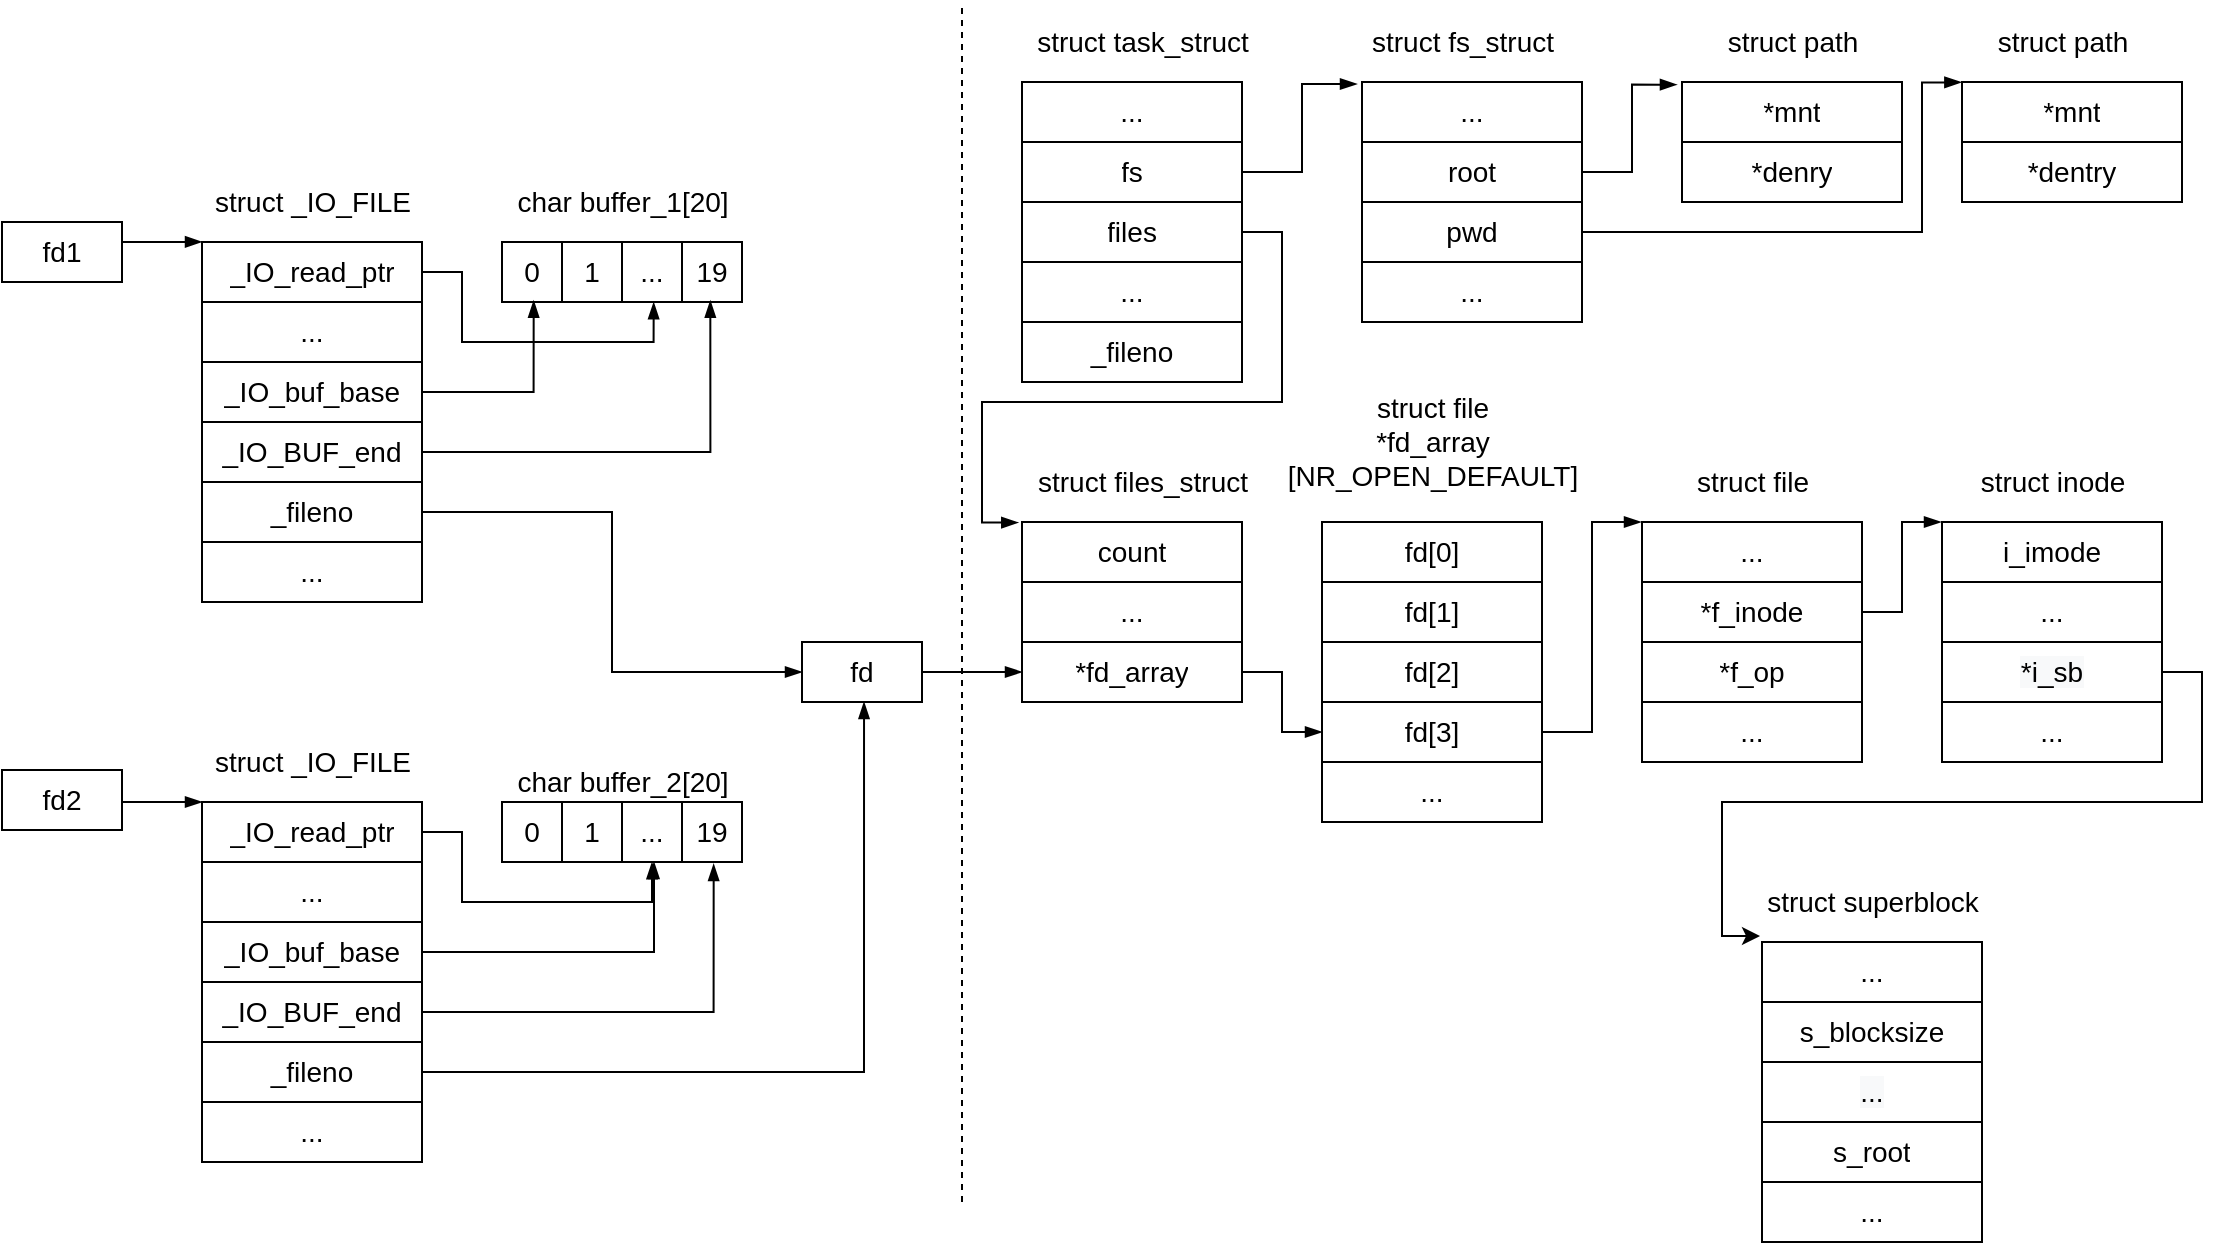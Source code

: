 <mxfile version="18.0.1" type="device" pages="3"><diagram id="OlQmkbWCnRhgKX7p8mVO" name="1"><mxGraphModel dx="1422" dy="878" grid="1" gridSize="10" guides="1" tooltips="1" connect="1" arrows="1" fold="1" page="1" pageScale="1" pageWidth="1169" pageHeight="827" math="0" shadow="0"><root><mxCell id="0"/><mxCell id="1" parent="0"/><mxCell id="yoCyrFUY-0vqmAX1oNDx-14" value="" style="shape=table;startSize=0;container=1;collapsible=0;childLayout=tableLayout;fontSize=14;" parent="1" vertex="1"><mxGeometry x="140" y="220" width="110" height="180" as="geometry"/></mxCell><mxCell id="yoCyrFUY-0vqmAX1oNDx-15" value="" style="shape=tableRow;horizontal=0;startSize=0;swimlaneHead=0;swimlaneBody=0;top=0;left=0;bottom=0;right=0;collapsible=0;dropTarget=0;fillColor=none;points=[[0,0.5],[1,0.5]];portConstraint=eastwest;fontSize=14;" parent="yoCyrFUY-0vqmAX1oNDx-14" vertex="1"><mxGeometry width="110" height="30" as="geometry"/></mxCell><mxCell id="yoCyrFUY-0vqmAX1oNDx-16" value="_IO_read_ptr" style="shape=partialRectangle;html=1;whiteSpace=wrap;connectable=0;overflow=hidden;fillColor=none;top=0;left=0;bottom=0;right=0;pointerEvents=1;fontSize=14;" parent="yoCyrFUY-0vqmAX1oNDx-15" vertex="1"><mxGeometry width="110" height="30" as="geometry"><mxRectangle width="110" height="30" as="alternateBounds"/></mxGeometry></mxCell><mxCell id="yoCyrFUY-0vqmAX1oNDx-17" value="" style="shape=tableRow;horizontal=0;startSize=0;swimlaneHead=0;swimlaneBody=0;top=0;left=0;bottom=0;right=0;collapsible=0;dropTarget=0;fillColor=none;points=[[0,0.5],[1,0.5]];portConstraint=eastwest;fontSize=14;" parent="yoCyrFUY-0vqmAX1oNDx-14" vertex="1"><mxGeometry y="30" width="110" height="30" as="geometry"/></mxCell><mxCell id="yoCyrFUY-0vqmAX1oNDx-18" value="..." style="shape=partialRectangle;html=1;whiteSpace=wrap;connectable=0;overflow=hidden;fillColor=none;top=0;left=0;bottom=0;right=0;pointerEvents=1;fontSize=14;" parent="yoCyrFUY-0vqmAX1oNDx-17" vertex="1"><mxGeometry width="110" height="30" as="geometry"><mxRectangle width="110" height="30" as="alternateBounds"/></mxGeometry></mxCell><mxCell id="yoCyrFUY-0vqmAX1oNDx-19" value="" style="shape=tableRow;horizontal=0;startSize=0;swimlaneHead=0;swimlaneBody=0;top=0;left=0;bottom=0;right=0;collapsible=0;dropTarget=0;fillColor=none;points=[[0,0.5],[1,0.5]];portConstraint=eastwest;fontSize=14;" parent="yoCyrFUY-0vqmAX1oNDx-14" vertex="1"><mxGeometry y="60" width="110" height="30" as="geometry"/></mxCell><mxCell id="yoCyrFUY-0vqmAX1oNDx-20" value="_IO_buf_base" style="shape=partialRectangle;html=1;whiteSpace=wrap;connectable=0;overflow=hidden;fillColor=none;top=0;left=0;bottom=0;right=0;pointerEvents=1;fontSize=14;" parent="yoCyrFUY-0vqmAX1oNDx-19" vertex="1"><mxGeometry width="110" height="30" as="geometry"><mxRectangle width="110" height="30" as="alternateBounds"/></mxGeometry></mxCell><mxCell id="yoCyrFUY-0vqmAX1oNDx-21" value="" style="shape=tableRow;horizontal=0;startSize=0;swimlaneHead=0;swimlaneBody=0;top=0;left=0;bottom=0;right=0;collapsible=0;dropTarget=0;fillColor=none;points=[[0,0.5],[1,0.5]];portConstraint=eastwest;fontSize=14;" parent="yoCyrFUY-0vqmAX1oNDx-14" vertex="1"><mxGeometry y="90" width="110" height="30" as="geometry"/></mxCell><mxCell id="yoCyrFUY-0vqmAX1oNDx-22" value="_IO_BUF_end" style="shape=partialRectangle;html=1;whiteSpace=wrap;connectable=0;overflow=hidden;fillColor=none;top=0;left=0;bottom=0;right=0;pointerEvents=1;fontSize=14;" parent="yoCyrFUY-0vqmAX1oNDx-21" vertex="1"><mxGeometry width="110" height="30" as="geometry"><mxRectangle width="110" height="30" as="alternateBounds"/></mxGeometry></mxCell><mxCell id="yoCyrFUY-0vqmAX1oNDx-23" value="" style="shape=tableRow;horizontal=0;startSize=0;swimlaneHead=0;swimlaneBody=0;top=0;left=0;bottom=0;right=0;collapsible=0;dropTarget=0;fillColor=none;points=[[0,0.5],[1,0.5]];portConstraint=eastwest;fontSize=14;" parent="yoCyrFUY-0vqmAX1oNDx-14" vertex="1"><mxGeometry y="120" width="110" height="30" as="geometry"/></mxCell><mxCell id="yoCyrFUY-0vqmAX1oNDx-24" value="_fileno" style="shape=partialRectangle;html=1;whiteSpace=wrap;connectable=0;overflow=hidden;fillColor=none;top=0;left=0;bottom=0;right=0;pointerEvents=1;fontSize=14;" parent="yoCyrFUY-0vqmAX1oNDx-23" vertex="1"><mxGeometry width="110" height="30" as="geometry"><mxRectangle width="110" height="30" as="alternateBounds"/></mxGeometry></mxCell><mxCell id="yoCyrFUY-0vqmAX1oNDx-29" style="shape=tableRow;horizontal=0;startSize=0;swimlaneHead=0;swimlaneBody=0;top=0;left=0;bottom=0;right=0;collapsible=0;dropTarget=0;fillColor=none;points=[[0,0.5],[1,0.5]];portConstraint=eastwest;fontSize=14;" parent="yoCyrFUY-0vqmAX1oNDx-14" vertex="1"><mxGeometry y="150" width="110" height="30" as="geometry"/></mxCell><mxCell id="yoCyrFUY-0vqmAX1oNDx-30" value="..." style="shape=partialRectangle;html=1;whiteSpace=wrap;connectable=0;overflow=hidden;fillColor=none;top=0;left=0;bottom=0;right=0;pointerEvents=1;fontSize=14;" parent="yoCyrFUY-0vqmAX1oNDx-29" vertex="1"><mxGeometry width="110" height="30" as="geometry"><mxRectangle width="110" height="30" as="alternateBounds"/></mxGeometry></mxCell><mxCell id="yoCyrFUY-0vqmAX1oNDx-25" value="" style="shape=table;startSize=0;container=1;collapsible=0;childLayout=tableLayout;fontSize=14;" parent="1" vertex="1"><mxGeometry x="40" y="210" width="60" height="30" as="geometry"/></mxCell><mxCell id="yoCyrFUY-0vqmAX1oNDx-26" value="" style="shape=tableRow;horizontal=0;startSize=0;swimlaneHead=0;swimlaneBody=0;top=0;left=0;bottom=0;right=0;collapsible=0;dropTarget=0;fillColor=none;points=[[0,0.5],[1,0.5]];portConstraint=eastwest;fontSize=14;" parent="yoCyrFUY-0vqmAX1oNDx-25" vertex="1"><mxGeometry width="60" height="30" as="geometry"/></mxCell><mxCell id="yoCyrFUY-0vqmAX1oNDx-27" value="&lt;font style=&quot;font-size: 14px;&quot;&gt;fd1&lt;/font&gt;" style="shape=partialRectangle;html=1;whiteSpace=wrap;connectable=0;overflow=hidden;fillColor=none;top=0;left=0;bottom=0;right=0;pointerEvents=1;fontSize=14;" parent="yoCyrFUY-0vqmAX1oNDx-26" vertex="1"><mxGeometry width="60" height="30" as="geometry"><mxRectangle width="60" height="30" as="alternateBounds"/></mxGeometry></mxCell><mxCell id="yoCyrFUY-0vqmAX1oNDx-28" value="struct _IO_FILE" style="text;html=1;align=center;verticalAlign=middle;resizable=0;points=[];autosize=1;strokeColor=none;fillColor=none;fontSize=14;" parent="1" vertex="1"><mxGeometry x="140" y="190" width="110" height="20" as="geometry"/></mxCell><mxCell id="yoCyrFUY-0vqmAX1oNDx-31" style="edgeStyle=orthogonalEdgeStyle;rounded=0;orthogonalLoop=1;jettySize=auto;html=1;fontSize=14;endArrow=blockThin;endFill=1;entryX=0;entryY=-0.002;entryDx=0;entryDy=0;entryPerimeter=0;" parent="1" source="yoCyrFUY-0vqmAX1oNDx-26" target="yoCyrFUY-0vqmAX1oNDx-15" edge="1"><mxGeometry relative="1" as="geometry"><Array as="points"><mxPoint x="70" y="220"/></Array></mxGeometry></mxCell><mxCell id="yoCyrFUY-0vqmAX1oNDx-32" value="" style="shape=table;startSize=0;container=1;collapsible=0;childLayout=tableLayout;fontSize=14;" parent="1" vertex="1"><mxGeometry x="140" y="500" width="110" height="180" as="geometry"/></mxCell><mxCell id="yoCyrFUY-0vqmAX1oNDx-33" value="" style="shape=tableRow;horizontal=0;startSize=0;swimlaneHead=0;swimlaneBody=0;top=0;left=0;bottom=0;right=0;collapsible=0;dropTarget=0;fillColor=none;points=[[0,0.5],[1,0.5]];portConstraint=eastwest;fontSize=14;" parent="yoCyrFUY-0vqmAX1oNDx-32" vertex="1"><mxGeometry width="110" height="30" as="geometry"/></mxCell><mxCell id="yoCyrFUY-0vqmAX1oNDx-34" value="_IO_read_ptr" style="shape=partialRectangle;html=1;whiteSpace=wrap;connectable=0;overflow=hidden;fillColor=none;top=0;left=0;bottom=0;right=0;pointerEvents=1;fontSize=14;" parent="yoCyrFUY-0vqmAX1oNDx-33" vertex="1"><mxGeometry width="110" height="30" as="geometry"><mxRectangle width="110" height="30" as="alternateBounds"/></mxGeometry></mxCell><mxCell id="yoCyrFUY-0vqmAX1oNDx-35" value="" style="shape=tableRow;horizontal=0;startSize=0;swimlaneHead=0;swimlaneBody=0;top=0;left=0;bottom=0;right=0;collapsible=0;dropTarget=0;fillColor=none;points=[[0,0.5],[1,0.5]];portConstraint=eastwest;fontSize=14;" parent="yoCyrFUY-0vqmAX1oNDx-32" vertex="1"><mxGeometry y="30" width="110" height="30" as="geometry"/></mxCell><mxCell id="yoCyrFUY-0vqmAX1oNDx-36" value="..." style="shape=partialRectangle;html=1;whiteSpace=wrap;connectable=0;overflow=hidden;fillColor=none;top=0;left=0;bottom=0;right=0;pointerEvents=1;fontSize=14;" parent="yoCyrFUY-0vqmAX1oNDx-35" vertex="1"><mxGeometry width="110" height="30" as="geometry"><mxRectangle width="110" height="30" as="alternateBounds"/></mxGeometry></mxCell><mxCell id="yoCyrFUY-0vqmAX1oNDx-37" value="" style="shape=tableRow;horizontal=0;startSize=0;swimlaneHead=0;swimlaneBody=0;top=0;left=0;bottom=0;right=0;collapsible=0;dropTarget=0;fillColor=none;points=[[0,0.5],[1,0.5]];portConstraint=eastwest;fontSize=14;" parent="yoCyrFUY-0vqmAX1oNDx-32" vertex="1"><mxGeometry y="60" width="110" height="30" as="geometry"/></mxCell><mxCell id="yoCyrFUY-0vqmAX1oNDx-38" value="_IO_buf_base" style="shape=partialRectangle;html=1;whiteSpace=wrap;connectable=0;overflow=hidden;fillColor=none;top=0;left=0;bottom=0;right=0;pointerEvents=1;fontSize=14;" parent="yoCyrFUY-0vqmAX1oNDx-37" vertex="1"><mxGeometry width="110" height="30" as="geometry"><mxRectangle width="110" height="30" as="alternateBounds"/></mxGeometry></mxCell><mxCell id="yoCyrFUY-0vqmAX1oNDx-39" value="" style="shape=tableRow;horizontal=0;startSize=0;swimlaneHead=0;swimlaneBody=0;top=0;left=0;bottom=0;right=0;collapsible=0;dropTarget=0;fillColor=none;points=[[0,0.5],[1,0.5]];portConstraint=eastwest;fontSize=14;" parent="yoCyrFUY-0vqmAX1oNDx-32" vertex="1"><mxGeometry y="90" width="110" height="30" as="geometry"/></mxCell><mxCell id="yoCyrFUY-0vqmAX1oNDx-40" value="_IO_BUF_end" style="shape=partialRectangle;html=1;whiteSpace=wrap;connectable=0;overflow=hidden;fillColor=none;top=0;left=0;bottom=0;right=0;pointerEvents=1;fontSize=14;" parent="yoCyrFUY-0vqmAX1oNDx-39" vertex="1"><mxGeometry width="110" height="30" as="geometry"><mxRectangle width="110" height="30" as="alternateBounds"/></mxGeometry></mxCell><mxCell id="yoCyrFUY-0vqmAX1oNDx-41" value="" style="shape=tableRow;horizontal=0;startSize=0;swimlaneHead=0;swimlaneBody=0;top=0;left=0;bottom=0;right=0;collapsible=0;dropTarget=0;fillColor=none;points=[[0,0.5],[1,0.5]];portConstraint=eastwest;fontSize=14;" parent="yoCyrFUY-0vqmAX1oNDx-32" vertex="1"><mxGeometry y="120" width="110" height="30" as="geometry"/></mxCell><mxCell id="yoCyrFUY-0vqmAX1oNDx-42" value="_fileno" style="shape=partialRectangle;html=1;whiteSpace=wrap;connectable=0;overflow=hidden;fillColor=none;top=0;left=0;bottom=0;right=0;pointerEvents=1;fontSize=14;" parent="yoCyrFUY-0vqmAX1oNDx-41" vertex="1"><mxGeometry width="110" height="30" as="geometry"><mxRectangle width="110" height="30" as="alternateBounds"/></mxGeometry></mxCell><mxCell id="yoCyrFUY-0vqmAX1oNDx-43" style="shape=tableRow;horizontal=0;startSize=0;swimlaneHead=0;swimlaneBody=0;top=0;left=0;bottom=0;right=0;collapsible=0;dropTarget=0;fillColor=none;points=[[0,0.5],[1,0.5]];portConstraint=eastwest;fontSize=14;" parent="yoCyrFUY-0vqmAX1oNDx-32" vertex="1"><mxGeometry y="150" width="110" height="30" as="geometry"/></mxCell><mxCell id="yoCyrFUY-0vqmAX1oNDx-44" value="..." style="shape=partialRectangle;html=1;whiteSpace=wrap;connectable=0;overflow=hidden;fillColor=none;top=0;left=0;bottom=0;right=0;pointerEvents=1;fontSize=14;" parent="yoCyrFUY-0vqmAX1oNDx-43" vertex="1"><mxGeometry width="110" height="30" as="geometry"><mxRectangle width="110" height="30" as="alternateBounds"/></mxGeometry></mxCell><mxCell id="yoCyrFUY-0vqmAX1oNDx-45" value="" style="shape=table;startSize=0;container=1;collapsible=0;childLayout=tableLayout;fontSize=14;" parent="1" vertex="1"><mxGeometry x="40" y="484" width="60" height="30" as="geometry"/></mxCell><mxCell id="yoCyrFUY-0vqmAX1oNDx-46" value="" style="shape=tableRow;horizontal=0;startSize=0;swimlaneHead=0;swimlaneBody=0;top=0;left=0;bottom=0;right=0;collapsible=0;dropTarget=0;fillColor=none;points=[[0,0.5],[1,0.5]];portConstraint=eastwest;fontSize=14;" parent="yoCyrFUY-0vqmAX1oNDx-45" vertex="1"><mxGeometry width="60" height="30" as="geometry"/></mxCell><mxCell id="yoCyrFUY-0vqmAX1oNDx-47" value="&lt;font style=&quot;font-size: 14px;&quot;&gt;fd2&lt;/font&gt;" style="shape=partialRectangle;html=1;whiteSpace=wrap;connectable=0;overflow=hidden;fillColor=none;top=0;left=0;bottom=0;right=0;pointerEvents=1;fontSize=14;" parent="yoCyrFUY-0vqmAX1oNDx-46" vertex="1"><mxGeometry width="60" height="30" as="geometry"><mxRectangle width="60" height="30" as="alternateBounds"/></mxGeometry></mxCell><mxCell id="yoCyrFUY-0vqmAX1oNDx-48" value="struct _IO_FILE" style="text;html=1;align=center;verticalAlign=middle;resizable=0;points=[];autosize=1;strokeColor=none;fillColor=none;fontSize=14;" parent="1" vertex="1"><mxGeometry x="140" y="470" width="110" height="20" as="geometry"/></mxCell><mxCell id="yoCyrFUY-0vqmAX1oNDx-49" style="edgeStyle=orthogonalEdgeStyle;rounded=0;orthogonalLoop=1;jettySize=auto;html=1;fontSize=14;endArrow=blockThin;endFill=1;entryX=0;entryY=0;entryDx=0;entryDy=0;" parent="1" source="yoCyrFUY-0vqmAX1oNDx-46" target="yoCyrFUY-0vqmAX1oNDx-32" edge="1"><mxGeometry relative="1" as="geometry"><Array as="points"><mxPoint x="110" y="500"/><mxPoint x="110" y="500"/></Array></mxGeometry></mxCell><mxCell id="yoCyrFUY-0vqmAX1oNDx-50" value="" style="shape=table;startSize=0;container=1;collapsible=0;childLayout=tableLayout;fontSize=14;" parent="1" vertex="1"><mxGeometry x="290" y="220" width="120" height="30" as="geometry"/></mxCell><mxCell id="yoCyrFUY-0vqmAX1oNDx-51" value="" style="shape=tableRow;horizontal=0;startSize=0;swimlaneHead=0;swimlaneBody=0;top=0;left=0;bottom=0;right=0;collapsible=0;dropTarget=0;fillColor=none;points=[[0,0.5],[1,0.5]];portConstraint=eastwest;fontSize=14;" parent="yoCyrFUY-0vqmAX1oNDx-50" vertex="1"><mxGeometry width="120" height="30" as="geometry"/></mxCell><mxCell id="yoCyrFUY-0vqmAX1oNDx-52" value="0" style="shape=partialRectangle;html=1;whiteSpace=wrap;connectable=0;overflow=hidden;fillColor=none;top=0;left=0;bottom=0;right=0;pointerEvents=1;fontSize=14;" parent="yoCyrFUY-0vqmAX1oNDx-51" vertex="1"><mxGeometry width="30" height="30" as="geometry"><mxRectangle width="30" height="30" as="alternateBounds"/></mxGeometry></mxCell><mxCell id="yoCyrFUY-0vqmAX1oNDx-53" value="1" style="shape=partialRectangle;html=1;whiteSpace=wrap;connectable=0;overflow=hidden;fillColor=none;top=0;left=0;bottom=0;right=0;pointerEvents=1;fontSize=14;" parent="yoCyrFUY-0vqmAX1oNDx-51" vertex="1"><mxGeometry x="30" width="30" height="30" as="geometry"><mxRectangle width="30" height="30" as="alternateBounds"/></mxGeometry></mxCell><mxCell id="yoCyrFUY-0vqmAX1oNDx-54" value="..." style="shape=partialRectangle;html=1;whiteSpace=wrap;connectable=0;overflow=hidden;fillColor=none;top=0;left=0;bottom=0;right=0;pointerEvents=1;fontSize=14;" parent="yoCyrFUY-0vqmAX1oNDx-51" vertex="1"><mxGeometry x="60" width="30" height="30" as="geometry"><mxRectangle width="30" height="30" as="alternateBounds"/></mxGeometry></mxCell><mxCell id="yoCyrFUY-0vqmAX1oNDx-55" value="19" style="shape=partialRectangle;html=1;whiteSpace=wrap;connectable=0;overflow=hidden;fillColor=none;top=0;left=0;bottom=0;right=0;pointerEvents=1;fontSize=14;" parent="yoCyrFUY-0vqmAX1oNDx-51" vertex="1"><mxGeometry x="90" width="30" height="30" as="geometry"><mxRectangle width="30" height="30" as="alternateBounds"/></mxGeometry></mxCell><mxCell id="yoCyrFUY-0vqmAX1oNDx-56" value="char buffer_1[20]" style="text;html=1;align=center;verticalAlign=middle;resizable=0;points=[];autosize=1;strokeColor=none;fillColor=none;fontSize=14;" parent="1" vertex="1"><mxGeometry x="290" y="190" width="120" height="20" as="geometry"/></mxCell><mxCell id="yoCyrFUY-0vqmAX1oNDx-57" value="" style="shape=table;startSize=0;container=1;collapsible=0;childLayout=tableLayout;fontSize=14;" parent="1" vertex="1"><mxGeometry x="290" y="500" width="120" height="30" as="geometry"/></mxCell><mxCell id="yoCyrFUY-0vqmAX1oNDx-58" value="" style="shape=tableRow;horizontal=0;startSize=0;swimlaneHead=0;swimlaneBody=0;top=0;left=0;bottom=0;right=0;collapsible=0;dropTarget=0;fillColor=none;points=[[0,0.5],[1,0.5]];portConstraint=eastwest;fontSize=14;" parent="yoCyrFUY-0vqmAX1oNDx-57" vertex="1"><mxGeometry width="120" height="30" as="geometry"/></mxCell><mxCell id="yoCyrFUY-0vqmAX1oNDx-59" value="0" style="shape=partialRectangle;html=1;whiteSpace=wrap;connectable=0;overflow=hidden;fillColor=none;top=0;left=0;bottom=0;right=0;pointerEvents=1;fontSize=14;" parent="yoCyrFUY-0vqmAX1oNDx-58" vertex="1"><mxGeometry width="30" height="30" as="geometry"><mxRectangle width="30" height="30" as="alternateBounds"/></mxGeometry></mxCell><mxCell id="yoCyrFUY-0vqmAX1oNDx-60" value="1" style="shape=partialRectangle;html=1;whiteSpace=wrap;connectable=0;overflow=hidden;fillColor=none;top=0;left=0;bottom=0;right=0;pointerEvents=1;fontSize=14;" parent="yoCyrFUY-0vqmAX1oNDx-58" vertex="1"><mxGeometry x="30" width="30" height="30" as="geometry"><mxRectangle width="30" height="30" as="alternateBounds"/></mxGeometry></mxCell><mxCell id="yoCyrFUY-0vqmAX1oNDx-61" value="..." style="shape=partialRectangle;html=1;whiteSpace=wrap;connectable=0;overflow=hidden;fillColor=none;top=0;left=0;bottom=0;right=0;pointerEvents=1;fontSize=14;" parent="yoCyrFUY-0vqmAX1oNDx-58" vertex="1"><mxGeometry x="60" width="30" height="30" as="geometry"><mxRectangle width="30" height="30" as="alternateBounds"/></mxGeometry></mxCell><mxCell id="yoCyrFUY-0vqmAX1oNDx-62" value="19" style="shape=partialRectangle;html=1;whiteSpace=wrap;connectable=0;overflow=hidden;fillColor=none;top=0;left=0;bottom=0;right=0;pointerEvents=1;fontSize=14;" parent="yoCyrFUY-0vqmAX1oNDx-58" vertex="1"><mxGeometry x="90" width="30" height="30" as="geometry"><mxRectangle width="30" height="30" as="alternateBounds"/></mxGeometry></mxCell><mxCell id="yoCyrFUY-0vqmAX1oNDx-63" value="char buffer_2[20]" style="text;html=1;align=center;verticalAlign=middle;resizable=0;points=[];autosize=1;strokeColor=none;fillColor=none;fontSize=14;" parent="1" vertex="1"><mxGeometry x="290" y="480" width="120" height="20" as="geometry"/></mxCell><mxCell id="yoCyrFUY-0vqmAX1oNDx-64" style="edgeStyle=orthogonalEdgeStyle;rounded=0;orthogonalLoop=1;jettySize=auto;html=1;exitX=1;exitY=0.5;exitDx=0;exitDy=0;entryX=0.632;entryY=1.006;entryDx=0;entryDy=0;entryPerimeter=0;fontSize=14;endArrow=blockThin;endFill=1;" parent="1" source="yoCyrFUY-0vqmAX1oNDx-15" target="yoCyrFUY-0vqmAX1oNDx-51" edge="1"><mxGeometry relative="1" as="geometry"/></mxCell><mxCell id="yoCyrFUY-0vqmAX1oNDx-65" style="edgeStyle=orthogonalEdgeStyle;rounded=0;orthogonalLoop=1;jettySize=auto;html=1;exitX=1;exitY=0.5;exitDx=0;exitDy=0;entryX=0.132;entryY=0.978;entryDx=0;entryDy=0;entryPerimeter=0;fontSize=14;endArrow=blockThin;endFill=1;" parent="1" source="yoCyrFUY-0vqmAX1oNDx-19" target="yoCyrFUY-0vqmAX1oNDx-51" edge="1"><mxGeometry relative="1" as="geometry"/></mxCell><mxCell id="yoCyrFUY-0vqmAX1oNDx-66" style="edgeStyle=orthogonalEdgeStyle;rounded=0;orthogonalLoop=1;jettySize=auto;html=1;exitX=1;exitY=0.5;exitDx=0;exitDy=0;entryX=0.868;entryY=0.978;entryDx=0;entryDy=0;entryPerimeter=0;fontSize=14;endArrow=blockThin;endFill=1;" parent="1" source="yoCyrFUY-0vqmAX1oNDx-21" target="yoCyrFUY-0vqmAX1oNDx-51" edge="1"><mxGeometry relative="1" as="geometry"/></mxCell><mxCell id="yoCyrFUY-0vqmAX1oNDx-67" style="edgeStyle=orthogonalEdgeStyle;rounded=0;orthogonalLoop=1;jettySize=auto;html=1;exitX=1;exitY=0.5;exitDx=0;exitDy=0;entryX=0.625;entryY=1.006;entryDx=0;entryDy=0;entryPerimeter=0;fontSize=14;endArrow=blockThin;endFill=1;" parent="1" source="yoCyrFUY-0vqmAX1oNDx-33" target="yoCyrFUY-0vqmAX1oNDx-58" edge="1"><mxGeometry relative="1" as="geometry"/></mxCell><mxCell id="yoCyrFUY-0vqmAX1oNDx-68" style="edgeStyle=orthogonalEdgeStyle;rounded=0;orthogonalLoop=1;jettySize=auto;html=1;exitX=1;exitY=0.5;exitDx=0;exitDy=0;fontSize=14;endArrow=blockThin;endFill=1;" parent="1" source="yoCyrFUY-0vqmAX1oNDx-37" edge="1"><mxGeometry relative="1" as="geometry"><mxPoint x="366" y="530" as="targetPoint"/><Array as="points"><mxPoint x="366" y="575"/></Array></mxGeometry></mxCell><mxCell id="yoCyrFUY-0vqmAX1oNDx-69" style="edgeStyle=orthogonalEdgeStyle;rounded=0;orthogonalLoop=1;jettySize=auto;html=1;exitX=1;exitY=0.5;exitDx=0;exitDy=0;entryX=0.882;entryY=1.033;entryDx=0;entryDy=0;entryPerimeter=0;fontSize=14;endArrow=blockThin;endFill=1;" parent="1" source="yoCyrFUY-0vqmAX1oNDx-39" target="yoCyrFUY-0vqmAX1oNDx-58" edge="1"><mxGeometry relative="1" as="geometry"/></mxCell><mxCell id="yoCyrFUY-0vqmAX1oNDx-70" value="" style="shape=table;startSize=0;container=1;collapsible=0;childLayout=tableLayout;fontSize=14;" parent="1" vertex="1"><mxGeometry x="440" y="420" width="60" height="30" as="geometry"/></mxCell><mxCell id="yoCyrFUY-0vqmAX1oNDx-71" value="" style="shape=tableRow;horizontal=0;startSize=0;swimlaneHead=0;swimlaneBody=0;top=0;left=0;bottom=0;right=0;collapsible=0;dropTarget=0;fillColor=none;points=[[0,0.5],[1,0.5]];portConstraint=eastwest;fontSize=14;" parent="yoCyrFUY-0vqmAX1oNDx-70" vertex="1"><mxGeometry width="60" height="30" as="geometry"/></mxCell><mxCell id="yoCyrFUY-0vqmAX1oNDx-72" value="&lt;font style=&quot;font-size: 14px;&quot;&gt;fd&lt;/font&gt;" style="shape=partialRectangle;html=1;whiteSpace=wrap;connectable=0;overflow=hidden;fillColor=none;top=0;left=0;bottom=0;right=0;pointerEvents=1;fontSize=14;" parent="yoCyrFUY-0vqmAX1oNDx-71" vertex="1"><mxGeometry width="60" height="30" as="geometry"><mxRectangle width="60" height="30" as="alternateBounds"/></mxGeometry></mxCell><mxCell id="yoCyrFUY-0vqmAX1oNDx-73" style="edgeStyle=orthogonalEdgeStyle;rounded=0;orthogonalLoop=1;jettySize=auto;html=1;exitX=1;exitY=0.5;exitDx=0;exitDy=0;entryX=0;entryY=0.5;entryDx=0;entryDy=0;fontSize=14;endArrow=blockThin;endFill=1;" parent="1" source="yoCyrFUY-0vqmAX1oNDx-23" target="yoCyrFUY-0vqmAX1oNDx-71" edge="1"><mxGeometry relative="1" as="geometry"/></mxCell><mxCell id="yoCyrFUY-0vqmAX1oNDx-74" style="edgeStyle=orthogonalEdgeStyle;rounded=0;orthogonalLoop=1;jettySize=auto;html=1;exitX=1;exitY=0.5;exitDx=0;exitDy=0;entryX=0.517;entryY=1;entryDx=0;entryDy=0;entryPerimeter=0;fontSize=14;endArrow=blockThin;endFill=1;" parent="1" source="yoCyrFUY-0vqmAX1oNDx-41" target="yoCyrFUY-0vqmAX1oNDx-71" edge="1"><mxGeometry relative="1" as="geometry"/></mxCell><mxCell id="yoCyrFUY-0vqmAX1oNDx-88" value="" style="shape=table;startSize=0;container=1;collapsible=0;childLayout=tableLayout;fontSize=14;" parent="1" vertex="1"><mxGeometry x="550" y="360" width="110" height="90" as="geometry"/></mxCell><mxCell id="yoCyrFUY-0vqmAX1oNDx-89" value="" style="shape=tableRow;horizontal=0;startSize=0;swimlaneHead=0;swimlaneBody=0;top=0;left=0;bottom=0;right=0;collapsible=0;dropTarget=0;fillColor=none;points=[[0,0.5],[1,0.5]];portConstraint=eastwest;fontSize=14;" parent="yoCyrFUY-0vqmAX1oNDx-88" vertex="1"><mxGeometry width="110" height="30" as="geometry"/></mxCell><mxCell id="yoCyrFUY-0vqmAX1oNDx-90" value="count" style="shape=partialRectangle;html=1;whiteSpace=wrap;connectable=0;overflow=hidden;fillColor=none;top=0;left=0;bottom=0;right=0;pointerEvents=1;fontSize=14;" parent="yoCyrFUY-0vqmAX1oNDx-89" vertex="1"><mxGeometry width="110" height="30" as="geometry"><mxRectangle width="110" height="30" as="alternateBounds"/></mxGeometry></mxCell><mxCell id="yoCyrFUY-0vqmAX1oNDx-91" value="" style="shape=tableRow;horizontal=0;startSize=0;swimlaneHead=0;swimlaneBody=0;top=0;left=0;bottom=0;right=0;collapsible=0;dropTarget=0;fillColor=none;points=[[0,0.5],[1,0.5]];portConstraint=eastwest;fontSize=14;" parent="yoCyrFUY-0vqmAX1oNDx-88" vertex="1"><mxGeometry y="30" width="110" height="30" as="geometry"/></mxCell><mxCell id="yoCyrFUY-0vqmAX1oNDx-92" value="..." style="shape=partialRectangle;html=1;whiteSpace=wrap;connectable=0;overflow=hidden;fillColor=none;top=0;left=0;bottom=0;right=0;pointerEvents=1;fontSize=14;" parent="yoCyrFUY-0vqmAX1oNDx-91" vertex="1"><mxGeometry width="110" height="30" as="geometry"><mxRectangle width="110" height="30" as="alternateBounds"/></mxGeometry></mxCell><mxCell id="yoCyrFUY-0vqmAX1oNDx-93" value="" style="shape=tableRow;horizontal=0;startSize=0;swimlaneHead=0;swimlaneBody=0;top=0;left=0;bottom=0;right=0;collapsible=0;dropTarget=0;fillColor=none;points=[[0,0.5],[1,0.5]];portConstraint=eastwest;fontSize=14;" parent="yoCyrFUY-0vqmAX1oNDx-88" vertex="1"><mxGeometry y="60" width="110" height="30" as="geometry"/></mxCell><mxCell id="yoCyrFUY-0vqmAX1oNDx-94" value="*fd_array" style="shape=partialRectangle;html=1;whiteSpace=wrap;connectable=0;overflow=hidden;fillColor=none;top=0;left=0;bottom=0;right=0;pointerEvents=1;fontSize=14;" parent="yoCyrFUY-0vqmAX1oNDx-93" vertex="1"><mxGeometry width="110" height="30" as="geometry"><mxRectangle width="110" height="30" as="alternateBounds"/></mxGeometry></mxCell><mxCell id="yoCyrFUY-0vqmAX1oNDx-101" value="struct files_struct" style="text;html=1;align=center;verticalAlign=middle;resizable=0;points=[];autosize=1;strokeColor=none;fillColor=none;fontSize=14;" parent="1" vertex="1"><mxGeometry x="550" y="330" width="120" height="20" as="geometry"/></mxCell><mxCell id="yoCyrFUY-0vqmAX1oNDx-102" value="" style="shape=table;startSize=0;container=1;collapsible=0;childLayout=tableLayout;fontSize=14;" parent="1" vertex="1"><mxGeometry x="700" y="360" width="110" height="150" as="geometry"/></mxCell><mxCell id="yoCyrFUY-0vqmAX1oNDx-103" value="" style="shape=tableRow;horizontal=0;startSize=0;swimlaneHead=0;swimlaneBody=0;top=0;left=0;bottom=0;right=0;collapsible=0;dropTarget=0;fillColor=none;points=[[0,0.5],[1,0.5]];portConstraint=eastwest;fontSize=14;" parent="yoCyrFUY-0vqmAX1oNDx-102" vertex="1"><mxGeometry width="110" height="30" as="geometry"/></mxCell><mxCell id="yoCyrFUY-0vqmAX1oNDx-104" value="fd[0]" style="shape=partialRectangle;html=1;whiteSpace=wrap;connectable=0;overflow=hidden;fillColor=none;top=0;left=0;bottom=0;right=0;pointerEvents=1;fontSize=14;" parent="yoCyrFUY-0vqmAX1oNDx-103" vertex="1"><mxGeometry width="110" height="30" as="geometry"><mxRectangle width="110" height="30" as="alternateBounds"/></mxGeometry></mxCell><mxCell id="yoCyrFUY-0vqmAX1oNDx-105" value="" style="shape=tableRow;horizontal=0;startSize=0;swimlaneHead=0;swimlaneBody=0;top=0;left=0;bottom=0;right=0;collapsible=0;dropTarget=0;fillColor=none;points=[[0,0.5],[1,0.5]];portConstraint=eastwest;fontSize=14;" parent="yoCyrFUY-0vqmAX1oNDx-102" vertex="1"><mxGeometry y="30" width="110" height="30" as="geometry"/></mxCell><mxCell id="yoCyrFUY-0vqmAX1oNDx-106" value="fd[1]" style="shape=partialRectangle;html=1;whiteSpace=wrap;connectable=0;overflow=hidden;fillColor=none;top=0;left=0;bottom=0;right=0;pointerEvents=1;fontSize=14;" parent="yoCyrFUY-0vqmAX1oNDx-105" vertex="1"><mxGeometry width="110" height="30" as="geometry"><mxRectangle width="110" height="30" as="alternateBounds"/></mxGeometry></mxCell><mxCell id="yoCyrFUY-0vqmAX1oNDx-107" value="" style="shape=tableRow;horizontal=0;startSize=0;swimlaneHead=0;swimlaneBody=0;top=0;left=0;bottom=0;right=0;collapsible=0;dropTarget=0;fillColor=none;points=[[0,0.5],[1,0.5]];portConstraint=eastwest;fontSize=14;" parent="yoCyrFUY-0vqmAX1oNDx-102" vertex="1"><mxGeometry y="60" width="110" height="30" as="geometry"/></mxCell><mxCell id="yoCyrFUY-0vqmAX1oNDx-108" value="fd[2]" style="shape=partialRectangle;html=1;whiteSpace=wrap;connectable=0;overflow=hidden;fillColor=none;top=0;left=0;bottom=0;right=0;pointerEvents=1;fontSize=14;" parent="yoCyrFUY-0vqmAX1oNDx-107" vertex="1"><mxGeometry width="110" height="30" as="geometry"><mxRectangle width="110" height="30" as="alternateBounds"/></mxGeometry></mxCell><mxCell id="yoCyrFUY-0vqmAX1oNDx-109" value="" style="shape=tableRow;horizontal=0;startSize=0;swimlaneHead=0;swimlaneBody=0;top=0;left=0;bottom=0;right=0;collapsible=0;dropTarget=0;fillColor=none;points=[[0,0.5],[1,0.5]];portConstraint=eastwest;fontSize=14;" parent="yoCyrFUY-0vqmAX1oNDx-102" vertex="1"><mxGeometry y="90" width="110" height="30" as="geometry"/></mxCell><mxCell id="yoCyrFUY-0vqmAX1oNDx-110" value="fd[3]" style="shape=partialRectangle;html=1;whiteSpace=wrap;connectable=0;overflow=hidden;fillColor=none;top=0;left=0;bottom=0;right=0;pointerEvents=1;fontSize=14;" parent="yoCyrFUY-0vqmAX1oNDx-109" vertex="1"><mxGeometry width="110" height="30" as="geometry"><mxRectangle width="110" height="30" as="alternateBounds"/></mxGeometry></mxCell><mxCell id="yoCyrFUY-0vqmAX1oNDx-111" value="" style="shape=tableRow;horizontal=0;startSize=0;swimlaneHead=0;swimlaneBody=0;top=0;left=0;bottom=0;right=0;collapsible=0;dropTarget=0;fillColor=none;points=[[0,0.5],[1,0.5]];portConstraint=eastwest;fontSize=14;" parent="yoCyrFUY-0vqmAX1oNDx-102" vertex="1"><mxGeometry y="120" width="110" height="30" as="geometry"/></mxCell><mxCell id="yoCyrFUY-0vqmAX1oNDx-112" value="..." style="shape=partialRectangle;html=1;whiteSpace=wrap;connectable=0;overflow=hidden;fillColor=none;top=0;left=0;bottom=0;right=0;pointerEvents=1;fontSize=14;" parent="yoCyrFUY-0vqmAX1oNDx-111" vertex="1"><mxGeometry width="110" height="30" as="geometry"><mxRectangle width="110" height="30" as="alternateBounds"/></mxGeometry></mxCell><mxCell id="yoCyrFUY-0vqmAX1oNDx-115" value="struct file &lt;br style=&quot;font-size: 14px;&quot;&gt;*fd_array&lt;br style=&quot;font-size: 14px;&quot;&gt;[NR_OPEN_DEFAULT]" style="text;html=1;align=center;verticalAlign=middle;resizable=0;points=[];autosize=1;strokeColor=none;fillColor=none;fontSize=14;" parent="1" vertex="1"><mxGeometry x="675" y="290" width="160" height="60" as="geometry"/></mxCell><mxCell id="yoCyrFUY-0vqmAX1oNDx-116" style="edgeStyle=orthogonalEdgeStyle;rounded=0;orthogonalLoop=1;jettySize=auto;html=1;exitX=1;exitY=0.5;exitDx=0;exitDy=0;entryX=0;entryY=0.5;entryDx=0;entryDy=0;fontSize=14;endArrow=blockThin;endFill=1;" parent="1" source="yoCyrFUY-0vqmAX1oNDx-93" target="yoCyrFUY-0vqmAX1oNDx-109" edge="1"><mxGeometry relative="1" as="geometry"/></mxCell><mxCell id="yoCyrFUY-0vqmAX1oNDx-117" style="edgeStyle=orthogonalEdgeStyle;rounded=0;orthogonalLoop=1;jettySize=auto;html=1;exitX=1;exitY=0.5;exitDx=0;exitDy=0;entryX=0;entryY=0.5;entryDx=0;entryDy=0;fontSize=14;endArrow=blockThin;endFill=1;" parent="1" source="yoCyrFUY-0vqmAX1oNDx-71" target="yoCyrFUY-0vqmAX1oNDx-93" edge="1"><mxGeometry relative="1" as="geometry"/></mxCell><mxCell id="yoCyrFUY-0vqmAX1oNDx-118" value="" style="shape=table;startSize=0;container=1;collapsible=0;childLayout=tableLayout;fontSize=14;" parent="1" vertex="1"><mxGeometry x="860" y="360" width="110" height="120" as="geometry"/></mxCell><mxCell id="yoCyrFUY-0vqmAX1oNDx-119" value="" style="shape=tableRow;horizontal=0;startSize=0;swimlaneHead=0;swimlaneBody=0;top=0;left=0;bottom=0;right=0;collapsible=0;dropTarget=0;fillColor=none;points=[[0,0.5],[1,0.5]];portConstraint=eastwest;fontSize=14;" parent="yoCyrFUY-0vqmAX1oNDx-118" vertex="1"><mxGeometry width="110" height="30" as="geometry"/></mxCell><mxCell id="yoCyrFUY-0vqmAX1oNDx-120" value="..." style="shape=partialRectangle;html=1;whiteSpace=wrap;connectable=0;overflow=hidden;fillColor=none;top=0;left=0;bottom=0;right=0;pointerEvents=1;fontSize=14;" parent="yoCyrFUY-0vqmAX1oNDx-119" vertex="1"><mxGeometry width="110" height="30" as="geometry"><mxRectangle width="110" height="30" as="alternateBounds"/></mxGeometry></mxCell><mxCell id="yoCyrFUY-0vqmAX1oNDx-121" value="" style="shape=tableRow;horizontal=0;startSize=0;swimlaneHead=0;swimlaneBody=0;top=0;left=0;bottom=0;right=0;collapsible=0;dropTarget=0;fillColor=none;points=[[0,0.5],[1,0.5]];portConstraint=eastwest;fontSize=14;" parent="yoCyrFUY-0vqmAX1oNDx-118" vertex="1"><mxGeometry y="30" width="110" height="30" as="geometry"/></mxCell><mxCell id="yoCyrFUY-0vqmAX1oNDx-122" value="*f_inode" style="shape=partialRectangle;html=1;whiteSpace=wrap;connectable=0;overflow=hidden;fillColor=none;top=0;left=0;bottom=0;right=0;pointerEvents=1;fontSize=14;" parent="yoCyrFUY-0vqmAX1oNDx-121" vertex="1"><mxGeometry width="110" height="30" as="geometry"><mxRectangle width="110" height="30" as="alternateBounds"/></mxGeometry></mxCell><mxCell id="yoCyrFUY-0vqmAX1oNDx-123" value="" style="shape=tableRow;horizontal=0;startSize=0;swimlaneHead=0;swimlaneBody=0;top=0;left=0;bottom=0;right=0;collapsible=0;dropTarget=0;fillColor=none;points=[[0,0.5],[1,0.5]];portConstraint=eastwest;fontSize=14;" parent="yoCyrFUY-0vqmAX1oNDx-118" vertex="1"><mxGeometry y="60" width="110" height="30" as="geometry"/></mxCell><mxCell id="yoCyrFUY-0vqmAX1oNDx-124" value="*f_op" style="shape=partialRectangle;html=1;whiteSpace=wrap;connectable=0;overflow=hidden;fillColor=none;top=0;left=0;bottom=0;right=0;pointerEvents=1;fontSize=14;" parent="yoCyrFUY-0vqmAX1oNDx-123" vertex="1"><mxGeometry width="110" height="30" as="geometry"><mxRectangle width="110" height="30" as="alternateBounds"/></mxGeometry></mxCell><mxCell id="yoCyrFUY-0vqmAX1oNDx-127" value="" style="shape=tableRow;horizontal=0;startSize=0;swimlaneHead=0;swimlaneBody=0;top=0;left=0;bottom=0;right=0;collapsible=0;dropTarget=0;fillColor=none;points=[[0,0.5],[1,0.5]];portConstraint=eastwest;fontSize=14;" parent="yoCyrFUY-0vqmAX1oNDx-118" vertex="1"><mxGeometry y="90" width="110" height="30" as="geometry"/></mxCell><mxCell id="yoCyrFUY-0vqmAX1oNDx-128" value="..." style="shape=partialRectangle;html=1;whiteSpace=wrap;connectable=0;overflow=hidden;fillColor=none;top=0;left=0;bottom=0;right=0;pointerEvents=1;fontSize=14;" parent="yoCyrFUY-0vqmAX1oNDx-127" vertex="1"><mxGeometry width="110" height="30" as="geometry"><mxRectangle width="110" height="30" as="alternateBounds"/></mxGeometry></mxCell><mxCell id="yoCyrFUY-0vqmAX1oNDx-129" value="struct file" style="text;html=1;align=center;verticalAlign=middle;resizable=0;points=[];autosize=1;strokeColor=none;fillColor=none;fontSize=14;" parent="1" vertex="1"><mxGeometry x="880" y="330" width="70" height="20" as="geometry"/></mxCell><mxCell id="yoCyrFUY-0vqmAX1oNDx-130" style="edgeStyle=orthogonalEdgeStyle;rounded=0;orthogonalLoop=1;jettySize=auto;html=1;exitX=1;exitY=0.5;exitDx=0;exitDy=0;entryX=-0.005;entryY=0.02;entryDx=0;entryDy=0;fontSize=14;endArrow=blockThin;endFill=1;entryPerimeter=0;" parent="1" source="yoCyrFUY-0vqmAX1oNDx-109" target="yoCyrFUY-0vqmAX1oNDx-119" edge="1"><mxGeometry relative="1" as="geometry"><Array as="points"><mxPoint x="835" y="465"/><mxPoint x="835" y="360"/><mxPoint x="860" y="360"/></Array></mxGeometry></mxCell><mxCell id="yoCyrFUY-0vqmAX1oNDx-131" value="" style="shape=table;startSize=0;container=1;collapsible=0;childLayout=tableLayout;fontSize=14;" parent="1" vertex="1"><mxGeometry x="1010" y="360" width="110" height="120" as="geometry"/></mxCell><mxCell id="yoCyrFUY-0vqmAX1oNDx-132" value="" style="shape=tableRow;horizontal=0;startSize=0;swimlaneHead=0;swimlaneBody=0;top=0;left=0;bottom=0;right=0;collapsible=0;dropTarget=0;fillColor=none;points=[[0,0.5],[1,0.5]];portConstraint=eastwest;fontSize=14;" parent="yoCyrFUY-0vqmAX1oNDx-131" vertex="1"><mxGeometry width="110" height="30" as="geometry"/></mxCell><mxCell id="yoCyrFUY-0vqmAX1oNDx-133" value="i_imode" style="shape=partialRectangle;html=1;whiteSpace=wrap;connectable=0;overflow=hidden;fillColor=none;top=0;left=0;bottom=0;right=0;pointerEvents=1;fontSize=14;" parent="yoCyrFUY-0vqmAX1oNDx-132" vertex="1"><mxGeometry width="110" height="30" as="geometry"><mxRectangle width="110" height="30" as="alternateBounds"/></mxGeometry></mxCell><mxCell id="yoCyrFUY-0vqmAX1oNDx-134" value="" style="shape=tableRow;horizontal=0;startSize=0;swimlaneHead=0;swimlaneBody=0;top=0;left=0;bottom=0;right=0;collapsible=0;dropTarget=0;fillColor=none;points=[[0,0.5],[1,0.5]];portConstraint=eastwest;fontSize=14;" parent="yoCyrFUY-0vqmAX1oNDx-131" vertex="1"><mxGeometry y="30" width="110" height="30" as="geometry"/></mxCell><mxCell id="yoCyrFUY-0vqmAX1oNDx-135" value="..." style="shape=partialRectangle;html=1;whiteSpace=wrap;connectable=0;overflow=hidden;fillColor=none;top=0;left=0;bottom=0;right=0;pointerEvents=1;fontSize=14;" parent="yoCyrFUY-0vqmAX1oNDx-134" vertex="1"><mxGeometry width="110" height="30" as="geometry"><mxRectangle width="110" height="30" as="alternateBounds"/></mxGeometry></mxCell><mxCell id="yoCyrFUY-0vqmAX1oNDx-136" value="" style="shape=tableRow;horizontal=0;startSize=0;swimlaneHead=0;swimlaneBody=0;top=0;left=0;bottom=0;right=0;collapsible=0;dropTarget=0;fillColor=none;points=[[0,0.5],[1,0.5]];portConstraint=eastwest;fontSize=14;" parent="yoCyrFUY-0vqmAX1oNDx-131" vertex="1"><mxGeometry y="60" width="110" height="30" as="geometry"/></mxCell><mxCell id="yoCyrFUY-0vqmAX1oNDx-137" value="&lt;span style=&quot;color: rgb(0, 0, 0); font-family: Helvetica; font-size: 14px; font-style: normal; font-variant-ligatures: normal; font-variant-caps: normal; font-weight: 400; letter-spacing: normal; orphans: 2; text-align: center; text-indent: 0px; text-transform: none; widows: 2; word-spacing: 0px; -webkit-text-stroke-width: 0px; background-color: rgb(248, 249, 250); text-decoration-thickness: initial; text-decoration-style: initial; text-decoration-color: initial; float: none; display: inline !important;&quot;&gt;*i_sb&lt;/span&gt;" style="shape=partialRectangle;html=1;whiteSpace=wrap;connectable=0;overflow=hidden;fillColor=none;top=0;left=0;bottom=0;right=0;pointerEvents=1;fontSize=14;" parent="yoCyrFUY-0vqmAX1oNDx-136" vertex="1"><mxGeometry width="110" height="30" as="geometry"><mxRectangle width="110" height="30" as="alternateBounds"/></mxGeometry></mxCell><mxCell id="bEwd08ETT7AbuJuEMAnJ-1" style="shape=tableRow;horizontal=0;startSize=0;swimlaneHead=0;swimlaneBody=0;top=0;left=0;bottom=0;right=0;collapsible=0;dropTarget=0;fillColor=none;points=[[0,0.5],[1,0.5]];portConstraint=eastwest;fontSize=14;" parent="yoCyrFUY-0vqmAX1oNDx-131" vertex="1"><mxGeometry y="90" width="110" height="30" as="geometry"/></mxCell><mxCell id="bEwd08ETT7AbuJuEMAnJ-2" value="..." style="shape=partialRectangle;html=1;whiteSpace=wrap;connectable=0;overflow=hidden;fillColor=none;top=0;left=0;bottom=0;right=0;pointerEvents=1;fontSize=14;" parent="bEwd08ETT7AbuJuEMAnJ-1" vertex="1"><mxGeometry width="110" height="30" as="geometry"><mxRectangle width="110" height="30" as="alternateBounds"/></mxGeometry></mxCell><mxCell id="yoCyrFUY-0vqmAX1oNDx-142" value="struct inode" style="text;html=1;align=center;verticalAlign=middle;resizable=0;points=[];autosize=1;strokeColor=none;fillColor=none;fontSize=14;" parent="1" vertex="1"><mxGeometry x="1020" y="330" width="90" height="20" as="geometry"/></mxCell><mxCell id="yoCyrFUY-0vqmAX1oNDx-152" style="edgeStyle=orthogonalEdgeStyle;rounded=0;orthogonalLoop=1;jettySize=auto;html=1;exitX=1;exitY=0.5;exitDx=0;exitDy=0;entryX=-0.005;entryY=0.033;entryDx=0;entryDy=0;fontSize=14;endArrow=blockThin;endFill=1;entryPerimeter=0;" parent="1" source="yoCyrFUY-0vqmAX1oNDx-121" target="yoCyrFUY-0vqmAX1oNDx-132" edge="1"><mxGeometry relative="1" as="geometry"><Array as="points"><mxPoint x="990" y="405"/><mxPoint x="990" y="360"/><mxPoint x="1010" y="360"/></Array></mxGeometry></mxCell><mxCell id="3sMM8lmD7zb6WzdSHAs4-1" value="" style="endArrow=none;dashed=1;html=1;rounded=0;" parent="1" edge="1"><mxGeometry width="50" height="50" relative="1" as="geometry"><mxPoint x="520" y="700" as="sourcePoint"/><mxPoint x="520" y="100" as="targetPoint"/></mxGeometry></mxCell><mxCell id="3sMM8lmD7zb6WzdSHAs4-2" value="" style="shape=table;startSize=0;container=1;collapsible=0;childLayout=tableLayout;fontSize=14;" parent="1" vertex="1"><mxGeometry x="550" y="140" width="110" height="150" as="geometry"/></mxCell><mxCell id="3sMM8lmD7zb6WzdSHAs4-3" value="" style="shape=tableRow;horizontal=0;startSize=0;swimlaneHead=0;swimlaneBody=0;top=0;left=0;bottom=0;right=0;collapsible=0;dropTarget=0;fillColor=none;points=[[0,0.5],[1,0.5]];portConstraint=eastwest;fontSize=14;" parent="3sMM8lmD7zb6WzdSHAs4-2" vertex="1"><mxGeometry width="110" height="30" as="geometry"/></mxCell><mxCell id="3sMM8lmD7zb6WzdSHAs4-4" value="..." style="shape=partialRectangle;html=1;whiteSpace=wrap;connectable=0;overflow=hidden;fillColor=none;top=0;left=0;bottom=0;right=0;pointerEvents=1;fontSize=14;" parent="3sMM8lmD7zb6WzdSHAs4-3" vertex="1"><mxGeometry width="110" height="30" as="geometry"><mxRectangle width="110" height="30" as="alternateBounds"/></mxGeometry></mxCell><mxCell id="3sMM8lmD7zb6WzdSHAs4-5" value="" style="shape=tableRow;horizontal=0;startSize=0;swimlaneHead=0;swimlaneBody=0;top=0;left=0;bottom=0;right=0;collapsible=0;dropTarget=0;fillColor=none;points=[[0,0.5],[1,0.5]];portConstraint=eastwest;fontSize=14;" parent="3sMM8lmD7zb6WzdSHAs4-2" vertex="1"><mxGeometry y="30" width="110" height="30" as="geometry"/></mxCell><mxCell id="3sMM8lmD7zb6WzdSHAs4-6" value="fs" style="shape=partialRectangle;html=1;whiteSpace=wrap;connectable=0;overflow=hidden;fillColor=none;top=0;left=0;bottom=0;right=0;pointerEvents=1;fontSize=14;" parent="3sMM8lmD7zb6WzdSHAs4-5" vertex="1"><mxGeometry width="110" height="30" as="geometry"><mxRectangle width="110" height="30" as="alternateBounds"/></mxGeometry></mxCell><mxCell id="3sMM8lmD7zb6WzdSHAs4-7" value="" style="shape=tableRow;horizontal=0;startSize=0;swimlaneHead=0;swimlaneBody=0;top=0;left=0;bottom=0;right=0;collapsible=0;dropTarget=0;fillColor=none;points=[[0,0.5],[1,0.5]];portConstraint=eastwest;fontSize=14;" parent="3sMM8lmD7zb6WzdSHAs4-2" vertex="1"><mxGeometry y="60" width="110" height="30" as="geometry"/></mxCell><mxCell id="3sMM8lmD7zb6WzdSHAs4-8" value="files" style="shape=partialRectangle;html=1;whiteSpace=wrap;connectable=0;overflow=hidden;fillColor=none;top=0;left=0;bottom=0;right=0;pointerEvents=1;fontSize=14;" parent="3sMM8lmD7zb6WzdSHAs4-7" vertex="1"><mxGeometry width="110" height="30" as="geometry"><mxRectangle width="110" height="30" as="alternateBounds"/></mxGeometry></mxCell><mxCell id="3sMM8lmD7zb6WzdSHAs4-9" value="" style="shape=tableRow;horizontal=0;startSize=0;swimlaneHead=0;swimlaneBody=0;top=0;left=0;bottom=0;right=0;collapsible=0;dropTarget=0;fillColor=none;points=[[0,0.5],[1,0.5]];portConstraint=eastwest;fontSize=14;" parent="3sMM8lmD7zb6WzdSHAs4-2" vertex="1"><mxGeometry y="90" width="110" height="30" as="geometry"/></mxCell><mxCell id="3sMM8lmD7zb6WzdSHAs4-10" value="..." style="shape=partialRectangle;html=1;whiteSpace=wrap;connectable=0;overflow=hidden;fillColor=none;top=0;left=0;bottom=0;right=0;pointerEvents=1;fontSize=14;" parent="3sMM8lmD7zb6WzdSHAs4-9" vertex="1"><mxGeometry width="110" height="30" as="geometry"><mxRectangle width="110" height="30" as="alternateBounds"/></mxGeometry></mxCell><mxCell id="3sMM8lmD7zb6WzdSHAs4-11" value="" style="shape=tableRow;horizontal=0;startSize=0;swimlaneHead=0;swimlaneBody=0;top=0;left=0;bottom=0;right=0;collapsible=0;dropTarget=0;fillColor=none;points=[[0,0.5],[1,0.5]];portConstraint=eastwest;fontSize=14;" parent="3sMM8lmD7zb6WzdSHAs4-2" vertex="1"><mxGeometry y="120" width="110" height="30" as="geometry"/></mxCell><mxCell id="3sMM8lmD7zb6WzdSHAs4-12" value="_fileno" style="shape=partialRectangle;html=1;whiteSpace=wrap;connectable=0;overflow=hidden;fillColor=none;top=0;left=0;bottom=0;right=0;pointerEvents=1;fontSize=14;" parent="3sMM8lmD7zb6WzdSHAs4-11" vertex="1"><mxGeometry width="110" height="30" as="geometry"><mxRectangle width="110" height="30" as="alternateBounds"/></mxGeometry></mxCell><mxCell id="3sMM8lmD7zb6WzdSHAs4-15" value="struct task_struct" style="text;html=1;align=center;verticalAlign=middle;resizable=0;points=[];autosize=1;strokeColor=none;fillColor=none;fontSize=14;" parent="1" vertex="1"><mxGeometry x="550" y="110" width="120" height="20" as="geometry"/></mxCell><mxCell id="3sMM8lmD7zb6WzdSHAs4-16" value="" style="shape=table;startSize=0;container=1;collapsible=0;childLayout=tableLayout;fontSize=14;" parent="1" vertex="1"><mxGeometry x="720" y="140" width="110" height="120" as="geometry"/></mxCell><mxCell id="3sMM8lmD7zb6WzdSHAs4-17" value="" style="shape=tableRow;horizontal=0;startSize=0;swimlaneHead=0;swimlaneBody=0;top=0;left=0;bottom=0;right=0;collapsible=0;dropTarget=0;fillColor=none;points=[[0,0.5],[1,0.5]];portConstraint=eastwest;fontSize=14;" parent="3sMM8lmD7zb6WzdSHAs4-16" vertex="1"><mxGeometry width="110" height="30" as="geometry"/></mxCell><mxCell id="3sMM8lmD7zb6WzdSHAs4-18" value="..." style="shape=partialRectangle;html=1;whiteSpace=wrap;connectable=0;overflow=hidden;fillColor=none;top=0;left=0;bottom=0;right=0;pointerEvents=1;fontSize=14;" parent="3sMM8lmD7zb6WzdSHAs4-17" vertex="1"><mxGeometry width="110" height="30" as="geometry"><mxRectangle width="110" height="30" as="alternateBounds"/></mxGeometry></mxCell><mxCell id="3sMM8lmD7zb6WzdSHAs4-19" value="" style="shape=tableRow;horizontal=0;startSize=0;swimlaneHead=0;swimlaneBody=0;top=0;left=0;bottom=0;right=0;collapsible=0;dropTarget=0;fillColor=none;points=[[0,0.5],[1,0.5]];portConstraint=eastwest;fontSize=14;" parent="3sMM8lmD7zb6WzdSHAs4-16" vertex="1"><mxGeometry y="30" width="110" height="30" as="geometry"/></mxCell><mxCell id="3sMM8lmD7zb6WzdSHAs4-20" value="root" style="shape=partialRectangle;html=1;whiteSpace=wrap;connectable=0;overflow=hidden;fillColor=none;top=0;left=0;bottom=0;right=0;pointerEvents=1;fontSize=14;" parent="3sMM8lmD7zb6WzdSHAs4-19" vertex="1"><mxGeometry width="110" height="30" as="geometry"><mxRectangle width="110" height="30" as="alternateBounds"/></mxGeometry></mxCell><mxCell id="3sMM8lmD7zb6WzdSHAs4-21" value="" style="shape=tableRow;horizontal=0;startSize=0;swimlaneHead=0;swimlaneBody=0;top=0;left=0;bottom=0;right=0;collapsible=0;dropTarget=0;fillColor=none;points=[[0,0.5],[1,0.5]];portConstraint=eastwest;fontSize=14;" parent="3sMM8lmD7zb6WzdSHAs4-16" vertex="1"><mxGeometry y="60" width="110" height="30" as="geometry"/></mxCell><mxCell id="3sMM8lmD7zb6WzdSHAs4-22" value="pwd" style="shape=partialRectangle;html=1;whiteSpace=wrap;connectable=0;overflow=hidden;fillColor=none;top=0;left=0;bottom=0;right=0;pointerEvents=1;fontSize=14;" parent="3sMM8lmD7zb6WzdSHAs4-21" vertex="1"><mxGeometry width="110" height="30" as="geometry"><mxRectangle width="110" height="30" as="alternateBounds"/></mxGeometry></mxCell><mxCell id="3sMM8lmD7zb6WzdSHAs4-23" value="" style="shape=tableRow;horizontal=0;startSize=0;swimlaneHead=0;swimlaneBody=0;top=0;left=0;bottom=0;right=0;collapsible=0;dropTarget=0;fillColor=none;points=[[0,0.5],[1,0.5]];portConstraint=eastwest;fontSize=14;" parent="3sMM8lmD7zb6WzdSHAs4-16" vertex="1"><mxGeometry y="90" width="110" height="30" as="geometry"/></mxCell><mxCell id="3sMM8lmD7zb6WzdSHAs4-24" value="..." style="shape=partialRectangle;html=1;whiteSpace=wrap;connectable=0;overflow=hidden;fillColor=none;top=0;left=0;bottom=0;right=0;pointerEvents=1;fontSize=14;" parent="3sMM8lmD7zb6WzdSHAs4-23" vertex="1"><mxGeometry width="110" height="30" as="geometry"><mxRectangle width="110" height="30" as="alternateBounds"/></mxGeometry></mxCell><mxCell id="3sMM8lmD7zb6WzdSHAs4-27" value="struct fs_struct" style="text;html=1;align=center;verticalAlign=middle;resizable=0;points=[];autosize=1;strokeColor=none;fillColor=none;fontSize=14;" parent="1" vertex="1"><mxGeometry x="715" y="110" width="110" height="20" as="geometry"/></mxCell><mxCell id="3sMM8lmD7zb6WzdSHAs4-28" value="" style="shape=table;startSize=0;container=1;collapsible=0;childLayout=tableLayout;fontSize=14;" parent="1" vertex="1"><mxGeometry x="880" y="140" width="110" height="60" as="geometry"/></mxCell><mxCell id="3sMM8lmD7zb6WzdSHAs4-31" value="" style="shape=tableRow;horizontal=0;startSize=0;swimlaneHead=0;swimlaneBody=0;top=0;left=0;bottom=0;right=0;collapsible=0;dropTarget=0;fillColor=none;points=[[0,0.5],[1,0.5]];portConstraint=eastwest;fontSize=14;" parent="3sMM8lmD7zb6WzdSHAs4-28" vertex="1"><mxGeometry width="110" height="30" as="geometry"/></mxCell><mxCell id="3sMM8lmD7zb6WzdSHAs4-32" value="*mnt" style="shape=partialRectangle;html=1;whiteSpace=wrap;connectable=0;overflow=hidden;fillColor=none;top=0;left=0;bottom=0;right=0;pointerEvents=1;fontSize=14;" parent="3sMM8lmD7zb6WzdSHAs4-31" vertex="1"><mxGeometry width="110" height="30" as="geometry"><mxRectangle width="110" height="30" as="alternateBounds"/></mxGeometry></mxCell><mxCell id="3sMM8lmD7zb6WzdSHAs4-33" value="" style="shape=tableRow;horizontal=0;startSize=0;swimlaneHead=0;swimlaneBody=0;top=0;left=0;bottom=0;right=0;collapsible=0;dropTarget=0;fillColor=none;points=[[0,0.5],[1,0.5]];portConstraint=eastwest;fontSize=14;" parent="3sMM8lmD7zb6WzdSHAs4-28" vertex="1"><mxGeometry y="30" width="110" height="30" as="geometry"/></mxCell><mxCell id="3sMM8lmD7zb6WzdSHAs4-34" value="*denry" style="shape=partialRectangle;html=1;whiteSpace=wrap;connectable=0;overflow=hidden;fillColor=none;top=0;left=0;bottom=0;right=0;pointerEvents=1;fontSize=14;" parent="3sMM8lmD7zb6WzdSHAs4-33" vertex="1"><mxGeometry width="110" height="30" as="geometry"><mxRectangle width="110" height="30" as="alternateBounds"/></mxGeometry></mxCell><mxCell id="3sMM8lmD7zb6WzdSHAs4-37" value="" style="shape=table;startSize=0;container=1;collapsible=0;childLayout=tableLayout;fontSize=14;" parent="1" vertex="1"><mxGeometry x="1020" y="140" width="110" height="60" as="geometry"/></mxCell><mxCell id="3sMM8lmD7zb6WzdSHAs4-38" value="" style="shape=tableRow;horizontal=0;startSize=0;swimlaneHead=0;swimlaneBody=0;top=0;left=0;bottom=0;right=0;collapsible=0;dropTarget=0;fillColor=none;points=[[0,0.5],[1,0.5]];portConstraint=eastwest;fontSize=14;" parent="3sMM8lmD7zb6WzdSHAs4-37" vertex="1"><mxGeometry width="110" height="30" as="geometry"/></mxCell><mxCell id="3sMM8lmD7zb6WzdSHAs4-39" value="*mnt" style="shape=partialRectangle;html=1;whiteSpace=wrap;connectable=0;overflow=hidden;fillColor=none;top=0;left=0;bottom=0;right=0;pointerEvents=1;fontSize=14;" parent="3sMM8lmD7zb6WzdSHAs4-38" vertex="1"><mxGeometry width="110" height="30" as="geometry"><mxRectangle width="110" height="30" as="alternateBounds"/></mxGeometry></mxCell><mxCell id="3sMM8lmD7zb6WzdSHAs4-40" value="" style="shape=tableRow;horizontal=0;startSize=0;swimlaneHead=0;swimlaneBody=0;top=0;left=0;bottom=0;right=0;collapsible=0;dropTarget=0;fillColor=none;points=[[0,0.5],[1,0.5]];portConstraint=eastwest;fontSize=14;" parent="3sMM8lmD7zb6WzdSHAs4-37" vertex="1"><mxGeometry y="30" width="110" height="30" as="geometry"/></mxCell><mxCell id="3sMM8lmD7zb6WzdSHAs4-41" value="*dentry" style="shape=partialRectangle;html=1;whiteSpace=wrap;connectable=0;overflow=hidden;fillColor=none;top=0;left=0;bottom=0;right=0;pointerEvents=1;fontSize=14;" parent="3sMM8lmD7zb6WzdSHAs4-40" vertex="1"><mxGeometry width="110" height="30" as="geometry"><mxRectangle width="110" height="30" as="alternateBounds"/></mxGeometry></mxCell><mxCell id="3sMM8lmD7zb6WzdSHAs4-42" style="edgeStyle=orthogonalEdgeStyle;rounded=0;orthogonalLoop=1;jettySize=auto;html=1;exitX=1;exitY=0.5;exitDx=0;exitDy=0;entryX=-0.023;entryY=0.017;entryDx=0;entryDy=0;entryPerimeter=0;endArrow=blockThin;endFill=1;" parent="1" source="3sMM8lmD7zb6WzdSHAs4-5" target="3sMM8lmD7zb6WzdSHAs4-17" edge="1"><mxGeometry relative="1" as="geometry"><Array as="points"><mxPoint x="690" y="185"/><mxPoint x="690" y="141"/><mxPoint x="718" y="141"/></Array></mxGeometry></mxCell><mxCell id="3sMM8lmD7zb6WzdSHAs4-43" style="edgeStyle=orthogonalEdgeStyle;rounded=0;orthogonalLoop=1;jettySize=auto;html=1;exitX=1;exitY=0.5;exitDx=0;exitDy=0;entryX=-0.023;entryY=0.044;entryDx=0;entryDy=0;entryPerimeter=0;endArrow=blockThin;endFill=1;" parent="1" source="3sMM8lmD7zb6WzdSHAs4-19" target="3sMM8lmD7zb6WzdSHAs4-31" edge="1"><mxGeometry relative="1" as="geometry"/></mxCell><mxCell id="3sMM8lmD7zb6WzdSHAs4-44" style="edgeStyle=orthogonalEdgeStyle;rounded=0;orthogonalLoop=1;jettySize=auto;html=1;exitX=1;exitY=0.5;exitDx=0;exitDy=0;entryX=-0.003;entryY=0.006;entryDx=0;entryDy=0;entryPerimeter=0;endArrow=blockThin;endFill=1;" parent="1" source="3sMM8lmD7zb6WzdSHAs4-21" target="3sMM8lmD7zb6WzdSHAs4-38" edge="1"><mxGeometry relative="1" as="geometry"><Array as="points"><mxPoint x="1000" y="215"/><mxPoint x="1000" y="140"/></Array></mxGeometry></mxCell><mxCell id="3sMM8lmD7zb6WzdSHAs4-45" value="struct path" style="text;html=1;align=center;verticalAlign=middle;resizable=0;points=[];autosize=1;strokeColor=none;fillColor=none;fontSize=14;" parent="1" vertex="1"><mxGeometry x="895" y="110" width="80" height="20" as="geometry"/></mxCell><mxCell id="3sMM8lmD7zb6WzdSHAs4-46" value="struct path" style="text;html=1;align=center;verticalAlign=middle;resizable=0;points=[];autosize=1;strokeColor=none;fillColor=none;fontSize=14;" parent="1" vertex="1"><mxGeometry x="1030" y="110" width="80" height="20" as="geometry"/></mxCell><mxCell id="3sMM8lmD7zb6WzdSHAs4-47" style="edgeStyle=orthogonalEdgeStyle;rounded=0;orthogonalLoop=1;jettySize=auto;html=1;exitX=1;exitY=0.5;exitDx=0;exitDy=0;entryX=-0.017;entryY=0.01;entryDx=0;entryDy=0;entryPerimeter=0;endArrow=blockThin;endFill=1;" parent="1" source="3sMM8lmD7zb6WzdSHAs4-7" target="yoCyrFUY-0vqmAX1oNDx-89" edge="1"><mxGeometry relative="1" as="geometry"><Array as="points"><mxPoint x="680" y="215"/><mxPoint x="680" y="300"/><mxPoint x="530" y="300"/><mxPoint x="530" y="360"/></Array></mxGeometry></mxCell><mxCell id="P0orQWGsh6Ar1eSOgMIY-2" value="" style="shape=table;startSize=0;container=1;collapsible=0;childLayout=tableLayout;fontSize=14;" vertex="1" parent="1"><mxGeometry x="920" y="570" width="110" height="150" as="geometry"/></mxCell><mxCell id="P0orQWGsh6Ar1eSOgMIY-3" value="" style="shape=tableRow;horizontal=0;startSize=0;swimlaneHead=0;swimlaneBody=0;top=0;left=0;bottom=0;right=0;collapsible=0;dropTarget=0;fillColor=none;points=[[0,0.5],[1,0.5]];portConstraint=eastwest;fontSize=14;" vertex="1" parent="P0orQWGsh6Ar1eSOgMIY-2"><mxGeometry width="110" height="30" as="geometry"/></mxCell><mxCell id="P0orQWGsh6Ar1eSOgMIY-4" value="..." style="shape=partialRectangle;html=1;whiteSpace=wrap;connectable=0;overflow=hidden;fillColor=none;top=0;left=0;bottom=0;right=0;pointerEvents=1;fontSize=14;" vertex="1" parent="P0orQWGsh6Ar1eSOgMIY-3"><mxGeometry width="110" height="30" as="geometry"><mxRectangle width="110" height="30" as="alternateBounds"/></mxGeometry></mxCell><mxCell id="P0orQWGsh6Ar1eSOgMIY-5" value="" style="shape=tableRow;horizontal=0;startSize=0;swimlaneHead=0;swimlaneBody=0;top=0;left=0;bottom=0;right=0;collapsible=0;dropTarget=0;fillColor=none;points=[[0,0.5],[1,0.5]];portConstraint=eastwest;fontSize=14;" vertex="1" parent="P0orQWGsh6Ar1eSOgMIY-2"><mxGeometry y="30" width="110" height="30" as="geometry"/></mxCell><mxCell id="P0orQWGsh6Ar1eSOgMIY-6" value="s_blocksize" style="shape=partialRectangle;html=1;whiteSpace=wrap;connectable=0;overflow=hidden;fillColor=none;top=0;left=0;bottom=0;right=0;pointerEvents=1;fontSize=14;" vertex="1" parent="P0orQWGsh6Ar1eSOgMIY-5"><mxGeometry width="110" height="30" as="geometry"><mxRectangle width="110" height="30" as="alternateBounds"/></mxGeometry></mxCell><mxCell id="P0orQWGsh6Ar1eSOgMIY-7" value="" style="shape=tableRow;horizontal=0;startSize=0;swimlaneHead=0;swimlaneBody=0;top=0;left=0;bottom=0;right=0;collapsible=0;dropTarget=0;fillColor=none;points=[[0,0.5],[1,0.5]];portConstraint=eastwest;fontSize=14;" vertex="1" parent="P0orQWGsh6Ar1eSOgMIY-2"><mxGeometry y="60" width="110" height="30" as="geometry"/></mxCell><mxCell id="P0orQWGsh6Ar1eSOgMIY-8" value="&lt;span style=&quot;color: rgb(0, 0, 0); font-family: Helvetica; font-size: 14px; font-style: normal; font-variant-ligatures: normal; font-variant-caps: normal; font-weight: 400; letter-spacing: normal; orphans: 2; text-align: center; text-indent: 0px; text-transform: none; widows: 2; word-spacing: 0px; -webkit-text-stroke-width: 0px; background-color: rgb(248, 249, 250); text-decoration-thickness: initial; text-decoration-style: initial; text-decoration-color: initial; float: none; display: inline !important;&quot;&gt;...&lt;/span&gt;" style="shape=partialRectangle;html=1;whiteSpace=wrap;connectable=0;overflow=hidden;fillColor=none;top=0;left=0;bottom=0;right=0;pointerEvents=1;fontSize=14;" vertex="1" parent="P0orQWGsh6Ar1eSOgMIY-7"><mxGeometry width="110" height="30" as="geometry"><mxRectangle width="110" height="30" as="alternateBounds"/></mxGeometry></mxCell><mxCell id="P0orQWGsh6Ar1eSOgMIY-9" style="shape=tableRow;horizontal=0;startSize=0;swimlaneHead=0;swimlaneBody=0;top=0;left=0;bottom=0;right=0;collapsible=0;dropTarget=0;fillColor=none;points=[[0,0.5],[1,0.5]];portConstraint=eastwest;fontSize=14;" vertex="1" parent="P0orQWGsh6Ar1eSOgMIY-2"><mxGeometry y="90" width="110" height="30" as="geometry"/></mxCell><mxCell id="P0orQWGsh6Ar1eSOgMIY-10" value="s_root" style="shape=partialRectangle;html=1;whiteSpace=wrap;connectable=0;overflow=hidden;fillColor=none;top=0;left=0;bottom=0;right=0;pointerEvents=1;fontSize=14;" vertex="1" parent="P0orQWGsh6Ar1eSOgMIY-9"><mxGeometry width="110" height="30" as="geometry"><mxRectangle width="110" height="30" as="alternateBounds"/></mxGeometry></mxCell><mxCell id="Pa42JWJG6m5pB4UTY6oo-1" style="shape=tableRow;horizontal=0;startSize=0;swimlaneHead=0;swimlaneBody=0;top=0;left=0;bottom=0;right=0;collapsible=0;dropTarget=0;fillColor=none;points=[[0,0.5],[1,0.5]];portConstraint=eastwest;fontSize=14;" vertex="1" parent="P0orQWGsh6Ar1eSOgMIY-2"><mxGeometry y="120" width="110" height="30" as="geometry"/></mxCell><mxCell id="Pa42JWJG6m5pB4UTY6oo-2" value="..." style="shape=partialRectangle;html=1;whiteSpace=wrap;connectable=0;overflow=hidden;fillColor=none;top=0;left=0;bottom=0;right=0;pointerEvents=1;fontSize=14;" vertex="1" parent="Pa42JWJG6m5pB4UTY6oo-1"><mxGeometry width="110" height="30" as="geometry"><mxRectangle width="110" height="30" as="alternateBounds"/></mxGeometry></mxCell><mxCell id="P0orQWGsh6Ar1eSOgMIY-11" style="edgeStyle=orthogonalEdgeStyle;rounded=0;orthogonalLoop=1;jettySize=auto;html=1;exitX=1;exitY=0.5;exitDx=0;exitDy=0;entryX=-0.009;entryY=-0.1;entryDx=0;entryDy=0;entryPerimeter=0;" edge="1" parent="1" source="yoCyrFUY-0vqmAX1oNDx-136" target="P0orQWGsh6Ar1eSOgMIY-3"><mxGeometry relative="1" as="geometry"><Array as="points"><mxPoint x="1140" y="435"/><mxPoint x="1140" y="500"/><mxPoint x="900" y="500"/><mxPoint x="900" y="567"/></Array></mxGeometry></mxCell><mxCell id="P0orQWGsh6Ar1eSOgMIY-12" value="struct superblock" style="text;html=1;align=center;verticalAlign=middle;resizable=0;points=[];autosize=1;strokeColor=none;fillColor=none;fontSize=14;" vertex="1" parent="1"><mxGeometry x="915" y="540" width="120" height="20" as="geometry"/></mxCell></root></mxGraphModel></diagram><diagram id="wRSvJ27wFJ3ZmxkzdDMX" name="2"><mxGraphModel dx="1422" dy="878" grid="1" gridSize="10" guides="1" tooltips="1" connect="1" arrows="1" fold="1" page="1" pageScale="1" pageWidth="1169" pageHeight="827" math="0" shadow="0"><root><mxCell id="0"/><mxCell id="1" parent="0"/><mxCell id="anHVmrvgOrWqCa-Wto8L-1" value="" style="shape=table;startSize=0;container=1;collapsible=0;childLayout=tableLayout;fontSize=14;" parent="1" vertex="1"><mxGeometry x="475" y="339" width="110" height="270" as="geometry"/></mxCell><mxCell id="anHVmrvgOrWqCa-Wto8L-2" value="" style="shape=tableRow;horizontal=0;startSize=0;swimlaneHead=0;swimlaneBody=0;top=0;left=0;bottom=0;right=0;collapsible=0;dropTarget=0;fillColor=none;points=[[0,0.5],[1,0.5]];portConstraint=eastwest;fontSize=14;" parent="anHVmrvgOrWqCa-Wto8L-1" vertex="1"><mxGeometry width="110" height="30" as="geometry"/></mxCell><mxCell id="anHVmrvgOrWqCa-Wto8L-3" value="count" style="shape=partialRectangle;html=1;whiteSpace=wrap;connectable=0;overflow=hidden;fillColor=none;top=0;left=0;bottom=0;right=0;pointerEvents=1;fontSize=14;" parent="anHVmrvgOrWqCa-Wto8L-2" vertex="1"><mxGeometry width="110" height="30" as="geometry"><mxRectangle width="110" height="30" as="alternateBounds"/></mxGeometry></mxCell><mxCell id="anHVmrvgOrWqCa-Wto8L-4" value="" style="shape=tableRow;horizontal=0;startSize=0;swimlaneHead=0;swimlaneBody=0;top=0;left=0;bottom=0;right=0;collapsible=0;dropTarget=0;fillColor=none;points=[[0,0.5],[1,0.5]];portConstraint=eastwest;fontSize=14;" parent="anHVmrvgOrWqCa-Wto8L-1" vertex="1"><mxGeometry y="30" width="110" height="30" as="geometry"/></mxCell><mxCell id="anHVmrvgOrWqCa-Wto8L-5" value="..." style="shape=partialRectangle;html=1;whiteSpace=wrap;connectable=0;overflow=hidden;fillColor=none;top=0;left=0;bottom=0;right=0;pointerEvents=1;fontSize=14;" parent="anHVmrvgOrWqCa-Wto8L-4" vertex="1"><mxGeometry width="110" height="30" as="geometry"><mxRectangle width="110" height="30" as="alternateBounds"/></mxGeometry></mxCell><mxCell id="anHVmrvgOrWqCa-Wto8L-6" value="" style="shape=tableRow;horizontal=0;startSize=0;swimlaneHead=0;swimlaneBody=0;top=0;left=0;bottom=0;right=0;collapsible=0;dropTarget=0;fillColor=none;points=[[0,0.5],[1,0.5]];portConstraint=eastwest;fontSize=14;" parent="anHVmrvgOrWqCa-Wto8L-1" vertex="1"><mxGeometry y="60" width="110" height="30" as="geometry"/></mxCell><mxCell id="anHVmrvgOrWqCa-Wto8L-7" value="*fd_array" style="shape=partialRectangle;html=1;whiteSpace=wrap;connectable=0;overflow=hidden;fillColor=none;top=0;left=0;bottom=0;right=0;pointerEvents=1;fontSize=14;" parent="anHVmrvgOrWqCa-Wto8L-6" vertex="1"><mxGeometry width="110" height="30" as="geometry"><mxRectangle width="110" height="30" as="alternateBounds"/></mxGeometry></mxCell><mxCell id="P2m1goadIawNzJeQTvCi-17" style="shape=tableRow;horizontal=0;startSize=0;swimlaneHead=0;swimlaneBody=0;top=0;left=0;bottom=0;right=0;collapsible=0;dropTarget=0;fillColor=none;points=[[0,0.5],[1,0.5]];portConstraint=eastwest;fontSize=14;" vertex="1" parent="anHVmrvgOrWqCa-Wto8L-1"><mxGeometry y="90" width="110" height="30" as="geometry"/></mxCell><mxCell id="P2m1goadIawNzJeQTvCi-18" value="fd[0]" style="shape=partialRectangle;html=1;whiteSpace=wrap;connectable=0;overflow=hidden;fillColor=none;top=0;left=0;bottom=0;right=0;pointerEvents=1;fontSize=14;" vertex="1" parent="P2m1goadIawNzJeQTvCi-17"><mxGeometry width="110" height="30" as="geometry"><mxRectangle width="110" height="30" as="alternateBounds"/></mxGeometry></mxCell><mxCell id="P2m1goadIawNzJeQTvCi-15" style="shape=tableRow;horizontal=0;startSize=0;swimlaneHead=0;swimlaneBody=0;top=0;left=0;bottom=0;right=0;collapsible=0;dropTarget=0;fillColor=none;points=[[0,0.5],[1,0.5]];portConstraint=eastwest;fontSize=14;" vertex="1" parent="anHVmrvgOrWqCa-Wto8L-1"><mxGeometry y="120" width="110" height="30" as="geometry"/></mxCell><mxCell id="P2m1goadIawNzJeQTvCi-16" value="fd[1]" style="shape=partialRectangle;html=1;whiteSpace=wrap;connectable=0;overflow=hidden;fillColor=none;top=0;left=0;bottom=0;right=0;pointerEvents=1;fontSize=14;" vertex="1" parent="P2m1goadIawNzJeQTvCi-15"><mxGeometry width="110" height="30" as="geometry"><mxRectangle width="110" height="30" as="alternateBounds"/></mxGeometry></mxCell><mxCell id="P2m1goadIawNzJeQTvCi-13" style="shape=tableRow;horizontal=0;startSize=0;swimlaneHead=0;swimlaneBody=0;top=0;left=0;bottom=0;right=0;collapsible=0;dropTarget=0;fillColor=none;points=[[0,0.5],[1,0.5]];portConstraint=eastwest;fontSize=14;" vertex="1" parent="anHVmrvgOrWqCa-Wto8L-1"><mxGeometry y="150" width="110" height="30" as="geometry"/></mxCell><mxCell id="P2m1goadIawNzJeQTvCi-14" value="fd[2]" style="shape=partialRectangle;html=1;whiteSpace=wrap;connectable=0;overflow=hidden;fillColor=none;top=0;left=0;bottom=0;right=0;pointerEvents=1;fontSize=14;" vertex="1" parent="P2m1goadIawNzJeQTvCi-13"><mxGeometry width="110" height="30" as="geometry"><mxRectangle width="110" height="30" as="alternateBounds"/></mxGeometry></mxCell><mxCell id="P2m1goadIawNzJeQTvCi-11" style="shape=tableRow;horizontal=0;startSize=0;swimlaneHead=0;swimlaneBody=0;top=0;left=0;bottom=0;right=0;collapsible=0;dropTarget=0;fillColor=none;points=[[0,0.5],[1,0.5]];portConstraint=eastwest;fontSize=14;" vertex="1" parent="anHVmrvgOrWqCa-Wto8L-1"><mxGeometry y="180" width="110" height="30" as="geometry"/></mxCell><mxCell id="P2m1goadIawNzJeQTvCi-12" value="fd[3]" style="shape=partialRectangle;html=1;whiteSpace=wrap;connectable=0;overflow=hidden;fillColor=none;top=0;left=0;bottom=0;right=0;pointerEvents=1;fontSize=14;" vertex="1" parent="P2m1goadIawNzJeQTvCi-11"><mxGeometry width="110" height="30" as="geometry"><mxRectangle width="110" height="30" as="alternateBounds"/></mxGeometry></mxCell><mxCell id="P2m1goadIawNzJeQTvCi-19" style="shape=tableRow;horizontal=0;startSize=0;swimlaneHead=0;swimlaneBody=0;top=0;left=0;bottom=0;right=0;collapsible=0;dropTarget=0;fillColor=none;points=[[0,0.5],[1,0.5]];portConstraint=eastwest;fontSize=14;" vertex="1" parent="anHVmrvgOrWqCa-Wto8L-1"><mxGeometry y="210" width="110" height="30" as="geometry"/></mxCell><mxCell id="P2m1goadIawNzJeQTvCi-20" value="fd[4]" style="shape=partialRectangle;html=1;whiteSpace=wrap;connectable=0;overflow=hidden;fillColor=none;top=0;left=0;bottom=0;right=0;pointerEvents=1;fontSize=14;" vertex="1" parent="P2m1goadIawNzJeQTvCi-19"><mxGeometry width="110" height="30" as="geometry"><mxRectangle width="110" height="30" as="alternateBounds"/></mxGeometry></mxCell><mxCell id="P2m1goadIawNzJeQTvCi-21" style="shape=tableRow;horizontal=0;startSize=0;swimlaneHead=0;swimlaneBody=0;top=0;left=0;bottom=0;right=0;collapsible=0;dropTarget=0;fillColor=none;points=[[0,0.5],[1,0.5]];portConstraint=eastwest;fontSize=14;" vertex="1" parent="anHVmrvgOrWqCa-Wto8L-1"><mxGeometry y="240" width="110" height="30" as="geometry"/></mxCell><mxCell id="P2m1goadIawNzJeQTvCi-22" value="..." style="shape=partialRectangle;html=1;whiteSpace=wrap;connectable=0;overflow=hidden;fillColor=none;top=0;left=0;bottom=0;right=0;pointerEvents=1;fontSize=14;" vertex="1" parent="P2m1goadIawNzJeQTvCi-21"><mxGeometry width="110" height="30" as="geometry"><mxRectangle width="110" height="30" as="alternateBounds"/></mxGeometry></mxCell><mxCell id="anHVmrvgOrWqCa-Wto8L-14" value="struct files_struct" style="text;html=1;align=center;verticalAlign=middle;resizable=0;points=[];autosize=1;strokeColor=none;fillColor=none;fontSize=14;" parent="1" vertex="1"><mxGeometry x="470" y="309" width="120" height="20" as="geometry"/></mxCell><mxCell id="anHVmrvgOrWqCa-Wto8L-15" value="" style="endArrow=none;dashed=1;html=1;rounded=0;" parent="1" edge="1"><mxGeometry width="50" height="50" relative="1" as="geometry"><mxPoint x="280" y="520" as="sourcePoint"/><mxPoint x="280" y="80" as="targetPoint"/></mxGeometry></mxCell><mxCell id="s33E2MDw0SQknzKSlpNf-1" value="" style="shape=table;startSize=0;container=1;collapsible=0;childLayout=tableLayout;fontSize=14;" parent="1" vertex="1"><mxGeometry x="310" y="90" width="110" height="150" as="geometry"/></mxCell><mxCell id="s33E2MDw0SQknzKSlpNf-2" value="" style="shape=tableRow;horizontal=0;startSize=0;swimlaneHead=0;swimlaneBody=0;top=0;left=0;bottom=0;right=0;collapsible=0;dropTarget=0;fillColor=none;points=[[0,0.5],[1,0.5]];portConstraint=eastwest;fontSize=14;" parent="s33E2MDw0SQknzKSlpNf-1" vertex="1"><mxGeometry width="110" height="30" as="geometry"/></mxCell><mxCell id="s33E2MDw0SQknzKSlpNf-3" value="..." style="shape=partialRectangle;html=1;whiteSpace=wrap;connectable=0;overflow=hidden;fillColor=none;top=0;left=0;bottom=0;right=0;pointerEvents=1;fontSize=14;" parent="s33E2MDw0SQknzKSlpNf-2" vertex="1"><mxGeometry width="110" height="30" as="geometry"><mxRectangle width="110" height="30" as="alternateBounds"/></mxGeometry></mxCell><mxCell id="s33E2MDw0SQknzKSlpNf-4" value="" style="shape=tableRow;horizontal=0;startSize=0;swimlaneHead=0;swimlaneBody=0;top=0;left=0;bottom=0;right=0;collapsible=0;dropTarget=0;fillColor=none;points=[[0,0.5],[1,0.5]];portConstraint=eastwest;fontSize=14;" parent="s33E2MDw0SQknzKSlpNf-1" vertex="1"><mxGeometry y="30" width="110" height="30" as="geometry"/></mxCell><mxCell id="s33E2MDw0SQknzKSlpNf-5" value="fs" style="shape=partialRectangle;html=1;whiteSpace=wrap;connectable=0;overflow=hidden;fillColor=none;top=0;left=0;bottom=0;right=0;pointerEvents=1;fontSize=14;" parent="s33E2MDw0SQknzKSlpNf-4" vertex="1"><mxGeometry width="110" height="30" as="geometry"><mxRectangle width="110" height="30" as="alternateBounds"/></mxGeometry></mxCell><mxCell id="s33E2MDw0SQknzKSlpNf-6" value="" style="shape=tableRow;horizontal=0;startSize=0;swimlaneHead=0;swimlaneBody=0;top=0;left=0;bottom=0;right=0;collapsible=0;dropTarget=0;fillColor=none;points=[[0,0.5],[1,0.5]];portConstraint=eastwest;fontSize=14;" parent="s33E2MDw0SQknzKSlpNf-1" vertex="1"><mxGeometry y="60" width="110" height="30" as="geometry"/></mxCell><mxCell id="s33E2MDw0SQknzKSlpNf-7" value="files" style="shape=partialRectangle;html=1;whiteSpace=wrap;connectable=0;overflow=hidden;fillColor=none;top=0;left=0;bottom=0;right=0;pointerEvents=1;fontSize=14;" parent="s33E2MDw0SQknzKSlpNf-6" vertex="1"><mxGeometry width="110" height="30" as="geometry"><mxRectangle width="110" height="30" as="alternateBounds"/></mxGeometry></mxCell><mxCell id="s33E2MDw0SQknzKSlpNf-8" value="" style="shape=tableRow;horizontal=0;startSize=0;swimlaneHead=0;swimlaneBody=0;top=0;left=0;bottom=0;right=0;collapsible=0;dropTarget=0;fillColor=none;points=[[0,0.5],[1,0.5]];portConstraint=eastwest;fontSize=14;" parent="s33E2MDw0SQknzKSlpNf-1" vertex="1"><mxGeometry y="90" width="110" height="30" as="geometry"/></mxCell><mxCell id="s33E2MDw0SQknzKSlpNf-9" value="..." style="shape=partialRectangle;html=1;whiteSpace=wrap;connectable=0;overflow=hidden;fillColor=none;top=0;left=0;bottom=0;right=0;pointerEvents=1;fontSize=14;" parent="s33E2MDw0SQknzKSlpNf-8" vertex="1"><mxGeometry width="110" height="30" as="geometry"><mxRectangle width="110" height="30" as="alternateBounds"/></mxGeometry></mxCell><mxCell id="s33E2MDw0SQknzKSlpNf-10" value="" style="shape=tableRow;horizontal=0;startSize=0;swimlaneHead=0;swimlaneBody=0;top=0;left=0;bottom=0;right=0;collapsible=0;dropTarget=0;fillColor=none;points=[[0,0.5],[1,0.5]];portConstraint=eastwest;fontSize=14;" parent="s33E2MDw0SQknzKSlpNf-1" vertex="1"><mxGeometry y="120" width="110" height="30" as="geometry"/></mxCell><mxCell id="s33E2MDw0SQknzKSlpNf-11" value="_fileno" style="shape=partialRectangle;html=1;whiteSpace=wrap;connectable=0;overflow=hidden;fillColor=none;top=0;left=0;bottom=0;right=0;pointerEvents=1;fontSize=14;" parent="s33E2MDw0SQknzKSlpNf-10" vertex="1"><mxGeometry width="110" height="30" as="geometry"><mxRectangle width="110" height="30" as="alternateBounds"/></mxGeometry></mxCell><mxCell id="s33E2MDw0SQknzKSlpNf-12" value="struct task_struct" style="text;html=1;align=center;verticalAlign=middle;resizable=0;points=[];autosize=1;strokeColor=none;fillColor=none;fontSize=14;" parent="1" vertex="1"><mxGeometry x="310" y="60" width="120" height="20" as="geometry"/></mxCell><mxCell id="s33E2MDw0SQknzKSlpNf-13" value="" style="shape=table;startSize=0;container=1;collapsible=0;childLayout=tableLayout;fontSize=14;" parent="1" vertex="1"><mxGeometry x="530" y="90" width="110" height="120" as="geometry"/></mxCell><mxCell id="s33E2MDw0SQknzKSlpNf-14" value="" style="shape=tableRow;horizontal=0;startSize=0;swimlaneHead=0;swimlaneBody=0;top=0;left=0;bottom=0;right=0;collapsible=0;dropTarget=0;fillColor=none;points=[[0,0.5],[1,0.5]];portConstraint=eastwest;fontSize=14;" parent="s33E2MDw0SQknzKSlpNf-13" vertex="1"><mxGeometry width="110" height="30" as="geometry"/></mxCell><mxCell id="s33E2MDw0SQknzKSlpNf-15" value="..." style="shape=partialRectangle;html=1;whiteSpace=wrap;connectable=0;overflow=hidden;fillColor=none;top=0;left=0;bottom=0;right=0;pointerEvents=1;fontSize=14;" parent="s33E2MDw0SQknzKSlpNf-14" vertex="1"><mxGeometry width="110" height="30" as="geometry"><mxRectangle width="110" height="30" as="alternateBounds"/></mxGeometry></mxCell><mxCell id="s33E2MDw0SQknzKSlpNf-16" value="" style="shape=tableRow;horizontal=0;startSize=0;swimlaneHead=0;swimlaneBody=0;top=0;left=0;bottom=0;right=0;collapsible=0;dropTarget=0;fillColor=none;points=[[0,0.5],[1,0.5]];portConstraint=eastwest;fontSize=14;" parent="s33E2MDw0SQknzKSlpNf-13" vertex="1"><mxGeometry y="30" width="110" height="30" as="geometry"/></mxCell><mxCell id="s33E2MDw0SQknzKSlpNf-17" value="root" style="shape=partialRectangle;html=1;whiteSpace=wrap;connectable=0;overflow=hidden;fillColor=none;top=0;left=0;bottom=0;right=0;pointerEvents=1;fontSize=14;" parent="s33E2MDw0SQknzKSlpNf-16" vertex="1"><mxGeometry width="110" height="30" as="geometry"><mxRectangle width="110" height="30" as="alternateBounds"/></mxGeometry></mxCell><mxCell id="s33E2MDw0SQknzKSlpNf-18" value="" style="shape=tableRow;horizontal=0;startSize=0;swimlaneHead=0;swimlaneBody=0;top=0;left=0;bottom=0;right=0;collapsible=0;dropTarget=0;fillColor=none;points=[[0,0.5],[1,0.5]];portConstraint=eastwest;fontSize=14;" parent="s33E2MDw0SQknzKSlpNf-13" vertex="1"><mxGeometry y="60" width="110" height="30" as="geometry"/></mxCell><mxCell id="s33E2MDw0SQknzKSlpNf-19" value="pwd" style="shape=partialRectangle;html=1;whiteSpace=wrap;connectable=0;overflow=hidden;fillColor=none;top=0;left=0;bottom=0;right=0;pointerEvents=1;fontSize=14;" parent="s33E2MDw0SQknzKSlpNf-18" vertex="1"><mxGeometry width="110" height="30" as="geometry"><mxRectangle width="110" height="30" as="alternateBounds"/></mxGeometry></mxCell><mxCell id="s33E2MDw0SQknzKSlpNf-20" value="" style="shape=tableRow;horizontal=0;startSize=0;swimlaneHead=0;swimlaneBody=0;top=0;left=0;bottom=0;right=0;collapsible=0;dropTarget=0;fillColor=none;points=[[0,0.5],[1,0.5]];portConstraint=eastwest;fontSize=14;" parent="s33E2MDw0SQknzKSlpNf-13" vertex="1"><mxGeometry y="90" width="110" height="30" as="geometry"/></mxCell><mxCell id="s33E2MDw0SQknzKSlpNf-21" value="..." style="shape=partialRectangle;html=1;whiteSpace=wrap;connectable=0;overflow=hidden;fillColor=none;top=0;left=0;bottom=0;right=0;pointerEvents=1;fontSize=14;" parent="s33E2MDw0SQknzKSlpNf-20" vertex="1"><mxGeometry width="110" height="30" as="geometry"><mxRectangle width="110" height="30" as="alternateBounds"/></mxGeometry></mxCell><mxCell id="s33E2MDw0SQknzKSlpNf-22" value="struct fs_struct" style="text;html=1;align=center;verticalAlign=middle;resizable=0;points=[];autosize=1;strokeColor=none;fillColor=none;fontSize=14;" parent="1" vertex="1"><mxGeometry x="525" y="60" width="110" height="20" as="geometry"/></mxCell><mxCell id="s33E2MDw0SQknzKSlpNf-23" value="" style="shape=table;startSize=0;container=1;collapsible=0;childLayout=tableLayout;fontSize=14;" parent="1" vertex="1"><mxGeometry x="690" y="90" width="110" height="60" as="geometry"/></mxCell><mxCell id="s33E2MDw0SQknzKSlpNf-24" value="" style="shape=tableRow;horizontal=0;startSize=0;swimlaneHead=0;swimlaneBody=0;top=0;left=0;bottom=0;right=0;collapsible=0;dropTarget=0;fillColor=none;points=[[0,0.5],[1,0.5]];portConstraint=eastwest;fontSize=14;" parent="s33E2MDw0SQknzKSlpNf-23" vertex="1"><mxGeometry width="110" height="30" as="geometry"/></mxCell><mxCell id="s33E2MDw0SQknzKSlpNf-25" value="*mnt" style="shape=partialRectangle;html=1;whiteSpace=wrap;connectable=0;overflow=hidden;fillColor=none;top=0;left=0;bottom=0;right=0;pointerEvents=1;fontSize=14;" parent="s33E2MDw0SQknzKSlpNf-24" vertex="1"><mxGeometry width="110" height="30" as="geometry"><mxRectangle width="110" height="30" as="alternateBounds"/></mxGeometry></mxCell><mxCell id="s33E2MDw0SQknzKSlpNf-26" value="" style="shape=tableRow;horizontal=0;startSize=0;swimlaneHead=0;swimlaneBody=0;top=0;left=0;bottom=0;right=0;collapsible=0;dropTarget=0;fillColor=none;points=[[0,0.5],[1,0.5]];portConstraint=eastwest;fontSize=14;" parent="s33E2MDw0SQknzKSlpNf-23" vertex="1"><mxGeometry y="30" width="110" height="30" as="geometry"/></mxCell><mxCell id="s33E2MDw0SQknzKSlpNf-27" value="*denry" style="shape=partialRectangle;html=1;whiteSpace=wrap;connectable=0;overflow=hidden;fillColor=none;top=0;left=0;bottom=0;right=0;pointerEvents=1;fontSize=14;" parent="s33E2MDw0SQknzKSlpNf-26" vertex="1"><mxGeometry width="110" height="30" as="geometry"><mxRectangle width="110" height="30" as="alternateBounds"/></mxGeometry></mxCell><mxCell id="s33E2MDw0SQknzKSlpNf-28" value="" style="shape=table;startSize=0;container=1;collapsible=0;childLayout=tableLayout;fontSize=14;" parent="1" vertex="1"><mxGeometry x="690" y="190" width="110" height="60" as="geometry"/></mxCell><mxCell id="s33E2MDw0SQknzKSlpNf-29" value="" style="shape=tableRow;horizontal=0;startSize=0;swimlaneHead=0;swimlaneBody=0;top=0;left=0;bottom=0;right=0;collapsible=0;dropTarget=0;fillColor=none;points=[[0,0.5],[1,0.5]];portConstraint=eastwest;fontSize=14;" parent="s33E2MDw0SQknzKSlpNf-28" vertex="1"><mxGeometry width="110" height="30" as="geometry"/></mxCell><mxCell id="s33E2MDw0SQknzKSlpNf-30" value="*mnt" style="shape=partialRectangle;html=1;whiteSpace=wrap;connectable=0;overflow=hidden;fillColor=none;top=0;left=0;bottom=0;right=0;pointerEvents=1;fontSize=14;" parent="s33E2MDw0SQknzKSlpNf-29" vertex="1"><mxGeometry width="110" height="30" as="geometry"><mxRectangle width="110" height="30" as="alternateBounds"/></mxGeometry></mxCell><mxCell id="s33E2MDw0SQknzKSlpNf-31" value="" style="shape=tableRow;horizontal=0;startSize=0;swimlaneHead=0;swimlaneBody=0;top=0;left=0;bottom=0;right=0;collapsible=0;dropTarget=0;fillColor=none;points=[[0,0.5],[1,0.5]];portConstraint=eastwest;fontSize=14;" parent="s33E2MDw0SQknzKSlpNf-28" vertex="1"><mxGeometry y="30" width="110" height="30" as="geometry"/></mxCell><mxCell id="s33E2MDw0SQknzKSlpNf-32" value="*dentry" style="shape=partialRectangle;html=1;whiteSpace=wrap;connectable=0;overflow=hidden;fillColor=none;top=0;left=0;bottom=0;right=0;pointerEvents=1;fontSize=14;" parent="s33E2MDw0SQknzKSlpNf-31" vertex="1"><mxGeometry width="110" height="30" as="geometry"><mxRectangle width="110" height="30" as="alternateBounds"/></mxGeometry></mxCell><mxCell id="s33E2MDw0SQknzKSlpNf-33" value="struct path" style="text;html=1;align=center;verticalAlign=middle;resizable=0;points=[];autosize=1;strokeColor=none;fillColor=none;fontSize=14;" parent="1" vertex="1"><mxGeometry x="705" y="60" width="80" height="20" as="geometry"/></mxCell><mxCell id="s33E2MDw0SQknzKSlpNf-34" value="struct path" style="text;html=1;align=center;verticalAlign=middle;resizable=0;points=[];autosize=1;strokeColor=none;fillColor=none;fontSize=14;" parent="1" vertex="1"><mxGeometry x="705" y="160" width="80" height="20" as="geometry"/></mxCell><mxCell id="dUtbBtjvPnKZY-Ur5JbO-1" style="edgeStyle=orthogonalEdgeStyle;rounded=0;orthogonalLoop=1;jettySize=auto;html=1;exitX=1;exitY=0.5;exitDx=0;exitDy=0;entryX=-0.001;entryY=0;entryDx=0;entryDy=0;entryPerimeter=0;endArrow=blockThin;endFill=1;" parent="1" source="s33E2MDw0SQknzKSlpNf-6" target="anHVmrvgOrWqCa-Wto8L-2" edge="1"><mxGeometry relative="1" as="geometry"><Array as="points"><mxPoint x="440" y="165"/><mxPoint x="440" y="339"/></Array></mxGeometry></mxCell><mxCell id="KxGmj8Or0cqlVC-4Ywu8-1" style="edgeStyle=orthogonalEdgeStyle;rounded=0;orthogonalLoop=1;jettySize=auto;html=1;exitX=1;exitY=0.5;exitDx=0;exitDy=0;entryX=-0.012;entryY=-0.007;entryDx=0;entryDy=0;entryPerimeter=0;endArrow=blockThin;endFill=1;" parent="1" source="s33E2MDw0SQknzKSlpNf-4" target="s33E2MDw0SQknzKSlpNf-14" edge="1"><mxGeometry relative="1" as="geometry"><Array as="points"><mxPoint x="475" y="135"/><mxPoint x="475" y="90"/><mxPoint x="529" y="90"/></Array></mxGeometry></mxCell><mxCell id="_sSu1kbSFa3cy0dZR963-1" style="edgeStyle=orthogonalEdgeStyle;rounded=0;orthogonalLoop=1;jettySize=auto;html=1;exitX=1;exitY=0.5;exitDx=0;exitDy=0;entryX=-0.001;entryY=0.006;entryDx=0;entryDy=0;entryPerimeter=0;endArrow=blockThin;endFill=1;" parent="1" source="s33E2MDw0SQknzKSlpNf-16" target="s33E2MDw0SQknzKSlpNf-24" edge="1"><mxGeometry relative="1" as="geometry"><Array as="points"><mxPoint x="660" y="135"/><mxPoint x="660" y="90"/></Array></mxGeometry></mxCell><mxCell id="_sSu1kbSFa3cy0dZR963-2" style="edgeStyle=orthogonalEdgeStyle;rounded=0;orthogonalLoop=1;jettySize=auto;html=1;exitX=1;exitY=0.5;exitDx=0;exitDy=0;endArrow=blockThin;endFill=1;entryX=-0.004;entryY=-0.002;entryDx=0;entryDy=0;entryPerimeter=0;" parent="1" source="s33E2MDw0SQknzKSlpNf-18" target="s33E2MDw0SQknzKSlpNf-29" edge="1"><mxGeometry relative="1" as="geometry"><mxPoint x="810" y="90" as="targetPoint"/><Array as="points"><mxPoint x="660" y="165"/><mxPoint x="660" y="190"/></Array></mxGeometry></mxCell><mxCell id="2zfoAwEpnWBXxUHo42bQ-13" value="" style="shape=table;startSize=0;container=1;collapsible=0;childLayout=tableLayout;fontSize=14;" parent="1" vertex="1"><mxGeometry x="690" y="339" width="110" height="120" as="geometry"/></mxCell><mxCell id="2zfoAwEpnWBXxUHo42bQ-14" value="" style="shape=tableRow;horizontal=0;startSize=0;swimlaneHead=0;swimlaneBody=0;top=0;left=0;bottom=0;right=0;collapsible=0;dropTarget=0;fillColor=none;points=[[0,0.5],[1,0.5]];portConstraint=eastwest;fontSize=14;" parent="2zfoAwEpnWBXxUHo42bQ-13" vertex="1"><mxGeometry width="110" height="30" as="geometry"/></mxCell><mxCell id="2zfoAwEpnWBXxUHo42bQ-15" value="..." style="shape=partialRectangle;html=1;whiteSpace=wrap;connectable=0;overflow=hidden;fillColor=none;top=0;left=0;bottom=0;right=0;pointerEvents=1;fontSize=14;" parent="2zfoAwEpnWBXxUHo42bQ-14" vertex="1"><mxGeometry width="110" height="30" as="geometry"><mxRectangle width="110" height="30" as="alternateBounds"/></mxGeometry></mxCell><mxCell id="2zfoAwEpnWBXxUHo42bQ-16" value="" style="shape=tableRow;horizontal=0;startSize=0;swimlaneHead=0;swimlaneBody=0;top=0;left=0;bottom=0;right=0;collapsible=0;dropTarget=0;fillColor=none;points=[[0,0.5],[1,0.5]];portConstraint=eastwest;fontSize=14;" parent="2zfoAwEpnWBXxUHo42bQ-13" vertex="1"><mxGeometry y="30" width="110" height="30" as="geometry"/></mxCell><mxCell id="2zfoAwEpnWBXxUHo42bQ-17" value="*f_inode" style="shape=partialRectangle;html=1;whiteSpace=wrap;connectable=0;overflow=hidden;fillColor=none;top=0;left=0;bottom=0;right=0;pointerEvents=1;fontSize=14;" parent="2zfoAwEpnWBXxUHo42bQ-16" vertex="1"><mxGeometry width="110" height="30" as="geometry"><mxRectangle width="110" height="30" as="alternateBounds"/></mxGeometry></mxCell><mxCell id="2zfoAwEpnWBXxUHo42bQ-18" value="" style="shape=tableRow;horizontal=0;startSize=0;swimlaneHead=0;swimlaneBody=0;top=0;left=0;bottom=0;right=0;collapsible=0;dropTarget=0;fillColor=none;points=[[0,0.5],[1,0.5]];portConstraint=eastwest;fontSize=14;" parent="2zfoAwEpnWBXxUHo42bQ-13" vertex="1"><mxGeometry y="60" width="110" height="30" as="geometry"/></mxCell><mxCell id="2zfoAwEpnWBXxUHo42bQ-19" value="*f_op" style="shape=partialRectangle;html=1;whiteSpace=wrap;connectable=0;overflow=hidden;fillColor=none;top=0;left=0;bottom=0;right=0;pointerEvents=1;fontSize=14;" parent="2zfoAwEpnWBXxUHo42bQ-18" vertex="1"><mxGeometry width="110" height="30" as="geometry"><mxRectangle width="110" height="30" as="alternateBounds"/></mxGeometry></mxCell><mxCell id="2zfoAwEpnWBXxUHo42bQ-22" value="" style="shape=tableRow;horizontal=0;startSize=0;swimlaneHead=0;swimlaneBody=0;top=0;left=0;bottom=0;right=0;collapsible=0;dropTarget=0;fillColor=none;points=[[0,0.5],[1,0.5]];portConstraint=eastwest;fontSize=14;" parent="2zfoAwEpnWBXxUHo42bQ-13" vertex="1"><mxGeometry y="90" width="110" height="30" as="geometry"/></mxCell><mxCell id="2zfoAwEpnWBXxUHo42bQ-23" value="..." style="shape=partialRectangle;html=1;whiteSpace=wrap;connectable=0;overflow=hidden;fillColor=none;top=0;left=0;bottom=0;right=0;pointerEvents=1;fontSize=14;" parent="2zfoAwEpnWBXxUHo42bQ-22" vertex="1"><mxGeometry width="110" height="30" as="geometry"><mxRectangle width="110" height="30" as="alternateBounds"/></mxGeometry></mxCell><mxCell id="2zfoAwEpnWBXxUHo42bQ-24" value="struct file" style="text;html=1;align=center;verticalAlign=middle;resizable=0;points=[];autosize=1;strokeColor=none;fillColor=none;fontSize=14;" parent="1" vertex="1"><mxGeometry x="710" y="310" width="70" height="20" as="geometry"/></mxCell><mxCell id="GDTJnwyinQI30Ouycq2H-1" value="" style="shape=table;startSize=0;container=1;collapsible=0;childLayout=tableLayout;fontSize=14;" parent="1" vertex="1"><mxGeometry x="120" y="440" width="60" height="30" as="geometry"/></mxCell><mxCell id="GDTJnwyinQI30Ouycq2H-2" value="" style="shape=tableRow;horizontal=0;startSize=0;swimlaneHead=0;swimlaneBody=0;top=0;left=0;bottom=0;right=0;collapsible=0;dropTarget=0;fillColor=none;points=[[0,0.5],[1,0.5]];portConstraint=eastwest;fontSize=14;" parent="GDTJnwyinQI30Ouycq2H-1" vertex="1"><mxGeometry width="60" height="30" as="geometry"/></mxCell><mxCell id="GDTJnwyinQI30Ouycq2H-3" value="&lt;font style=&quot;font-size: 14px;&quot;&gt;fd2&lt;/font&gt;" style="shape=partialRectangle;html=1;whiteSpace=wrap;connectable=0;overflow=hidden;fillColor=none;top=0;left=0;bottom=0;right=0;pointerEvents=1;fontSize=14;" parent="GDTJnwyinQI30Ouycq2H-2" vertex="1"><mxGeometry width="60" height="30" as="geometry"><mxRectangle width="60" height="30" as="alternateBounds"/></mxGeometry></mxCell><mxCell id="GDTJnwyinQI30Ouycq2H-4" value="" style="shape=table;startSize=0;container=1;collapsible=0;childLayout=tableLayout;fontSize=14;" parent="1" vertex="1"><mxGeometry x="120" y="370" width="60" height="30" as="geometry"/></mxCell><mxCell id="GDTJnwyinQI30Ouycq2H-5" value="" style="shape=tableRow;horizontal=0;startSize=0;swimlaneHead=0;swimlaneBody=0;top=0;left=0;bottom=0;right=0;collapsible=0;dropTarget=0;fillColor=none;points=[[0,0.5],[1,0.5]];portConstraint=eastwest;fontSize=14;" parent="GDTJnwyinQI30Ouycq2H-4" vertex="1"><mxGeometry width="60" height="30" as="geometry"/></mxCell><mxCell id="GDTJnwyinQI30Ouycq2H-6" value="&lt;font style=&quot;font-size: 14px;&quot;&gt;fd1&lt;/font&gt;" style="shape=partialRectangle;html=1;whiteSpace=wrap;connectable=0;overflow=hidden;fillColor=none;top=0;left=0;bottom=0;right=0;pointerEvents=1;fontSize=14;" parent="GDTJnwyinQI30Ouycq2H-5" vertex="1"><mxGeometry width="60" height="30" as="geometry"><mxRectangle width="60" height="30" as="alternateBounds"/></mxGeometry></mxCell><mxCell id="GDTJnwyinQI30Ouycq2H-13" style="edgeStyle=orthogonalEdgeStyle;rounded=0;orthogonalLoop=1;jettySize=auto;html=1;exitX=1;exitY=0.5;exitDx=0;exitDy=0;entryX=0;entryY=0.5;entryDx=0;entryDy=0;endArrow=blockThin;endFill=1;" parent="1" source="GDTJnwyinQI30Ouycq2H-5" target="P2m1goadIawNzJeQTvCi-11" edge="1"><mxGeometry relative="1" as="geometry"><Array as="points"><mxPoint x="400" y="385"/><mxPoint x="400" y="534"/></Array></mxGeometry></mxCell><mxCell id="GDTJnwyinQI30Ouycq2H-16" style="edgeStyle=orthogonalEdgeStyle;rounded=0;orthogonalLoop=1;jettySize=auto;html=1;exitX=1;exitY=0.5;exitDx=0;exitDy=0;entryX=0;entryY=0.5;entryDx=0;entryDy=0;endArrow=blockThin;endFill=1;" parent="1" source="GDTJnwyinQI30Ouycq2H-2" target="P2m1goadIawNzJeQTvCi-19" edge="1"><mxGeometry relative="1" as="geometry"/></mxCell><mxCell id="9Bn5AfSrMj7GbskTN52a-1" style="edgeStyle=orthogonalEdgeStyle;rounded=0;orthogonalLoop=1;jettySize=auto;html=1;exitX=1;exitY=0.5;exitDx=0;exitDy=0;entryX=-0.001;entryY=-0.004;entryDx=0;entryDy=0;entryPerimeter=0;endArrow=blockThin;endFill=1;" parent="1" source="P2m1goadIawNzJeQTvCi-11" target="2zfoAwEpnWBXxUHo42bQ-14" edge="1"><mxGeometry relative="1" as="geometry"><Array as="points"><mxPoint x="640" y="534"/><mxPoint x="640" y="339"/></Array><mxPoint x="750" y="444" as="sourcePoint"/></mxGeometry></mxCell><mxCell id="9Bn5AfSrMj7GbskTN52a-2" value="" style="shape=table;startSize=0;container=1;collapsible=0;childLayout=tableLayout;fontSize=14;" parent="1" vertex="1"><mxGeometry x="690" y="496.5" width="110" height="120" as="geometry"/></mxCell><mxCell id="9Bn5AfSrMj7GbskTN52a-3" value="" style="shape=tableRow;horizontal=0;startSize=0;swimlaneHead=0;swimlaneBody=0;top=0;left=0;bottom=0;right=0;collapsible=0;dropTarget=0;fillColor=none;points=[[0,0.5],[1,0.5]];portConstraint=eastwest;fontSize=14;" parent="9Bn5AfSrMj7GbskTN52a-2" vertex="1"><mxGeometry width="110" height="30" as="geometry"/></mxCell><mxCell id="9Bn5AfSrMj7GbskTN52a-4" value="..." style="shape=partialRectangle;html=1;whiteSpace=wrap;connectable=0;overflow=hidden;fillColor=none;top=0;left=0;bottom=0;right=0;pointerEvents=1;fontSize=14;" parent="9Bn5AfSrMj7GbskTN52a-3" vertex="1"><mxGeometry width="110" height="30" as="geometry"><mxRectangle width="110" height="30" as="alternateBounds"/></mxGeometry></mxCell><mxCell id="9Bn5AfSrMj7GbskTN52a-5" value="" style="shape=tableRow;horizontal=0;startSize=0;swimlaneHead=0;swimlaneBody=0;top=0;left=0;bottom=0;right=0;collapsible=0;dropTarget=0;fillColor=none;points=[[0,0.5],[1,0.5]];portConstraint=eastwest;fontSize=14;" parent="9Bn5AfSrMj7GbskTN52a-2" vertex="1"><mxGeometry y="30" width="110" height="30" as="geometry"/></mxCell><mxCell id="9Bn5AfSrMj7GbskTN52a-6" value="*f_inode" style="shape=partialRectangle;html=1;whiteSpace=wrap;connectable=0;overflow=hidden;fillColor=none;top=0;left=0;bottom=0;right=0;pointerEvents=1;fontSize=14;" parent="9Bn5AfSrMj7GbskTN52a-5" vertex="1"><mxGeometry width="110" height="30" as="geometry"><mxRectangle width="110" height="30" as="alternateBounds"/></mxGeometry></mxCell><mxCell id="9Bn5AfSrMj7GbskTN52a-7" value="" style="shape=tableRow;horizontal=0;startSize=0;swimlaneHead=0;swimlaneBody=0;top=0;left=0;bottom=0;right=0;collapsible=0;dropTarget=0;fillColor=none;points=[[0,0.5],[1,0.5]];portConstraint=eastwest;fontSize=14;" parent="9Bn5AfSrMj7GbskTN52a-2" vertex="1"><mxGeometry y="60" width="110" height="30" as="geometry"/></mxCell><mxCell id="9Bn5AfSrMj7GbskTN52a-8" value="*f_op" style="shape=partialRectangle;html=1;whiteSpace=wrap;connectable=0;overflow=hidden;fillColor=none;top=0;left=0;bottom=0;right=0;pointerEvents=1;fontSize=14;" parent="9Bn5AfSrMj7GbskTN52a-7" vertex="1"><mxGeometry width="110" height="30" as="geometry"><mxRectangle width="110" height="30" as="alternateBounds"/></mxGeometry></mxCell><mxCell id="9Bn5AfSrMj7GbskTN52a-9" value="" style="shape=tableRow;horizontal=0;startSize=0;swimlaneHead=0;swimlaneBody=0;top=0;left=0;bottom=0;right=0;collapsible=0;dropTarget=0;fillColor=none;points=[[0,0.5],[1,0.5]];portConstraint=eastwest;fontSize=14;" parent="9Bn5AfSrMj7GbskTN52a-2" vertex="1"><mxGeometry y="90" width="110" height="30" as="geometry"/></mxCell><mxCell id="9Bn5AfSrMj7GbskTN52a-10" value="..." style="shape=partialRectangle;html=1;whiteSpace=wrap;connectable=0;overflow=hidden;fillColor=none;top=0;left=0;bottom=0;right=0;pointerEvents=1;fontSize=14;" parent="9Bn5AfSrMj7GbskTN52a-9" vertex="1"><mxGeometry width="110" height="30" as="geometry"><mxRectangle width="110" height="30" as="alternateBounds"/></mxGeometry></mxCell><mxCell id="9Bn5AfSrMj7GbskTN52a-11" value="struct file" style="text;html=1;align=center;verticalAlign=middle;resizable=0;points=[];autosize=1;strokeColor=none;fillColor=none;fontSize=14;" parent="1" vertex="1"><mxGeometry x="710" y="467.5" width="70" height="20" as="geometry"/></mxCell><mxCell id="9Bn5AfSrMj7GbskTN52a-12" style="edgeStyle=orthogonalEdgeStyle;rounded=0;orthogonalLoop=1;jettySize=auto;html=1;exitX=1;exitY=0.5;exitDx=0;exitDy=0;entryX=-0.001;entryY=0.01;entryDx=0;entryDy=0;entryPerimeter=0;endArrow=blockThin;endFill=1;" parent="1" source="P2m1goadIawNzJeQTvCi-19" target="9Bn5AfSrMj7GbskTN52a-3" edge="1"><mxGeometry relative="1" as="geometry"><Array as="points"><mxPoint x="585" y="560"/><mxPoint x="670" y="560"/><mxPoint x="670" y="497"/></Array><mxPoint x="640" y="451.5" as="sourcePoint"/></mxGeometry></mxCell><mxCell id="uQXAb-_ggFXJBJsYhg6o-3" value="" style="shape=table;startSize=0;container=1;collapsible=0;childLayout=tableLayout;fontSize=14;" parent="1" vertex="1"><mxGeometry x="840" y="409.5" width="110" height="120" as="geometry"/></mxCell><mxCell id="uQXAb-_ggFXJBJsYhg6o-4" value="" style="shape=tableRow;horizontal=0;startSize=0;swimlaneHead=0;swimlaneBody=0;top=0;left=0;bottom=0;right=0;collapsible=0;dropTarget=0;fillColor=none;points=[[0,0.5],[1,0.5]];portConstraint=eastwest;fontSize=14;" parent="uQXAb-_ggFXJBJsYhg6o-3" vertex="1"><mxGeometry width="110" height="30" as="geometry"/></mxCell><mxCell id="uQXAb-_ggFXJBJsYhg6o-5" value="i_imode" style="shape=partialRectangle;html=1;whiteSpace=wrap;connectable=0;overflow=hidden;fillColor=none;top=0;left=0;bottom=0;right=0;pointerEvents=1;fontSize=14;" parent="uQXAb-_ggFXJBJsYhg6o-4" vertex="1"><mxGeometry width="110" height="30" as="geometry"><mxRectangle width="110" height="30" as="alternateBounds"/></mxGeometry></mxCell><mxCell id="uQXAb-_ggFXJBJsYhg6o-6" value="" style="shape=tableRow;horizontal=0;startSize=0;swimlaneHead=0;swimlaneBody=0;top=0;left=0;bottom=0;right=0;collapsible=0;dropTarget=0;fillColor=none;points=[[0,0.5],[1,0.5]];portConstraint=eastwest;fontSize=14;" parent="uQXAb-_ggFXJBJsYhg6o-3" vertex="1"><mxGeometry y="30" width="110" height="30" as="geometry"/></mxCell><mxCell id="uQXAb-_ggFXJBJsYhg6o-7" value="..." style="shape=partialRectangle;html=1;whiteSpace=wrap;connectable=0;overflow=hidden;fillColor=none;top=0;left=0;bottom=0;right=0;pointerEvents=1;fontSize=14;" parent="uQXAb-_ggFXJBJsYhg6o-6" vertex="1"><mxGeometry width="110" height="30" as="geometry"><mxRectangle width="110" height="30" as="alternateBounds"/></mxGeometry></mxCell><mxCell id="uQXAb-_ggFXJBJsYhg6o-8" value="" style="shape=tableRow;horizontal=0;startSize=0;swimlaneHead=0;swimlaneBody=0;top=0;left=0;bottom=0;right=0;collapsible=0;dropTarget=0;fillColor=none;points=[[0,0.5],[1,0.5]];portConstraint=eastwest;fontSize=14;" parent="uQXAb-_ggFXJBJsYhg6o-3" vertex="1"><mxGeometry y="60" width="110" height="30" as="geometry"/></mxCell><mxCell id="uQXAb-_ggFXJBJsYhg6o-9" value="&lt;span style=&quot;color: rgb(0, 0, 0); font-family: Helvetica; font-size: 14px; font-style: normal; font-variant-ligatures: normal; font-variant-caps: normal; font-weight: 400; letter-spacing: normal; orphans: 2; text-align: center; text-indent: 0px; text-transform: none; widows: 2; word-spacing: 0px; -webkit-text-stroke-width: 0px; background-color: rgb(248, 249, 250); text-decoration-thickness: initial; text-decoration-style: initial; text-decoration-color: initial; float: none; display: inline !important;&quot;&gt;*i_sb&lt;/span&gt;" style="shape=partialRectangle;html=1;whiteSpace=wrap;connectable=0;overflow=hidden;fillColor=none;top=0;left=0;bottom=0;right=0;pointerEvents=1;fontSize=14;" parent="uQXAb-_ggFXJBJsYhg6o-8" vertex="1"><mxGeometry width="110" height="30" as="geometry"><mxRectangle width="110" height="30" as="alternateBounds"/></mxGeometry></mxCell><mxCell id="uQXAb-_ggFXJBJsYhg6o-10" style="shape=tableRow;horizontal=0;startSize=0;swimlaneHead=0;swimlaneBody=0;top=0;left=0;bottom=0;right=0;collapsible=0;dropTarget=0;fillColor=none;points=[[0,0.5],[1,0.5]];portConstraint=eastwest;fontSize=14;" parent="uQXAb-_ggFXJBJsYhg6o-3" vertex="1"><mxGeometry y="90" width="110" height="30" as="geometry"/></mxCell><mxCell id="uQXAb-_ggFXJBJsYhg6o-11" value="..." style="shape=partialRectangle;html=1;whiteSpace=wrap;connectable=0;overflow=hidden;fillColor=none;top=0;left=0;bottom=0;right=0;pointerEvents=1;fontSize=14;" parent="uQXAb-_ggFXJBJsYhg6o-10" vertex="1"><mxGeometry width="110" height="30" as="geometry"><mxRectangle width="110" height="30" as="alternateBounds"/></mxGeometry></mxCell><mxCell id="6q2KN2dGA483eHuXRp_N-1" value="struct inode" style="text;html=1;align=center;verticalAlign=middle;resizable=0;points=[];autosize=1;strokeColor=none;fillColor=none;fontSize=14;" parent="1" vertex="1"><mxGeometry x="855" y="380.5" width="90" height="20" as="geometry"/></mxCell><mxCell id="RjaBdWgmAzz1Pjj9l5DJ-1" value="" style="shape=table;startSize=0;container=1;collapsible=0;childLayout=tableLayout;fontSize=14;" vertex="1" parent="1"><mxGeometry x="1015" y="410.5" width="110" height="150" as="geometry"/></mxCell><mxCell id="RjaBdWgmAzz1Pjj9l5DJ-2" value="" style="shape=tableRow;horizontal=0;startSize=0;swimlaneHead=0;swimlaneBody=0;top=0;left=0;bottom=0;right=0;collapsible=0;dropTarget=0;fillColor=none;points=[[0,0.5],[1,0.5]];portConstraint=eastwest;fontSize=14;" vertex="1" parent="RjaBdWgmAzz1Pjj9l5DJ-1"><mxGeometry width="110" height="30" as="geometry"/></mxCell><mxCell id="RjaBdWgmAzz1Pjj9l5DJ-3" value="..." style="shape=partialRectangle;html=1;whiteSpace=wrap;connectable=0;overflow=hidden;fillColor=none;top=0;left=0;bottom=0;right=0;pointerEvents=1;fontSize=14;" vertex="1" parent="RjaBdWgmAzz1Pjj9l5DJ-2"><mxGeometry width="110" height="30" as="geometry"><mxRectangle width="110" height="30" as="alternateBounds"/></mxGeometry></mxCell><mxCell id="RjaBdWgmAzz1Pjj9l5DJ-4" value="" style="shape=tableRow;horizontal=0;startSize=0;swimlaneHead=0;swimlaneBody=0;top=0;left=0;bottom=0;right=0;collapsible=0;dropTarget=0;fillColor=none;points=[[0,0.5],[1,0.5]];portConstraint=eastwest;fontSize=14;" vertex="1" parent="RjaBdWgmAzz1Pjj9l5DJ-1"><mxGeometry y="30" width="110" height="30" as="geometry"/></mxCell><mxCell id="RjaBdWgmAzz1Pjj9l5DJ-5" value="s_blocksize" style="shape=partialRectangle;html=1;whiteSpace=wrap;connectable=0;overflow=hidden;fillColor=none;top=0;left=0;bottom=0;right=0;pointerEvents=1;fontSize=14;" vertex="1" parent="RjaBdWgmAzz1Pjj9l5DJ-4"><mxGeometry width="110" height="30" as="geometry"><mxRectangle width="110" height="30" as="alternateBounds"/></mxGeometry></mxCell><mxCell id="RjaBdWgmAzz1Pjj9l5DJ-6" value="" style="shape=tableRow;horizontal=0;startSize=0;swimlaneHead=0;swimlaneBody=0;top=0;left=0;bottom=0;right=0;collapsible=0;dropTarget=0;fillColor=none;points=[[0,0.5],[1,0.5]];portConstraint=eastwest;fontSize=14;" vertex="1" parent="RjaBdWgmAzz1Pjj9l5DJ-1"><mxGeometry y="60" width="110" height="30" as="geometry"/></mxCell><mxCell id="RjaBdWgmAzz1Pjj9l5DJ-7" value="&lt;span style=&quot;color: rgb(0, 0, 0); font-family: Helvetica; font-size: 14px; font-style: normal; font-variant-ligatures: normal; font-variant-caps: normal; font-weight: 400; letter-spacing: normal; orphans: 2; text-align: center; text-indent: 0px; text-transform: none; widows: 2; word-spacing: 0px; -webkit-text-stroke-width: 0px; background-color: rgb(248, 249, 250); text-decoration-thickness: initial; text-decoration-style: initial; text-decoration-color: initial; float: none; display: inline !important;&quot;&gt;...&lt;/span&gt;" style="shape=partialRectangle;html=1;whiteSpace=wrap;connectable=0;overflow=hidden;fillColor=none;top=0;left=0;bottom=0;right=0;pointerEvents=1;fontSize=14;" vertex="1" parent="RjaBdWgmAzz1Pjj9l5DJ-6"><mxGeometry width="110" height="30" as="geometry"><mxRectangle width="110" height="30" as="alternateBounds"/></mxGeometry></mxCell><mxCell id="RjaBdWgmAzz1Pjj9l5DJ-8" style="shape=tableRow;horizontal=0;startSize=0;swimlaneHead=0;swimlaneBody=0;top=0;left=0;bottom=0;right=0;collapsible=0;dropTarget=0;fillColor=none;points=[[0,0.5],[1,0.5]];portConstraint=eastwest;fontSize=14;" vertex="1" parent="RjaBdWgmAzz1Pjj9l5DJ-1"><mxGeometry y="90" width="110" height="30" as="geometry"/></mxCell><mxCell id="RjaBdWgmAzz1Pjj9l5DJ-9" value="s_root" style="shape=partialRectangle;html=1;whiteSpace=wrap;connectable=0;overflow=hidden;fillColor=none;top=0;left=0;bottom=0;right=0;pointerEvents=1;fontSize=14;" vertex="1" parent="RjaBdWgmAzz1Pjj9l5DJ-8"><mxGeometry width="110" height="30" as="geometry"><mxRectangle width="110" height="30" as="alternateBounds"/></mxGeometry></mxCell><mxCell id="RjaBdWgmAzz1Pjj9l5DJ-10" style="shape=tableRow;horizontal=0;startSize=0;swimlaneHead=0;swimlaneBody=0;top=0;left=0;bottom=0;right=0;collapsible=0;dropTarget=0;fillColor=none;points=[[0,0.5],[1,0.5]];portConstraint=eastwest;fontSize=14;" vertex="1" parent="RjaBdWgmAzz1Pjj9l5DJ-1"><mxGeometry y="120" width="110" height="30" as="geometry"/></mxCell><mxCell id="RjaBdWgmAzz1Pjj9l5DJ-11" value="..." style="shape=partialRectangle;html=1;whiteSpace=wrap;connectable=0;overflow=hidden;fillColor=none;top=0;left=0;bottom=0;right=0;pointerEvents=1;fontSize=14;" vertex="1" parent="RjaBdWgmAzz1Pjj9l5DJ-10"><mxGeometry width="110" height="30" as="geometry"><mxRectangle width="110" height="30" as="alternateBounds"/></mxGeometry></mxCell><mxCell id="RjaBdWgmAzz1Pjj9l5DJ-12" value="struct superblock" style="text;html=1;align=center;verticalAlign=middle;resizable=0;points=[];autosize=1;strokeColor=none;fillColor=none;fontSize=14;" vertex="1" parent="1"><mxGeometry x="1010" y="380.5" width="120" height="20" as="geometry"/></mxCell><mxCell id="RjaBdWgmAzz1Pjj9l5DJ-13" style="edgeStyle=orthogonalEdgeStyle;rounded=0;orthogonalLoop=1;jettySize=auto;html=1;exitX=1;exitY=0.5;exitDx=0;exitDy=0;entryX=-0.027;entryY=0.083;entryDx=0;entryDy=0;entryPerimeter=0;endArrow=blockThin;endFill=1;" edge="1" parent="1" source="uQXAb-_ggFXJBJsYhg6o-8" target="RjaBdWgmAzz1Pjj9l5DJ-2"><mxGeometry relative="1" as="geometry"/></mxCell><mxCell id="RjaBdWgmAzz1Pjj9l5DJ-15" style="edgeStyle=orthogonalEdgeStyle;rounded=0;orthogonalLoop=1;jettySize=auto;html=1;exitX=1;exitY=0.5;exitDx=0;exitDy=0;endArrow=blockThin;endFill=1;" edge="1" parent="1" source="9Bn5AfSrMj7GbskTN52a-5"><mxGeometry relative="1" as="geometry"><mxPoint x="840" y="410" as="targetPoint"/><Array as="points"><mxPoint x="820" y="542"/><mxPoint x="820" y="410"/></Array></mxGeometry></mxCell><mxCell id="RjaBdWgmAzz1Pjj9l5DJ-16" style="edgeStyle=orthogonalEdgeStyle;rounded=0;orthogonalLoop=1;jettySize=auto;html=1;exitX=1;exitY=0.5;exitDx=0;exitDy=0;entryX=0.001;entryY=0.038;entryDx=0;entryDy=0;entryPerimeter=0;endArrow=blockThin;endFill=1;" edge="1" parent="1" source="2zfoAwEpnWBXxUHo42bQ-16" target="uQXAb-_ggFXJBJsYhg6o-4"><mxGeometry relative="1" as="geometry"/></mxCell></root></mxGraphModel></diagram><diagram id="EI-xaKwLqlsQLLf_MsBU" name="3"><mxGraphModel dx="1422" dy="878" grid="1" gridSize="10" guides="1" tooltips="1" connect="1" arrows="1" fold="1" page="1" pageScale="1" pageWidth="1169" pageHeight="827" math="0" shadow="0"><root><mxCell id="0"/><mxCell id="1" parent="0"/><mxCell id="Whp9qFeDyJr9oe_Sv8iq-1" value="" style="shape=table;startSize=0;container=1;collapsible=0;childLayout=tableLayout;fontSize=14;" parent="1" vertex="1"><mxGeometry x="140" y="154" width="110" height="180" as="geometry"/></mxCell><mxCell id="Whp9qFeDyJr9oe_Sv8iq-2" value="" style="shape=tableRow;horizontal=0;startSize=0;swimlaneHead=0;swimlaneBody=0;top=0;left=0;bottom=0;right=0;collapsible=0;dropTarget=0;fillColor=none;points=[[0,0.5],[1,0.5]];portConstraint=eastwest;fontSize=14;" parent="Whp9qFeDyJr9oe_Sv8iq-1" vertex="1"><mxGeometry width="110" height="30" as="geometry"/></mxCell><mxCell id="Whp9qFeDyJr9oe_Sv8iq-3" value="_IO_read_ptr" style="shape=partialRectangle;html=1;whiteSpace=wrap;connectable=0;overflow=hidden;fillColor=none;top=0;left=0;bottom=0;right=0;pointerEvents=1;fontSize=14;" parent="Whp9qFeDyJr9oe_Sv8iq-2" vertex="1"><mxGeometry width="110" height="30" as="geometry"><mxRectangle width="110" height="30" as="alternateBounds"/></mxGeometry></mxCell><mxCell id="Whp9qFeDyJr9oe_Sv8iq-4" value="" style="shape=tableRow;horizontal=0;startSize=0;swimlaneHead=0;swimlaneBody=0;top=0;left=0;bottom=0;right=0;collapsible=0;dropTarget=0;fillColor=none;points=[[0,0.5],[1,0.5]];portConstraint=eastwest;fontSize=14;" parent="Whp9qFeDyJr9oe_Sv8iq-1" vertex="1"><mxGeometry y="30" width="110" height="30" as="geometry"/></mxCell><mxCell id="Whp9qFeDyJr9oe_Sv8iq-5" value="..." style="shape=partialRectangle;html=1;whiteSpace=wrap;connectable=0;overflow=hidden;fillColor=none;top=0;left=0;bottom=0;right=0;pointerEvents=1;fontSize=14;" parent="Whp9qFeDyJr9oe_Sv8iq-4" vertex="1"><mxGeometry width="110" height="30" as="geometry"><mxRectangle width="110" height="30" as="alternateBounds"/></mxGeometry></mxCell><mxCell id="Whp9qFeDyJr9oe_Sv8iq-6" value="" style="shape=tableRow;horizontal=0;startSize=0;swimlaneHead=0;swimlaneBody=0;top=0;left=0;bottom=0;right=0;collapsible=0;dropTarget=0;fillColor=none;points=[[0,0.5],[1,0.5]];portConstraint=eastwest;fontSize=14;" parent="Whp9qFeDyJr9oe_Sv8iq-1" vertex="1"><mxGeometry y="60" width="110" height="30" as="geometry"/></mxCell><mxCell id="Whp9qFeDyJr9oe_Sv8iq-7" value="_IO_buf_base" style="shape=partialRectangle;html=1;whiteSpace=wrap;connectable=0;overflow=hidden;fillColor=none;top=0;left=0;bottom=0;right=0;pointerEvents=1;fontSize=14;" parent="Whp9qFeDyJr9oe_Sv8iq-6" vertex="1"><mxGeometry width="110" height="30" as="geometry"><mxRectangle width="110" height="30" as="alternateBounds"/></mxGeometry></mxCell><mxCell id="Whp9qFeDyJr9oe_Sv8iq-8" value="" style="shape=tableRow;horizontal=0;startSize=0;swimlaneHead=0;swimlaneBody=0;top=0;left=0;bottom=0;right=0;collapsible=0;dropTarget=0;fillColor=none;points=[[0,0.5],[1,0.5]];portConstraint=eastwest;fontSize=14;" parent="Whp9qFeDyJr9oe_Sv8iq-1" vertex="1"><mxGeometry y="90" width="110" height="30" as="geometry"/></mxCell><mxCell id="Whp9qFeDyJr9oe_Sv8iq-9" value="_IO_BUF_end" style="shape=partialRectangle;html=1;whiteSpace=wrap;connectable=0;overflow=hidden;fillColor=none;top=0;left=0;bottom=0;right=0;pointerEvents=1;fontSize=14;" parent="Whp9qFeDyJr9oe_Sv8iq-8" vertex="1"><mxGeometry width="110" height="30" as="geometry"><mxRectangle width="110" height="30" as="alternateBounds"/></mxGeometry></mxCell><mxCell id="Whp9qFeDyJr9oe_Sv8iq-10" value="" style="shape=tableRow;horizontal=0;startSize=0;swimlaneHead=0;swimlaneBody=0;top=0;left=0;bottom=0;right=0;collapsible=0;dropTarget=0;fillColor=none;points=[[0,0.5],[1,0.5]];portConstraint=eastwest;fontSize=14;" parent="Whp9qFeDyJr9oe_Sv8iq-1" vertex="1"><mxGeometry y="120" width="110" height="30" as="geometry"/></mxCell><mxCell id="Whp9qFeDyJr9oe_Sv8iq-11" value="_fileno" style="shape=partialRectangle;html=1;whiteSpace=wrap;connectable=0;overflow=hidden;fillColor=none;top=0;left=0;bottom=0;right=0;pointerEvents=1;fontSize=14;" parent="Whp9qFeDyJr9oe_Sv8iq-10" vertex="1"><mxGeometry width="110" height="30" as="geometry"><mxRectangle width="110" height="30" as="alternateBounds"/></mxGeometry></mxCell><mxCell id="Whp9qFeDyJr9oe_Sv8iq-12" style="shape=tableRow;horizontal=0;startSize=0;swimlaneHead=0;swimlaneBody=0;top=0;left=0;bottom=0;right=0;collapsible=0;dropTarget=0;fillColor=none;points=[[0,0.5],[1,0.5]];portConstraint=eastwest;fontSize=14;" parent="Whp9qFeDyJr9oe_Sv8iq-1" vertex="1"><mxGeometry y="150" width="110" height="30" as="geometry"/></mxCell><mxCell id="Whp9qFeDyJr9oe_Sv8iq-13" value="..." style="shape=partialRectangle;html=1;whiteSpace=wrap;connectable=0;overflow=hidden;fillColor=none;top=0;left=0;bottom=0;right=0;pointerEvents=1;fontSize=14;" parent="Whp9qFeDyJr9oe_Sv8iq-12" vertex="1"><mxGeometry width="110" height="30" as="geometry"><mxRectangle width="110" height="30" as="alternateBounds"/></mxGeometry></mxCell><mxCell id="Whp9qFeDyJr9oe_Sv8iq-14" value="" style="shape=table;startSize=0;container=1;collapsible=0;childLayout=tableLayout;fontSize=14;" parent="1" vertex="1"><mxGeometry x="40" y="154" width="60" height="30" as="geometry"/></mxCell><mxCell id="Whp9qFeDyJr9oe_Sv8iq-15" value="" style="shape=tableRow;horizontal=0;startSize=0;swimlaneHead=0;swimlaneBody=0;top=0;left=0;bottom=0;right=0;collapsible=0;dropTarget=0;fillColor=none;points=[[0,0.5],[1,0.5]];portConstraint=eastwest;fontSize=14;" parent="Whp9qFeDyJr9oe_Sv8iq-14" vertex="1"><mxGeometry width="60" height="30" as="geometry"/></mxCell><mxCell id="Whp9qFeDyJr9oe_Sv8iq-16" value="&lt;font style=&quot;font-size: 14px;&quot;&gt;fd1&lt;/font&gt;" style="shape=partialRectangle;html=1;whiteSpace=wrap;connectable=0;overflow=hidden;fillColor=none;top=0;left=0;bottom=0;right=0;pointerEvents=1;fontSize=14;" parent="Whp9qFeDyJr9oe_Sv8iq-15" vertex="1"><mxGeometry width="60" height="30" as="geometry"><mxRectangle width="60" height="30" as="alternateBounds"/></mxGeometry></mxCell><mxCell id="Whp9qFeDyJr9oe_Sv8iq-17" value="struct _IO_FILE" style="text;html=1;align=center;verticalAlign=middle;resizable=0;points=[];autosize=1;strokeColor=none;fillColor=none;fontSize=14;" parent="1" vertex="1"><mxGeometry x="140" y="124" width="110" height="20" as="geometry"/></mxCell><mxCell id="Whp9qFeDyJr9oe_Sv8iq-18" value="" style="shape=table;startSize=0;container=1;collapsible=0;childLayout=tableLayout;fontSize=14;" parent="1" vertex="1"><mxGeometry x="140" y="444" width="110" height="180" as="geometry"/></mxCell><mxCell id="Whp9qFeDyJr9oe_Sv8iq-19" value="" style="shape=tableRow;horizontal=0;startSize=0;swimlaneHead=0;swimlaneBody=0;top=0;left=0;bottom=0;right=0;collapsible=0;dropTarget=0;fillColor=none;points=[[0,0.5],[1,0.5]];portConstraint=eastwest;fontSize=14;" parent="Whp9qFeDyJr9oe_Sv8iq-18" vertex="1"><mxGeometry width="110" height="30" as="geometry"/></mxCell><mxCell id="Whp9qFeDyJr9oe_Sv8iq-20" value="_IO_read_ptr" style="shape=partialRectangle;html=1;whiteSpace=wrap;connectable=0;overflow=hidden;fillColor=none;top=0;left=0;bottom=0;right=0;pointerEvents=1;fontSize=14;" parent="Whp9qFeDyJr9oe_Sv8iq-19" vertex="1"><mxGeometry width="110" height="30" as="geometry"><mxRectangle width="110" height="30" as="alternateBounds"/></mxGeometry></mxCell><mxCell id="Whp9qFeDyJr9oe_Sv8iq-21" value="" style="shape=tableRow;horizontal=0;startSize=0;swimlaneHead=0;swimlaneBody=0;top=0;left=0;bottom=0;right=0;collapsible=0;dropTarget=0;fillColor=none;points=[[0,0.5],[1,0.5]];portConstraint=eastwest;fontSize=14;" parent="Whp9qFeDyJr9oe_Sv8iq-18" vertex="1"><mxGeometry y="30" width="110" height="30" as="geometry"/></mxCell><mxCell id="Whp9qFeDyJr9oe_Sv8iq-22" value="..." style="shape=partialRectangle;html=1;whiteSpace=wrap;connectable=0;overflow=hidden;fillColor=none;top=0;left=0;bottom=0;right=0;pointerEvents=1;fontSize=14;" parent="Whp9qFeDyJr9oe_Sv8iq-21" vertex="1"><mxGeometry width="110" height="30" as="geometry"><mxRectangle width="110" height="30" as="alternateBounds"/></mxGeometry></mxCell><mxCell id="Whp9qFeDyJr9oe_Sv8iq-23" value="" style="shape=tableRow;horizontal=0;startSize=0;swimlaneHead=0;swimlaneBody=0;top=0;left=0;bottom=0;right=0;collapsible=0;dropTarget=0;fillColor=none;points=[[0,0.5],[1,0.5]];portConstraint=eastwest;fontSize=14;" parent="Whp9qFeDyJr9oe_Sv8iq-18" vertex="1"><mxGeometry y="60" width="110" height="30" as="geometry"/></mxCell><mxCell id="Whp9qFeDyJr9oe_Sv8iq-24" value="_IO_buf_base" style="shape=partialRectangle;html=1;whiteSpace=wrap;connectable=0;overflow=hidden;fillColor=none;top=0;left=0;bottom=0;right=0;pointerEvents=1;fontSize=14;" parent="Whp9qFeDyJr9oe_Sv8iq-23" vertex="1"><mxGeometry width="110" height="30" as="geometry"><mxRectangle width="110" height="30" as="alternateBounds"/></mxGeometry></mxCell><mxCell id="Whp9qFeDyJr9oe_Sv8iq-25" value="" style="shape=tableRow;horizontal=0;startSize=0;swimlaneHead=0;swimlaneBody=0;top=0;left=0;bottom=0;right=0;collapsible=0;dropTarget=0;fillColor=none;points=[[0,0.5],[1,0.5]];portConstraint=eastwest;fontSize=14;" parent="Whp9qFeDyJr9oe_Sv8iq-18" vertex="1"><mxGeometry y="90" width="110" height="30" as="geometry"/></mxCell><mxCell id="Whp9qFeDyJr9oe_Sv8iq-26" value="_IO_BUF_end" style="shape=partialRectangle;html=1;whiteSpace=wrap;connectable=0;overflow=hidden;fillColor=none;top=0;left=0;bottom=0;right=0;pointerEvents=1;fontSize=14;" parent="Whp9qFeDyJr9oe_Sv8iq-25" vertex="1"><mxGeometry width="110" height="30" as="geometry"><mxRectangle width="110" height="30" as="alternateBounds"/></mxGeometry></mxCell><mxCell id="Whp9qFeDyJr9oe_Sv8iq-27" value="" style="shape=tableRow;horizontal=0;startSize=0;swimlaneHead=0;swimlaneBody=0;top=0;left=0;bottom=0;right=0;collapsible=0;dropTarget=0;fillColor=none;points=[[0,0.5],[1,0.5]];portConstraint=eastwest;fontSize=14;" parent="Whp9qFeDyJr9oe_Sv8iq-18" vertex="1"><mxGeometry y="120" width="110" height="30" as="geometry"/></mxCell><mxCell id="Whp9qFeDyJr9oe_Sv8iq-28" value="_fileno" style="shape=partialRectangle;html=1;whiteSpace=wrap;connectable=0;overflow=hidden;fillColor=none;top=0;left=0;bottom=0;right=0;pointerEvents=1;fontSize=14;" parent="Whp9qFeDyJr9oe_Sv8iq-27" vertex="1"><mxGeometry width="110" height="30" as="geometry"><mxRectangle width="110" height="30" as="alternateBounds"/></mxGeometry></mxCell><mxCell id="Whp9qFeDyJr9oe_Sv8iq-29" style="shape=tableRow;horizontal=0;startSize=0;swimlaneHead=0;swimlaneBody=0;top=0;left=0;bottom=0;right=0;collapsible=0;dropTarget=0;fillColor=none;points=[[0,0.5],[1,0.5]];portConstraint=eastwest;fontSize=14;" parent="Whp9qFeDyJr9oe_Sv8iq-18" vertex="1"><mxGeometry y="150" width="110" height="30" as="geometry"/></mxCell><mxCell id="Whp9qFeDyJr9oe_Sv8iq-30" value="..." style="shape=partialRectangle;html=1;whiteSpace=wrap;connectable=0;overflow=hidden;fillColor=none;top=0;left=0;bottom=0;right=0;pointerEvents=1;fontSize=14;" parent="Whp9qFeDyJr9oe_Sv8iq-29" vertex="1"><mxGeometry width="110" height="30" as="geometry"><mxRectangle width="110" height="30" as="alternateBounds"/></mxGeometry></mxCell><mxCell id="Whp9qFeDyJr9oe_Sv8iq-31" value="" style="shape=table;startSize=0;container=1;collapsible=0;childLayout=tableLayout;fontSize=14;" parent="1" vertex="1"><mxGeometry x="40" y="464" width="60" height="30" as="geometry"/></mxCell><mxCell id="Whp9qFeDyJr9oe_Sv8iq-32" value="" style="shape=tableRow;horizontal=0;startSize=0;swimlaneHead=0;swimlaneBody=0;top=0;left=0;bottom=0;right=0;collapsible=0;dropTarget=0;fillColor=none;points=[[0,0.5],[1,0.5]];portConstraint=eastwest;fontSize=14;" parent="Whp9qFeDyJr9oe_Sv8iq-31" vertex="1"><mxGeometry width="60" height="30" as="geometry"/></mxCell><mxCell id="Whp9qFeDyJr9oe_Sv8iq-33" value="&lt;font style=&quot;font-size: 14px;&quot;&gt;fd2&lt;/font&gt;" style="shape=partialRectangle;html=1;whiteSpace=wrap;connectable=0;overflow=hidden;fillColor=none;top=0;left=0;bottom=0;right=0;pointerEvents=1;fontSize=14;" parent="Whp9qFeDyJr9oe_Sv8iq-32" vertex="1"><mxGeometry width="60" height="30" as="geometry"><mxRectangle width="60" height="30" as="alternateBounds"/></mxGeometry></mxCell><mxCell id="Whp9qFeDyJr9oe_Sv8iq-34" value="struct _IO_FILE" style="text;html=1;align=center;verticalAlign=middle;resizable=0;points=[];autosize=1;strokeColor=none;fillColor=none;fontSize=14;" parent="1" vertex="1"><mxGeometry x="140" y="414" width="110" height="20" as="geometry"/></mxCell><mxCell id="VRGA7mvGbELndJUETBvs-1" style="edgeStyle=orthogonalEdgeStyle;rounded=0;orthogonalLoop=1;jettySize=auto;html=1;exitX=1;exitY=0.5;exitDx=0;exitDy=0;endArrow=blockThin;endFill=1;" parent="1" source="Whp9qFeDyJr9oe_Sv8iq-15" edge="1"><mxGeometry relative="1" as="geometry"><mxPoint x="139" y="154" as="targetPoint"/><Array as="points"><mxPoint x="120" y="169"/><mxPoint x="120" y="154"/><mxPoint x="139" y="154"/></Array></mxGeometry></mxCell><mxCell id="VRGA7mvGbELndJUETBvs-2" style="edgeStyle=orthogonalEdgeStyle;rounded=0;orthogonalLoop=1;jettySize=auto;html=1;exitX=1;exitY=0.5;exitDx=0;exitDy=0;entryX=0;entryY=0;entryDx=0;entryDy=0;endArrow=blockThin;endFill=1;" parent="1" source="Whp9qFeDyJr9oe_Sv8iq-32" target="Whp9qFeDyJr9oe_Sv8iq-18" edge="1"><mxGeometry relative="1" as="geometry"><Array as="points"><mxPoint x="120" y="479"/><mxPoint x="120" y="444"/></Array></mxGeometry></mxCell><mxCell id="BkC0qPC0a3T-BSh-5QJH-1" value="" style="shape=table;startSize=0;container=1;collapsible=0;childLayout=tableLayout;fontSize=14;" parent="1" vertex="1"><mxGeometry x="320" y="114" width="120" height="30" as="geometry"/></mxCell><mxCell id="BkC0qPC0a3T-BSh-5QJH-2" value="" style="shape=tableRow;horizontal=0;startSize=0;swimlaneHead=0;swimlaneBody=0;top=0;left=0;bottom=0;right=0;collapsible=0;dropTarget=0;fillColor=none;points=[[0,0.5],[1,0.5]];portConstraint=eastwest;fontSize=14;" parent="BkC0qPC0a3T-BSh-5QJH-1" vertex="1"><mxGeometry width="120" height="30" as="geometry"/></mxCell><mxCell id="BkC0qPC0a3T-BSh-5QJH-3" value="0" style="shape=partialRectangle;html=1;whiteSpace=wrap;connectable=0;overflow=hidden;fillColor=none;top=0;left=0;bottom=0;right=0;pointerEvents=1;fontSize=14;" parent="BkC0qPC0a3T-BSh-5QJH-2" vertex="1"><mxGeometry width="30" height="30" as="geometry"><mxRectangle width="30" height="30" as="alternateBounds"/></mxGeometry></mxCell><mxCell id="BkC0qPC0a3T-BSh-5QJH-4" value="1" style="shape=partialRectangle;html=1;whiteSpace=wrap;connectable=0;overflow=hidden;fillColor=none;top=0;left=0;bottom=0;right=0;pointerEvents=1;fontSize=14;" parent="BkC0qPC0a3T-BSh-5QJH-2" vertex="1"><mxGeometry x="30" width="30" height="30" as="geometry"><mxRectangle width="30" height="30" as="alternateBounds"/></mxGeometry></mxCell><mxCell id="BkC0qPC0a3T-BSh-5QJH-5" value="..." style="shape=partialRectangle;html=1;whiteSpace=wrap;connectable=0;overflow=hidden;fillColor=none;top=0;left=0;bottom=0;right=0;pointerEvents=1;fontSize=14;" parent="BkC0qPC0a3T-BSh-5QJH-2" vertex="1"><mxGeometry x="60" width="30" height="30" as="geometry"><mxRectangle width="30" height="30" as="alternateBounds"/></mxGeometry></mxCell><mxCell id="BkC0qPC0a3T-BSh-5QJH-6" value="12" style="shape=partialRectangle;html=1;whiteSpace=wrap;connectable=0;overflow=hidden;fillColor=none;top=0;left=0;bottom=0;right=0;pointerEvents=1;fontSize=14;" parent="BkC0qPC0a3T-BSh-5QJH-2" vertex="1"><mxGeometry x="90" width="30" height="30" as="geometry"><mxRectangle width="30" height="30" as="alternateBounds"/></mxGeometry></mxCell><mxCell id="BkC0qPC0a3T-BSh-5QJH-7" value="char buffer_1[13]" style="text;html=1;align=center;verticalAlign=middle;resizable=0;points=[];autosize=1;strokeColor=none;fillColor=none;fontSize=14;" parent="1" vertex="1"><mxGeometry x="320" y="84" width="120" height="20" as="geometry"/></mxCell><mxCell id="BkC0qPC0a3T-BSh-5QJH-8" value="" style="shape=table;startSize=0;container=1;collapsible=0;childLayout=tableLayout;fontSize=14;" parent="1" vertex="1"><mxGeometry x="320" y="394" width="120" height="30" as="geometry"/></mxCell><mxCell id="BkC0qPC0a3T-BSh-5QJH-9" value="" style="shape=tableRow;horizontal=0;startSize=0;swimlaneHead=0;swimlaneBody=0;top=0;left=0;bottom=0;right=0;collapsible=0;dropTarget=0;fillColor=none;points=[[0,0.5],[1,0.5]];portConstraint=eastwest;fontSize=14;" parent="BkC0qPC0a3T-BSh-5QJH-8" vertex="1"><mxGeometry width="120" height="30" as="geometry"/></mxCell><mxCell id="BkC0qPC0a3T-BSh-5QJH-10" value="0" style="shape=partialRectangle;html=1;whiteSpace=wrap;connectable=0;overflow=hidden;fillColor=none;top=0;left=0;bottom=0;right=0;pointerEvents=1;fontSize=14;" parent="BkC0qPC0a3T-BSh-5QJH-9" vertex="1"><mxGeometry width="30" height="30" as="geometry"><mxRectangle width="30" height="30" as="alternateBounds"/></mxGeometry></mxCell><mxCell id="BkC0qPC0a3T-BSh-5QJH-11" value="1" style="shape=partialRectangle;html=1;whiteSpace=wrap;connectable=0;overflow=hidden;fillColor=none;top=0;left=0;bottom=0;right=0;pointerEvents=1;fontSize=14;" parent="BkC0qPC0a3T-BSh-5QJH-9" vertex="1"><mxGeometry x="30" width="30" height="30" as="geometry"><mxRectangle width="30" height="30" as="alternateBounds"/></mxGeometry></mxCell><mxCell id="BkC0qPC0a3T-BSh-5QJH-12" value="..." style="shape=partialRectangle;html=1;whiteSpace=wrap;connectable=0;overflow=hidden;fillColor=none;top=0;left=0;bottom=0;right=0;pointerEvents=1;fontSize=14;" parent="BkC0qPC0a3T-BSh-5QJH-9" vertex="1"><mxGeometry x="60" width="30" height="30" as="geometry"><mxRectangle width="30" height="30" as="alternateBounds"/></mxGeometry></mxCell><mxCell id="BkC0qPC0a3T-BSh-5QJH-13" value="12" style="shape=partialRectangle;html=1;whiteSpace=wrap;connectable=0;overflow=hidden;fillColor=none;top=0;left=0;bottom=0;right=0;pointerEvents=1;fontSize=14;" parent="BkC0qPC0a3T-BSh-5QJH-9" vertex="1"><mxGeometry x="90" width="30" height="30" as="geometry"><mxRectangle width="30" height="30" as="alternateBounds"/></mxGeometry></mxCell><mxCell id="BkC0qPC0a3T-BSh-5QJH-14" value="char buffer_2[13]" style="text;html=1;align=center;verticalAlign=middle;resizable=0;points=[];autosize=1;strokeColor=none;fillColor=none;fontSize=14;" parent="1" vertex="1"><mxGeometry x="320" y="374" width="120" height="20" as="geometry"/></mxCell><mxCell id="BkC0qPC0a3T-BSh-5QJH-15" style="edgeStyle=orthogonalEdgeStyle;rounded=0;orthogonalLoop=1;jettySize=auto;html=1;exitX=1;exitY=0.5;exitDx=0;exitDy=0;entryX=0.002;entryY=1;entryDx=0;entryDy=0;entryPerimeter=0;endArrow=blockThin;endFill=1;" parent="1" source="Whp9qFeDyJr9oe_Sv8iq-6" target="BkC0qPC0a3T-BSh-5QJH-2" edge="1"><mxGeometry relative="1" as="geometry"/></mxCell><mxCell id="BkC0qPC0a3T-BSh-5QJH-16" style="edgeStyle=orthogonalEdgeStyle;rounded=0;orthogonalLoop=1;jettySize=auto;html=1;exitX=1;exitY=0.5;exitDx=0;exitDy=0;entryX=0.755;entryY=0.973;entryDx=0;entryDy=0;entryPerimeter=0;endArrow=blockThin;endFill=1;" parent="1" source="Whp9qFeDyJr9oe_Sv8iq-8" target="BkC0qPC0a3T-BSh-5QJH-2" edge="1"><mxGeometry relative="1" as="geometry"/></mxCell><mxCell id="Aor3dAfX_XAlKoinVOYw-1" style="edgeStyle=orthogonalEdgeStyle;rounded=0;orthogonalLoop=1;jettySize=auto;html=1;exitX=1;exitY=0.5;exitDx=0;exitDy=0;entryX=0.498;entryY=0.973;entryDx=0;entryDy=0;entryPerimeter=0;endArrow=blockThin;endFill=1;" parent="1" source="Whp9qFeDyJr9oe_Sv8iq-2" target="BkC0qPC0a3T-BSh-5QJH-2" edge="1"><mxGeometry relative="1" as="geometry"/></mxCell><mxCell id="Aor3dAfX_XAlKoinVOYw-2" style="edgeStyle=orthogonalEdgeStyle;rounded=0;orthogonalLoop=1;jettySize=auto;html=1;exitX=1;exitY=0.5;exitDx=0;exitDy=0;entryX=0.502;entryY=1.013;entryDx=0;entryDy=0;entryPerimeter=0;endArrow=blockThin;endFill=1;" parent="1" source="Whp9qFeDyJr9oe_Sv8iq-19" target="BkC0qPC0a3T-BSh-5QJH-9" edge="1"><mxGeometry relative="1" as="geometry"/></mxCell><mxCell id="Aor3dAfX_XAlKoinVOYw-3" style="edgeStyle=orthogonalEdgeStyle;rounded=0;orthogonalLoop=1;jettySize=auto;html=1;exitX=1;exitY=0.5;exitDx=0;exitDy=0;entryX=0.002;entryY=0.987;entryDx=0;entryDy=0;entryPerimeter=0;endArrow=blockThin;endFill=1;" parent="1" source="Whp9qFeDyJr9oe_Sv8iq-23" target="BkC0qPC0a3T-BSh-5QJH-9" edge="1"><mxGeometry relative="1" as="geometry"/></mxCell><mxCell id="Aor3dAfX_XAlKoinVOYw-5" style="edgeStyle=orthogonalEdgeStyle;rounded=0;orthogonalLoop=1;jettySize=auto;html=1;exitX=1;exitY=0.5;exitDx=0;exitDy=0;entryX=0.752;entryY=0.987;entryDx=0;entryDy=0;entryPerimeter=0;endArrow=blockThin;endFill=1;" parent="1" source="Whp9qFeDyJr9oe_Sv8iq-25" target="BkC0qPC0a3T-BSh-5QJH-9" edge="1"><mxGeometry relative="1" as="geometry"/></mxCell><mxCell id="FycsXrC_zbgqFY_yCQxR-23" style="edgeStyle=orthogonalEdgeStyle;rounded=0;orthogonalLoop=1;jettySize=auto;html=1;exitX=1;exitY=0.5;exitDx=0;exitDy=0;entryX=0;entryY=0.5;entryDx=0;entryDy=0;endArrow=blockThin;endFill=1;" parent="1" source="Whp9qFeDyJr9oe_Sv8iq-10" target="Szelyu-lEMuVWKC6q_mh-14" edge="1"><mxGeometry relative="1" as="geometry"><Array as="points"><mxPoint x="250" y="290"/><mxPoint x="480" y="290"/><mxPoint x="480" y="525"/></Array><mxPoint x="575" y="404" as="targetPoint"/></mxGeometry></mxCell><mxCell id="FycsXrC_zbgqFY_yCQxR-24" style="edgeStyle=orthogonalEdgeStyle;rounded=0;orthogonalLoop=1;jettySize=auto;html=1;exitX=1;exitY=0.5;exitDx=0;exitDy=0;entryX=0;entryY=0.5;entryDx=0;entryDy=0;endArrow=blockThin;endFill=1;" parent="1" source="Whp9qFeDyJr9oe_Sv8iq-27" target="Szelyu-lEMuVWKC6q_mh-16" edge="1"><mxGeometry relative="1" as="geometry"><Array as="points"><mxPoint x="480" y="579"/><mxPoint x="480" y="555"/></Array><mxPoint x="575" y="404" as="targetPoint"/></mxGeometry></mxCell><mxCell id="pW2wYsapDJripwrq_Y8C-1" value="" style="endArrow=none;dashed=1;html=1;rounded=0;" parent="1" edge="1"><mxGeometry width="50" height="50" relative="1" as="geometry"><mxPoint x="500" y="800" as="sourcePoint"/><mxPoint x="500" y="64" as="targetPoint"/></mxGeometry></mxCell><mxCell id="K8L-rgTneiO0FXOqDQQ5-1" value="" style="shape=table;startSize=0;container=1;collapsible=0;childLayout=tableLayout;fontSize=14;" parent="1" vertex="1"><mxGeometry x="510" y="80" width="110" height="150" as="geometry"/></mxCell><mxCell id="K8L-rgTneiO0FXOqDQQ5-2" value="" style="shape=tableRow;horizontal=0;startSize=0;swimlaneHead=0;swimlaneBody=0;top=0;left=0;bottom=0;right=0;collapsible=0;dropTarget=0;fillColor=none;points=[[0,0.5],[1,0.5]];portConstraint=eastwest;fontSize=14;" parent="K8L-rgTneiO0FXOqDQQ5-1" vertex="1"><mxGeometry width="110" height="30" as="geometry"/></mxCell><mxCell id="K8L-rgTneiO0FXOqDQQ5-3" value="..." style="shape=partialRectangle;html=1;whiteSpace=wrap;connectable=0;overflow=hidden;fillColor=none;top=0;left=0;bottom=0;right=0;pointerEvents=1;fontSize=14;" parent="K8L-rgTneiO0FXOqDQQ5-2" vertex="1"><mxGeometry width="110" height="30" as="geometry"><mxRectangle width="110" height="30" as="alternateBounds"/></mxGeometry></mxCell><mxCell id="K8L-rgTneiO0FXOqDQQ5-4" value="" style="shape=tableRow;horizontal=0;startSize=0;swimlaneHead=0;swimlaneBody=0;top=0;left=0;bottom=0;right=0;collapsible=0;dropTarget=0;fillColor=none;points=[[0,0.5],[1,0.5]];portConstraint=eastwest;fontSize=14;" parent="K8L-rgTneiO0FXOqDQQ5-1" vertex="1"><mxGeometry y="30" width="110" height="30" as="geometry"/></mxCell><mxCell id="K8L-rgTneiO0FXOqDQQ5-5" value="fs" style="shape=partialRectangle;html=1;whiteSpace=wrap;connectable=0;overflow=hidden;fillColor=none;top=0;left=0;bottom=0;right=0;pointerEvents=1;fontSize=14;" parent="K8L-rgTneiO0FXOqDQQ5-4" vertex="1"><mxGeometry width="110" height="30" as="geometry"><mxRectangle width="110" height="30" as="alternateBounds"/></mxGeometry></mxCell><mxCell id="K8L-rgTneiO0FXOqDQQ5-6" value="" style="shape=tableRow;horizontal=0;startSize=0;swimlaneHead=0;swimlaneBody=0;top=0;left=0;bottom=0;right=0;collapsible=0;dropTarget=0;fillColor=none;points=[[0,0.5],[1,0.5]];portConstraint=eastwest;fontSize=14;" parent="K8L-rgTneiO0FXOqDQQ5-1" vertex="1"><mxGeometry y="60" width="110" height="30" as="geometry"/></mxCell><mxCell id="K8L-rgTneiO0FXOqDQQ5-7" value="files" style="shape=partialRectangle;html=1;whiteSpace=wrap;connectable=0;overflow=hidden;fillColor=none;top=0;left=0;bottom=0;right=0;pointerEvents=1;fontSize=14;" parent="K8L-rgTneiO0FXOqDQQ5-6" vertex="1"><mxGeometry width="110" height="30" as="geometry"><mxRectangle width="110" height="30" as="alternateBounds"/></mxGeometry></mxCell><mxCell id="K8L-rgTneiO0FXOqDQQ5-8" value="" style="shape=tableRow;horizontal=0;startSize=0;swimlaneHead=0;swimlaneBody=0;top=0;left=0;bottom=0;right=0;collapsible=0;dropTarget=0;fillColor=none;points=[[0,0.5],[1,0.5]];portConstraint=eastwest;fontSize=14;" parent="K8L-rgTneiO0FXOqDQQ5-1" vertex="1"><mxGeometry y="90" width="110" height="30" as="geometry"/></mxCell><mxCell id="K8L-rgTneiO0FXOqDQQ5-9" value="..." style="shape=partialRectangle;html=1;whiteSpace=wrap;connectable=0;overflow=hidden;fillColor=none;top=0;left=0;bottom=0;right=0;pointerEvents=1;fontSize=14;" parent="K8L-rgTneiO0FXOqDQQ5-8" vertex="1"><mxGeometry width="110" height="30" as="geometry"><mxRectangle width="110" height="30" as="alternateBounds"/></mxGeometry></mxCell><mxCell id="K8L-rgTneiO0FXOqDQQ5-10" value="" style="shape=tableRow;horizontal=0;startSize=0;swimlaneHead=0;swimlaneBody=0;top=0;left=0;bottom=0;right=0;collapsible=0;dropTarget=0;fillColor=none;points=[[0,0.5],[1,0.5]];portConstraint=eastwest;fontSize=14;" parent="K8L-rgTneiO0FXOqDQQ5-1" vertex="1"><mxGeometry y="120" width="110" height="30" as="geometry"/></mxCell><mxCell id="K8L-rgTneiO0FXOqDQQ5-11" value="_fileno" style="shape=partialRectangle;html=1;whiteSpace=wrap;connectable=0;overflow=hidden;fillColor=none;top=0;left=0;bottom=0;right=0;pointerEvents=1;fontSize=14;" parent="K8L-rgTneiO0FXOqDQQ5-10" vertex="1"><mxGeometry width="110" height="30" as="geometry"><mxRectangle width="110" height="30" as="alternateBounds"/></mxGeometry></mxCell><mxCell id="K8L-rgTneiO0FXOqDQQ5-12" value="struct task_struct" style="text;html=1;align=center;verticalAlign=middle;resizable=0;points=[];autosize=1;strokeColor=none;fillColor=none;fontSize=14;" parent="1" vertex="1"><mxGeometry x="510" y="50" width="120" height="20" as="geometry"/></mxCell><mxCell id="K8L-rgTneiO0FXOqDQQ5-13" value="" style="shape=table;startSize=0;container=1;collapsible=0;childLayout=tableLayout;fontSize=14;" parent="1" vertex="1"><mxGeometry x="730" y="80" width="110" height="120" as="geometry"/></mxCell><mxCell id="K8L-rgTneiO0FXOqDQQ5-14" value="" style="shape=tableRow;horizontal=0;startSize=0;swimlaneHead=0;swimlaneBody=0;top=0;left=0;bottom=0;right=0;collapsible=0;dropTarget=0;fillColor=none;points=[[0,0.5],[1,0.5]];portConstraint=eastwest;fontSize=14;" parent="K8L-rgTneiO0FXOqDQQ5-13" vertex="1"><mxGeometry width="110" height="30" as="geometry"/></mxCell><mxCell id="K8L-rgTneiO0FXOqDQQ5-15" value="..." style="shape=partialRectangle;html=1;whiteSpace=wrap;connectable=0;overflow=hidden;fillColor=none;top=0;left=0;bottom=0;right=0;pointerEvents=1;fontSize=14;" parent="K8L-rgTneiO0FXOqDQQ5-14" vertex="1"><mxGeometry width="110" height="30" as="geometry"><mxRectangle width="110" height="30" as="alternateBounds"/></mxGeometry></mxCell><mxCell id="K8L-rgTneiO0FXOqDQQ5-16" value="" style="shape=tableRow;horizontal=0;startSize=0;swimlaneHead=0;swimlaneBody=0;top=0;left=0;bottom=0;right=0;collapsible=0;dropTarget=0;fillColor=none;points=[[0,0.5],[1,0.5]];portConstraint=eastwest;fontSize=14;" parent="K8L-rgTneiO0FXOqDQQ5-13" vertex="1"><mxGeometry y="30" width="110" height="30" as="geometry"/></mxCell><mxCell id="K8L-rgTneiO0FXOqDQQ5-17" value="root" style="shape=partialRectangle;html=1;whiteSpace=wrap;connectable=0;overflow=hidden;fillColor=none;top=0;left=0;bottom=0;right=0;pointerEvents=1;fontSize=14;" parent="K8L-rgTneiO0FXOqDQQ5-16" vertex="1"><mxGeometry width="110" height="30" as="geometry"><mxRectangle width="110" height="30" as="alternateBounds"/></mxGeometry></mxCell><mxCell id="K8L-rgTneiO0FXOqDQQ5-18" value="" style="shape=tableRow;horizontal=0;startSize=0;swimlaneHead=0;swimlaneBody=0;top=0;left=0;bottom=0;right=0;collapsible=0;dropTarget=0;fillColor=none;points=[[0,0.5],[1,0.5]];portConstraint=eastwest;fontSize=14;" parent="K8L-rgTneiO0FXOqDQQ5-13" vertex="1"><mxGeometry y="60" width="110" height="30" as="geometry"/></mxCell><mxCell id="K8L-rgTneiO0FXOqDQQ5-19" value="pwd" style="shape=partialRectangle;html=1;whiteSpace=wrap;connectable=0;overflow=hidden;fillColor=none;top=0;left=0;bottom=0;right=0;pointerEvents=1;fontSize=14;" parent="K8L-rgTneiO0FXOqDQQ5-18" vertex="1"><mxGeometry width="110" height="30" as="geometry"><mxRectangle width="110" height="30" as="alternateBounds"/></mxGeometry></mxCell><mxCell id="K8L-rgTneiO0FXOqDQQ5-20" value="" style="shape=tableRow;horizontal=0;startSize=0;swimlaneHead=0;swimlaneBody=0;top=0;left=0;bottom=0;right=0;collapsible=0;dropTarget=0;fillColor=none;points=[[0,0.5],[1,0.5]];portConstraint=eastwest;fontSize=14;" parent="K8L-rgTneiO0FXOqDQQ5-13" vertex="1"><mxGeometry y="90" width="110" height="30" as="geometry"/></mxCell><mxCell id="K8L-rgTneiO0FXOqDQQ5-21" value="..." style="shape=partialRectangle;html=1;whiteSpace=wrap;connectable=0;overflow=hidden;fillColor=none;top=0;left=0;bottom=0;right=0;pointerEvents=1;fontSize=14;" parent="K8L-rgTneiO0FXOqDQQ5-20" vertex="1"><mxGeometry width="110" height="30" as="geometry"><mxRectangle width="110" height="30" as="alternateBounds"/></mxGeometry></mxCell><mxCell id="K8L-rgTneiO0FXOqDQQ5-22" value="struct fs_struct" style="text;html=1;align=center;verticalAlign=middle;resizable=0;points=[];autosize=1;strokeColor=none;fillColor=none;fontSize=14;" parent="1" vertex="1"><mxGeometry x="725" y="50" width="110" height="20" as="geometry"/></mxCell><mxCell id="K8L-rgTneiO0FXOqDQQ5-23" value="" style="shape=table;startSize=0;container=1;collapsible=0;childLayout=tableLayout;fontSize=14;" parent="1" vertex="1"><mxGeometry x="890" y="80" width="110" height="60" as="geometry"/></mxCell><mxCell id="K8L-rgTneiO0FXOqDQQ5-24" value="" style="shape=tableRow;horizontal=0;startSize=0;swimlaneHead=0;swimlaneBody=0;top=0;left=0;bottom=0;right=0;collapsible=0;dropTarget=0;fillColor=none;points=[[0,0.5],[1,0.5]];portConstraint=eastwest;fontSize=14;" parent="K8L-rgTneiO0FXOqDQQ5-23" vertex="1"><mxGeometry width="110" height="30" as="geometry"/></mxCell><mxCell id="K8L-rgTneiO0FXOqDQQ5-25" value="*mnt" style="shape=partialRectangle;html=1;whiteSpace=wrap;connectable=0;overflow=hidden;fillColor=none;top=0;left=0;bottom=0;right=0;pointerEvents=1;fontSize=14;" parent="K8L-rgTneiO0FXOqDQQ5-24" vertex="1"><mxGeometry width="110" height="30" as="geometry"><mxRectangle width="110" height="30" as="alternateBounds"/></mxGeometry></mxCell><mxCell id="K8L-rgTneiO0FXOqDQQ5-26" value="" style="shape=tableRow;horizontal=0;startSize=0;swimlaneHead=0;swimlaneBody=0;top=0;left=0;bottom=0;right=0;collapsible=0;dropTarget=0;fillColor=none;points=[[0,0.5],[1,0.5]];portConstraint=eastwest;fontSize=14;" parent="K8L-rgTneiO0FXOqDQQ5-23" vertex="1"><mxGeometry y="30" width="110" height="30" as="geometry"/></mxCell><mxCell id="K8L-rgTneiO0FXOqDQQ5-27" value="*denry" style="shape=partialRectangle;html=1;whiteSpace=wrap;connectable=0;overflow=hidden;fillColor=none;top=0;left=0;bottom=0;right=0;pointerEvents=1;fontSize=14;" parent="K8L-rgTneiO0FXOqDQQ5-26" vertex="1"><mxGeometry width="110" height="30" as="geometry"><mxRectangle width="110" height="30" as="alternateBounds"/></mxGeometry></mxCell><mxCell id="K8L-rgTneiO0FXOqDQQ5-28" value="" style="shape=table;startSize=0;container=1;collapsible=0;childLayout=tableLayout;fontSize=14;" parent="1" vertex="1"><mxGeometry x="890" y="180" width="110" height="60" as="geometry"/></mxCell><mxCell id="K8L-rgTneiO0FXOqDQQ5-29" value="" style="shape=tableRow;horizontal=0;startSize=0;swimlaneHead=0;swimlaneBody=0;top=0;left=0;bottom=0;right=0;collapsible=0;dropTarget=0;fillColor=none;points=[[0,0.5],[1,0.5]];portConstraint=eastwest;fontSize=14;" parent="K8L-rgTneiO0FXOqDQQ5-28" vertex="1"><mxGeometry width="110" height="30" as="geometry"/></mxCell><mxCell id="K8L-rgTneiO0FXOqDQQ5-30" value="*mnt" style="shape=partialRectangle;html=1;whiteSpace=wrap;connectable=0;overflow=hidden;fillColor=none;top=0;left=0;bottom=0;right=0;pointerEvents=1;fontSize=14;" parent="K8L-rgTneiO0FXOqDQQ5-29" vertex="1"><mxGeometry width="110" height="30" as="geometry"><mxRectangle width="110" height="30" as="alternateBounds"/></mxGeometry></mxCell><mxCell id="K8L-rgTneiO0FXOqDQQ5-31" value="" style="shape=tableRow;horizontal=0;startSize=0;swimlaneHead=0;swimlaneBody=0;top=0;left=0;bottom=0;right=0;collapsible=0;dropTarget=0;fillColor=none;points=[[0,0.5],[1,0.5]];portConstraint=eastwest;fontSize=14;" parent="K8L-rgTneiO0FXOqDQQ5-28" vertex="1"><mxGeometry y="30" width="110" height="30" as="geometry"/></mxCell><mxCell id="K8L-rgTneiO0FXOqDQQ5-32" value="*dentry" style="shape=partialRectangle;html=1;whiteSpace=wrap;connectable=0;overflow=hidden;fillColor=none;top=0;left=0;bottom=0;right=0;pointerEvents=1;fontSize=14;" parent="K8L-rgTneiO0FXOqDQQ5-31" vertex="1"><mxGeometry width="110" height="30" as="geometry"><mxRectangle width="110" height="30" as="alternateBounds"/></mxGeometry></mxCell><mxCell id="K8L-rgTneiO0FXOqDQQ5-33" value="struct path" style="text;html=1;align=center;verticalAlign=middle;resizable=0;points=[];autosize=1;strokeColor=none;fillColor=none;fontSize=14;" parent="1" vertex="1"><mxGeometry x="905" y="50" width="80" height="20" as="geometry"/></mxCell><mxCell id="K8L-rgTneiO0FXOqDQQ5-34" style="edgeStyle=orthogonalEdgeStyle;rounded=0;orthogonalLoop=1;jettySize=auto;html=1;exitX=1;exitY=0.5;exitDx=0;exitDy=0;entryX=-0.012;entryY=-0.007;entryDx=0;entryDy=0;entryPerimeter=0;endArrow=blockThin;endFill=1;" parent="1" source="K8L-rgTneiO0FXOqDQQ5-4" target="K8L-rgTneiO0FXOqDQQ5-14" edge="1"><mxGeometry relative="1" as="geometry"><Array as="points"><mxPoint x="675" y="125"/><mxPoint x="675" y="80"/><mxPoint x="729" y="80"/></Array></mxGeometry></mxCell><mxCell id="K8L-rgTneiO0FXOqDQQ5-35" style="edgeStyle=orthogonalEdgeStyle;rounded=0;orthogonalLoop=1;jettySize=auto;html=1;exitX=1;exitY=0.5;exitDx=0;exitDy=0;entryX=-0.001;entryY=0.006;entryDx=0;entryDy=0;entryPerimeter=0;endArrow=blockThin;endFill=1;" parent="1" source="K8L-rgTneiO0FXOqDQQ5-16" target="K8L-rgTneiO0FXOqDQQ5-24" edge="1"><mxGeometry relative="1" as="geometry"><Array as="points"><mxPoint x="860" y="125"/><mxPoint x="860" y="80"/></Array></mxGeometry></mxCell><mxCell id="K8L-rgTneiO0FXOqDQQ5-36" style="edgeStyle=orthogonalEdgeStyle;rounded=0;orthogonalLoop=1;jettySize=auto;html=1;exitX=1;exitY=0.5;exitDx=0;exitDy=0;endArrow=blockThin;endFill=1;entryX=-0.004;entryY=-0.002;entryDx=0;entryDy=0;entryPerimeter=0;" parent="1" source="K8L-rgTneiO0FXOqDQQ5-18" target="K8L-rgTneiO0FXOqDQQ5-29" edge="1"><mxGeometry relative="1" as="geometry"><mxPoint x="1010" y="80" as="targetPoint"/><Array as="points"><mxPoint x="860" y="155"/><mxPoint x="860" y="180"/></Array></mxGeometry></mxCell><mxCell id="K8L-rgTneiO0FXOqDQQ5-37" style="edgeStyle=orthogonalEdgeStyle;rounded=0;orthogonalLoop=1;jettySize=auto;html=1;exitX=1;exitY=0.5;exitDx=0;exitDy=0;endArrow=blockThin;endFill=1;entryX=-0.001;entryY=-0.013;entryDx=0;entryDy=0;entryPerimeter=0;" parent="1" source="K8L-rgTneiO0FXOqDQQ5-6" edge="1"><mxGeometry relative="1" as="geometry"><mxPoint x="574.89" y="328.61" as="targetPoint"/><Array as="points"><mxPoint x="640" y="155"/><mxPoint x="640" y="250"/><mxPoint x="560" y="250"/><mxPoint x="560" y="329"/></Array></mxGeometry></mxCell><mxCell id="bD1GNCoPXPsGpyHCtV20-1" value="" style="shape=table;startSize=0;container=1;collapsible=0;childLayout=tableLayout;fontSize=14;" parent="1" vertex="1"><mxGeometry x="520" y="629.5" width="110" height="150" as="geometry"/></mxCell><mxCell id="bD1GNCoPXPsGpyHCtV20-2" value="" style="shape=tableRow;horizontal=0;startSize=0;swimlaneHead=0;swimlaneBody=0;top=0;left=0;bottom=0;right=0;collapsible=0;dropTarget=0;fillColor=none;points=[[0,0.5],[1,0.5]];portConstraint=eastwest;fontSize=14;" parent="bD1GNCoPXPsGpyHCtV20-1" vertex="1"><mxGeometry width="110" height="30" as="geometry"/></mxCell><mxCell id="bD1GNCoPXPsGpyHCtV20-3" value="std_dev" style="shape=partialRectangle;html=1;whiteSpace=wrap;connectable=0;overflow=hidden;fillColor=none;top=0;left=0;bottom=0;right=0;pointerEvents=1;fontSize=14;" parent="bD1GNCoPXPsGpyHCtV20-2" vertex="1"><mxGeometry width="110" height="30" as="geometry"><mxRectangle width="110" height="30" as="alternateBounds"/></mxGeometry></mxCell><mxCell id="bD1GNCoPXPsGpyHCtV20-4" value="" style="shape=tableRow;horizontal=0;startSize=0;swimlaneHead=0;swimlaneBody=0;top=0;left=0;bottom=0;right=0;collapsible=0;dropTarget=0;fillColor=none;points=[[0,0.5],[1,0.5]];portConstraint=eastwest;fontSize=14;" parent="bD1GNCoPXPsGpyHCtV20-1" vertex="1"><mxGeometry y="30" width="110" height="30" as="geometry"/></mxCell><mxCell id="bD1GNCoPXPsGpyHCtV20-5" value="st_ino" style="shape=partialRectangle;html=1;whiteSpace=wrap;connectable=0;overflow=hidden;fillColor=none;top=0;left=0;bottom=0;right=0;pointerEvents=1;fontSize=14;" parent="bD1GNCoPXPsGpyHCtV20-4" vertex="1"><mxGeometry width="110" height="30" as="geometry"><mxRectangle width="110" height="30" as="alternateBounds"/></mxGeometry></mxCell><mxCell id="bD1GNCoPXPsGpyHCtV20-6" value="" style="shape=tableRow;horizontal=0;startSize=0;swimlaneHead=0;swimlaneBody=0;top=0;left=0;bottom=0;right=0;collapsible=0;dropTarget=0;fillColor=none;points=[[0,0.5],[1,0.5]];portConstraint=eastwest;fontSize=14;" parent="bD1GNCoPXPsGpyHCtV20-1" vertex="1"><mxGeometry y="60" width="110" height="30" as="geometry"/></mxCell><mxCell id="bD1GNCoPXPsGpyHCtV20-7" value="..." style="shape=partialRectangle;html=1;whiteSpace=wrap;connectable=0;overflow=hidden;fillColor=none;top=0;left=0;bottom=0;right=0;pointerEvents=1;fontSize=14;" parent="bD1GNCoPXPsGpyHCtV20-6" vertex="1"><mxGeometry width="110" height="30" as="geometry"><mxRectangle width="110" height="30" as="alternateBounds"/></mxGeometry></mxCell><mxCell id="bD1GNCoPXPsGpyHCtV20-8" value="" style="shape=tableRow;horizontal=0;startSize=0;swimlaneHead=0;swimlaneBody=0;top=0;left=0;bottom=0;right=0;collapsible=0;dropTarget=0;fillColor=none;points=[[0,0.5],[1,0.5]];portConstraint=eastwest;fontSize=14;" parent="bD1GNCoPXPsGpyHCtV20-1" vertex="1"><mxGeometry y="90" width="110" height="30" as="geometry"/></mxCell><mxCell id="bD1GNCoPXPsGpyHCtV20-9" value="st_size" style="shape=partialRectangle;html=1;whiteSpace=wrap;connectable=0;overflow=hidden;fillColor=none;top=0;left=0;bottom=0;right=0;pointerEvents=1;fontSize=14;" parent="bD1GNCoPXPsGpyHCtV20-8" vertex="1"><mxGeometry width="110" height="30" as="geometry"><mxRectangle width="110" height="30" as="alternateBounds"/></mxGeometry></mxCell><mxCell id="bD1GNCoPXPsGpyHCtV20-10" value="" style="shape=tableRow;horizontal=0;startSize=0;swimlaneHead=0;swimlaneBody=0;top=0;left=0;bottom=0;right=0;collapsible=0;dropTarget=0;fillColor=none;points=[[0,0.5],[1,0.5]];portConstraint=eastwest;fontSize=14;" parent="bD1GNCoPXPsGpyHCtV20-1" vertex="1"><mxGeometry y="120" width="110" height="30" as="geometry"/></mxCell><mxCell id="bD1GNCoPXPsGpyHCtV20-11" value="..." style="shape=partialRectangle;html=1;whiteSpace=wrap;connectable=0;overflow=hidden;fillColor=none;top=0;left=0;bottom=0;right=0;pointerEvents=1;fontSize=14;" parent="bD1GNCoPXPsGpyHCtV20-10" vertex="1"><mxGeometry width="110" height="30" as="geometry"><mxRectangle width="110" height="30" as="alternateBounds"/></mxGeometry></mxCell><mxCell id="bD1GNCoPXPsGpyHCtV20-14" value="struct stat" style="text;html=1;align=center;verticalAlign=middle;resizable=0;points=[];autosize=1;strokeColor=none;fillColor=none;fontSize=14;" parent="1" vertex="1"><mxGeometry x="535" y="599.5" width="80" height="20" as="geometry"/></mxCell><mxCell id="Szelyu-lEMuVWKC6q_mh-1" value="" style="shape=table;startSize=0;container=1;collapsible=0;childLayout=tableLayout;fontSize=14;" vertex="1" parent="1"><mxGeometry x="575" y="330" width="110" height="270" as="geometry"/></mxCell><mxCell id="Szelyu-lEMuVWKC6q_mh-2" value="" style="shape=tableRow;horizontal=0;startSize=0;swimlaneHead=0;swimlaneBody=0;top=0;left=0;bottom=0;right=0;collapsible=0;dropTarget=0;fillColor=none;points=[[0,0.5],[1,0.5]];portConstraint=eastwest;fontSize=14;" vertex="1" parent="Szelyu-lEMuVWKC6q_mh-1"><mxGeometry width="110" height="30" as="geometry"/></mxCell><mxCell id="Szelyu-lEMuVWKC6q_mh-3" value="count" style="shape=partialRectangle;html=1;whiteSpace=wrap;connectable=0;overflow=hidden;fillColor=none;top=0;left=0;bottom=0;right=0;pointerEvents=1;fontSize=14;" vertex="1" parent="Szelyu-lEMuVWKC6q_mh-2"><mxGeometry width="110" height="30" as="geometry"><mxRectangle width="110" height="30" as="alternateBounds"/></mxGeometry></mxCell><mxCell id="Szelyu-lEMuVWKC6q_mh-4" value="" style="shape=tableRow;horizontal=0;startSize=0;swimlaneHead=0;swimlaneBody=0;top=0;left=0;bottom=0;right=0;collapsible=0;dropTarget=0;fillColor=none;points=[[0,0.5],[1,0.5]];portConstraint=eastwest;fontSize=14;" vertex="1" parent="Szelyu-lEMuVWKC6q_mh-1"><mxGeometry y="30" width="110" height="30" as="geometry"/></mxCell><mxCell id="Szelyu-lEMuVWKC6q_mh-5" value="..." style="shape=partialRectangle;html=1;whiteSpace=wrap;connectable=0;overflow=hidden;fillColor=none;top=0;left=0;bottom=0;right=0;pointerEvents=1;fontSize=14;" vertex="1" parent="Szelyu-lEMuVWKC6q_mh-4"><mxGeometry width="110" height="30" as="geometry"><mxRectangle width="110" height="30" as="alternateBounds"/></mxGeometry></mxCell><mxCell id="Szelyu-lEMuVWKC6q_mh-6" value="" style="shape=tableRow;horizontal=0;startSize=0;swimlaneHead=0;swimlaneBody=0;top=0;left=0;bottom=0;right=0;collapsible=0;dropTarget=0;fillColor=none;points=[[0,0.5],[1,0.5]];portConstraint=eastwest;fontSize=14;" vertex="1" parent="Szelyu-lEMuVWKC6q_mh-1"><mxGeometry y="60" width="110" height="30" as="geometry"/></mxCell><mxCell id="Szelyu-lEMuVWKC6q_mh-7" value="*fd_array" style="shape=partialRectangle;html=1;whiteSpace=wrap;connectable=0;overflow=hidden;fillColor=none;top=0;left=0;bottom=0;right=0;pointerEvents=1;fontSize=14;" vertex="1" parent="Szelyu-lEMuVWKC6q_mh-6"><mxGeometry width="110" height="30" as="geometry"><mxRectangle width="110" height="30" as="alternateBounds"/></mxGeometry></mxCell><mxCell id="Szelyu-lEMuVWKC6q_mh-8" style="shape=tableRow;horizontal=0;startSize=0;swimlaneHead=0;swimlaneBody=0;top=0;left=0;bottom=0;right=0;collapsible=0;dropTarget=0;fillColor=none;points=[[0,0.5],[1,0.5]];portConstraint=eastwest;fontSize=14;" vertex="1" parent="Szelyu-lEMuVWKC6q_mh-1"><mxGeometry y="90" width="110" height="30" as="geometry"/></mxCell><mxCell id="Szelyu-lEMuVWKC6q_mh-9" value="fd[0]" style="shape=partialRectangle;html=1;whiteSpace=wrap;connectable=0;overflow=hidden;fillColor=none;top=0;left=0;bottom=0;right=0;pointerEvents=1;fontSize=14;" vertex="1" parent="Szelyu-lEMuVWKC6q_mh-8"><mxGeometry width="110" height="30" as="geometry"><mxRectangle width="110" height="30" as="alternateBounds"/></mxGeometry></mxCell><mxCell id="Szelyu-lEMuVWKC6q_mh-10" style="shape=tableRow;horizontal=0;startSize=0;swimlaneHead=0;swimlaneBody=0;top=0;left=0;bottom=0;right=0;collapsible=0;dropTarget=0;fillColor=none;points=[[0,0.5],[1,0.5]];portConstraint=eastwest;fontSize=14;" vertex="1" parent="Szelyu-lEMuVWKC6q_mh-1"><mxGeometry y="120" width="110" height="30" as="geometry"/></mxCell><mxCell id="Szelyu-lEMuVWKC6q_mh-11" value="fd[1]" style="shape=partialRectangle;html=1;whiteSpace=wrap;connectable=0;overflow=hidden;fillColor=none;top=0;left=0;bottom=0;right=0;pointerEvents=1;fontSize=14;" vertex="1" parent="Szelyu-lEMuVWKC6q_mh-10"><mxGeometry width="110" height="30" as="geometry"><mxRectangle width="110" height="30" as="alternateBounds"/></mxGeometry></mxCell><mxCell id="Szelyu-lEMuVWKC6q_mh-12" style="shape=tableRow;horizontal=0;startSize=0;swimlaneHead=0;swimlaneBody=0;top=0;left=0;bottom=0;right=0;collapsible=0;dropTarget=0;fillColor=none;points=[[0,0.5],[1,0.5]];portConstraint=eastwest;fontSize=14;" vertex="1" parent="Szelyu-lEMuVWKC6q_mh-1"><mxGeometry y="150" width="110" height="30" as="geometry"/></mxCell><mxCell id="Szelyu-lEMuVWKC6q_mh-13" value="fd[2]" style="shape=partialRectangle;html=1;whiteSpace=wrap;connectable=0;overflow=hidden;fillColor=none;top=0;left=0;bottom=0;right=0;pointerEvents=1;fontSize=14;" vertex="1" parent="Szelyu-lEMuVWKC6q_mh-12"><mxGeometry width="110" height="30" as="geometry"><mxRectangle width="110" height="30" as="alternateBounds"/></mxGeometry></mxCell><mxCell id="Szelyu-lEMuVWKC6q_mh-14" style="shape=tableRow;horizontal=0;startSize=0;swimlaneHead=0;swimlaneBody=0;top=0;left=0;bottom=0;right=0;collapsible=0;dropTarget=0;fillColor=none;points=[[0,0.5],[1,0.5]];portConstraint=eastwest;fontSize=14;" vertex="1" parent="Szelyu-lEMuVWKC6q_mh-1"><mxGeometry y="180" width="110" height="30" as="geometry"/></mxCell><mxCell id="Szelyu-lEMuVWKC6q_mh-15" value="fd[3]" style="shape=partialRectangle;html=1;whiteSpace=wrap;connectable=0;overflow=hidden;fillColor=none;top=0;left=0;bottom=0;right=0;pointerEvents=1;fontSize=14;" vertex="1" parent="Szelyu-lEMuVWKC6q_mh-14"><mxGeometry width="110" height="30" as="geometry"><mxRectangle width="110" height="30" as="alternateBounds"/></mxGeometry></mxCell><mxCell id="Szelyu-lEMuVWKC6q_mh-16" style="shape=tableRow;horizontal=0;startSize=0;swimlaneHead=0;swimlaneBody=0;top=0;left=0;bottom=0;right=0;collapsible=0;dropTarget=0;fillColor=none;points=[[0,0.5],[1,0.5]];portConstraint=eastwest;fontSize=14;" vertex="1" parent="Szelyu-lEMuVWKC6q_mh-1"><mxGeometry y="210" width="110" height="30" as="geometry"/></mxCell><mxCell id="Szelyu-lEMuVWKC6q_mh-17" value="fd[4]" style="shape=partialRectangle;html=1;whiteSpace=wrap;connectable=0;overflow=hidden;fillColor=none;top=0;left=0;bottom=0;right=0;pointerEvents=1;fontSize=14;" vertex="1" parent="Szelyu-lEMuVWKC6q_mh-16"><mxGeometry width="110" height="30" as="geometry"><mxRectangle width="110" height="30" as="alternateBounds"/></mxGeometry></mxCell><mxCell id="Szelyu-lEMuVWKC6q_mh-18" style="shape=tableRow;horizontal=0;startSize=0;swimlaneHead=0;swimlaneBody=0;top=0;left=0;bottom=0;right=0;collapsible=0;dropTarget=0;fillColor=none;points=[[0,0.5],[1,0.5]];portConstraint=eastwest;fontSize=14;" vertex="1" parent="Szelyu-lEMuVWKC6q_mh-1"><mxGeometry y="240" width="110" height="30" as="geometry"/></mxCell><mxCell id="Szelyu-lEMuVWKC6q_mh-19" value="..." style="shape=partialRectangle;html=1;whiteSpace=wrap;connectable=0;overflow=hidden;fillColor=none;top=0;left=0;bottom=0;right=0;pointerEvents=1;fontSize=14;" vertex="1" parent="Szelyu-lEMuVWKC6q_mh-18"><mxGeometry width="110" height="30" as="geometry"><mxRectangle width="110" height="30" as="alternateBounds"/></mxGeometry></mxCell><mxCell id="Szelyu-lEMuVWKC6q_mh-20" value="struct files_struct" style="text;html=1;align=center;verticalAlign=middle;resizable=0;points=[];autosize=1;strokeColor=none;fillColor=none;fontSize=14;" vertex="1" parent="1"><mxGeometry x="570" y="300" width="120" height="20" as="geometry"/></mxCell><mxCell id="Szelyu-lEMuVWKC6q_mh-21" value="" style="shape=table;startSize=0;container=1;collapsible=0;childLayout=tableLayout;fontSize=14;" vertex="1" parent="1"><mxGeometry x="790" y="330" width="110" height="120" as="geometry"/></mxCell><mxCell id="Szelyu-lEMuVWKC6q_mh-22" value="" style="shape=tableRow;horizontal=0;startSize=0;swimlaneHead=0;swimlaneBody=0;top=0;left=0;bottom=0;right=0;collapsible=0;dropTarget=0;fillColor=none;points=[[0,0.5],[1,0.5]];portConstraint=eastwest;fontSize=14;" vertex="1" parent="Szelyu-lEMuVWKC6q_mh-21"><mxGeometry width="110" height="30" as="geometry"/></mxCell><mxCell id="Szelyu-lEMuVWKC6q_mh-23" value="..." style="shape=partialRectangle;html=1;whiteSpace=wrap;connectable=0;overflow=hidden;fillColor=none;top=0;left=0;bottom=0;right=0;pointerEvents=1;fontSize=14;" vertex="1" parent="Szelyu-lEMuVWKC6q_mh-22"><mxGeometry width="110" height="30" as="geometry"><mxRectangle width="110" height="30" as="alternateBounds"/></mxGeometry></mxCell><mxCell id="Szelyu-lEMuVWKC6q_mh-24" value="" style="shape=tableRow;horizontal=0;startSize=0;swimlaneHead=0;swimlaneBody=0;top=0;left=0;bottom=0;right=0;collapsible=0;dropTarget=0;fillColor=none;points=[[0,0.5],[1,0.5]];portConstraint=eastwest;fontSize=14;" vertex="1" parent="Szelyu-lEMuVWKC6q_mh-21"><mxGeometry y="30" width="110" height="30" as="geometry"/></mxCell><mxCell id="Szelyu-lEMuVWKC6q_mh-25" value="*f_inode" style="shape=partialRectangle;html=1;whiteSpace=wrap;connectable=0;overflow=hidden;fillColor=none;top=0;left=0;bottom=0;right=0;pointerEvents=1;fontSize=14;" vertex="1" parent="Szelyu-lEMuVWKC6q_mh-24"><mxGeometry width="110" height="30" as="geometry"><mxRectangle width="110" height="30" as="alternateBounds"/></mxGeometry></mxCell><mxCell id="Szelyu-lEMuVWKC6q_mh-26" value="" style="shape=tableRow;horizontal=0;startSize=0;swimlaneHead=0;swimlaneBody=0;top=0;left=0;bottom=0;right=0;collapsible=0;dropTarget=0;fillColor=none;points=[[0,0.5],[1,0.5]];portConstraint=eastwest;fontSize=14;" vertex="1" parent="Szelyu-lEMuVWKC6q_mh-21"><mxGeometry y="60" width="110" height="30" as="geometry"/></mxCell><mxCell id="Szelyu-lEMuVWKC6q_mh-27" value="*f_op" style="shape=partialRectangle;html=1;whiteSpace=wrap;connectable=0;overflow=hidden;fillColor=none;top=0;left=0;bottom=0;right=0;pointerEvents=1;fontSize=14;" vertex="1" parent="Szelyu-lEMuVWKC6q_mh-26"><mxGeometry width="110" height="30" as="geometry"><mxRectangle width="110" height="30" as="alternateBounds"/></mxGeometry></mxCell><mxCell id="Szelyu-lEMuVWKC6q_mh-28" value="" style="shape=tableRow;horizontal=0;startSize=0;swimlaneHead=0;swimlaneBody=0;top=0;left=0;bottom=0;right=0;collapsible=0;dropTarget=0;fillColor=none;points=[[0,0.5],[1,0.5]];portConstraint=eastwest;fontSize=14;" vertex="1" parent="Szelyu-lEMuVWKC6q_mh-21"><mxGeometry y="90" width="110" height="30" as="geometry"/></mxCell><mxCell id="Szelyu-lEMuVWKC6q_mh-29" value="..." style="shape=partialRectangle;html=1;whiteSpace=wrap;connectable=0;overflow=hidden;fillColor=none;top=0;left=0;bottom=0;right=0;pointerEvents=1;fontSize=14;" vertex="1" parent="Szelyu-lEMuVWKC6q_mh-28"><mxGeometry width="110" height="30" as="geometry"><mxRectangle width="110" height="30" as="alternateBounds"/></mxGeometry></mxCell><mxCell id="Szelyu-lEMuVWKC6q_mh-30" value="struct file" style="text;html=1;align=center;verticalAlign=middle;resizable=0;points=[];autosize=1;strokeColor=none;fillColor=none;fontSize=14;" vertex="1" parent="1"><mxGeometry x="810" y="301" width="70" height="20" as="geometry"/></mxCell><mxCell id="Szelyu-lEMuVWKC6q_mh-31" style="edgeStyle=orthogonalEdgeStyle;rounded=0;orthogonalLoop=1;jettySize=auto;html=1;exitX=1;exitY=0.5;exitDx=0;exitDy=0;entryX=-0.001;entryY=-0.004;entryDx=0;entryDy=0;entryPerimeter=0;endArrow=blockThin;endFill=1;" edge="1" parent="1" source="Szelyu-lEMuVWKC6q_mh-14" target="Szelyu-lEMuVWKC6q_mh-22"><mxGeometry relative="1" as="geometry"><Array as="points"><mxPoint x="740" y="525"/><mxPoint x="740" y="330"/></Array><mxPoint x="850" y="435" as="sourcePoint"/></mxGeometry></mxCell><mxCell id="Szelyu-lEMuVWKC6q_mh-32" value="" style="shape=table;startSize=0;container=1;collapsible=0;childLayout=tableLayout;fontSize=14;" vertex="1" parent="1"><mxGeometry x="790" y="487.5" width="110" height="120" as="geometry"/></mxCell><mxCell id="Szelyu-lEMuVWKC6q_mh-33" value="" style="shape=tableRow;horizontal=0;startSize=0;swimlaneHead=0;swimlaneBody=0;top=0;left=0;bottom=0;right=0;collapsible=0;dropTarget=0;fillColor=none;points=[[0,0.5],[1,0.5]];portConstraint=eastwest;fontSize=14;" vertex="1" parent="Szelyu-lEMuVWKC6q_mh-32"><mxGeometry width="110" height="30" as="geometry"/></mxCell><mxCell id="Szelyu-lEMuVWKC6q_mh-34" value="..." style="shape=partialRectangle;html=1;whiteSpace=wrap;connectable=0;overflow=hidden;fillColor=none;top=0;left=0;bottom=0;right=0;pointerEvents=1;fontSize=14;" vertex="1" parent="Szelyu-lEMuVWKC6q_mh-33"><mxGeometry width="110" height="30" as="geometry"><mxRectangle width="110" height="30" as="alternateBounds"/></mxGeometry></mxCell><mxCell id="Szelyu-lEMuVWKC6q_mh-35" value="" style="shape=tableRow;horizontal=0;startSize=0;swimlaneHead=0;swimlaneBody=0;top=0;left=0;bottom=0;right=0;collapsible=0;dropTarget=0;fillColor=none;points=[[0,0.5],[1,0.5]];portConstraint=eastwest;fontSize=14;" vertex="1" parent="Szelyu-lEMuVWKC6q_mh-32"><mxGeometry y="30" width="110" height="30" as="geometry"/></mxCell><mxCell id="Szelyu-lEMuVWKC6q_mh-36" value="*f_inode" style="shape=partialRectangle;html=1;whiteSpace=wrap;connectable=0;overflow=hidden;fillColor=none;top=0;left=0;bottom=0;right=0;pointerEvents=1;fontSize=14;" vertex="1" parent="Szelyu-lEMuVWKC6q_mh-35"><mxGeometry width="110" height="30" as="geometry"><mxRectangle width="110" height="30" as="alternateBounds"/></mxGeometry></mxCell><mxCell id="Szelyu-lEMuVWKC6q_mh-37" value="" style="shape=tableRow;horizontal=0;startSize=0;swimlaneHead=0;swimlaneBody=0;top=0;left=0;bottom=0;right=0;collapsible=0;dropTarget=0;fillColor=none;points=[[0,0.5],[1,0.5]];portConstraint=eastwest;fontSize=14;" vertex="1" parent="Szelyu-lEMuVWKC6q_mh-32"><mxGeometry y="60" width="110" height="30" as="geometry"/></mxCell><mxCell id="Szelyu-lEMuVWKC6q_mh-38" value="*f_op" style="shape=partialRectangle;html=1;whiteSpace=wrap;connectable=0;overflow=hidden;fillColor=none;top=0;left=0;bottom=0;right=0;pointerEvents=1;fontSize=14;" vertex="1" parent="Szelyu-lEMuVWKC6q_mh-37"><mxGeometry width="110" height="30" as="geometry"><mxRectangle width="110" height="30" as="alternateBounds"/></mxGeometry></mxCell><mxCell id="Szelyu-lEMuVWKC6q_mh-39" value="" style="shape=tableRow;horizontal=0;startSize=0;swimlaneHead=0;swimlaneBody=0;top=0;left=0;bottom=0;right=0;collapsible=0;dropTarget=0;fillColor=none;points=[[0,0.5],[1,0.5]];portConstraint=eastwest;fontSize=14;" vertex="1" parent="Szelyu-lEMuVWKC6q_mh-32"><mxGeometry y="90" width="110" height="30" as="geometry"/></mxCell><mxCell id="Szelyu-lEMuVWKC6q_mh-40" value="..." style="shape=partialRectangle;html=1;whiteSpace=wrap;connectable=0;overflow=hidden;fillColor=none;top=0;left=0;bottom=0;right=0;pointerEvents=1;fontSize=14;" vertex="1" parent="Szelyu-lEMuVWKC6q_mh-39"><mxGeometry width="110" height="30" as="geometry"><mxRectangle width="110" height="30" as="alternateBounds"/></mxGeometry></mxCell><mxCell id="Szelyu-lEMuVWKC6q_mh-41" value="struct file" style="text;html=1;align=center;verticalAlign=middle;resizable=0;points=[];autosize=1;strokeColor=none;fillColor=none;fontSize=14;" vertex="1" parent="1"><mxGeometry x="810" y="458.5" width="70" height="20" as="geometry"/></mxCell><mxCell id="Szelyu-lEMuVWKC6q_mh-42" style="edgeStyle=orthogonalEdgeStyle;rounded=0;orthogonalLoop=1;jettySize=auto;html=1;exitX=1;exitY=0.5;exitDx=0;exitDy=0;entryX=-0.001;entryY=0.01;entryDx=0;entryDy=0;entryPerimeter=0;endArrow=blockThin;endFill=1;" edge="1" parent="1" source="Szelyu-lEMuVWKC6q_mh-16" target="Szelyu-lEMuVWKC6q_mh-33"><mxGeometry relative="1" as="geometry"><Array as="points"><mxPoint x="685" y="551"/><mxPoint x="770" y="551"/><mxPoint x="770" y="488"/></Array><mxPoint x="740" y="442.5" as="sourcePoint"/></mxGeometry></mxCell><mxCell id="Szelyu-lEMuVWKC6q_mh-43" value="" style="shape=table;startSize=0;container=1;collapsible=0;childLayout=tableLayout;fontSize=14;" vertex="1" parent="1"><mxGeometry x="940" y="400.5" width="110" height="120" as="geometry"/></mxCell><mxCell id="Szelyu-lEMuVWKC6q_mh-44" value="" style="shape=tableRow;horizontal=0;startSize=0;swimlaneHead=0;swimlaneBody=0;top=0;left=0;bottom=0;right=0;collapsible=0;dropTarget=0;fillColor=none;points=[[0,0.5],[1,0.5]];portConstraint=eastwest;fontSize=14;" vertex="1" parent="Szelyu-lEMuVWKC6q_mh-43"><mxGeometry width="110" height="30" as="geometry"/></mxCell><mxCell id="Szelyu-lEMuVWKC6q_mh-45" value="i_imode" style="shape=partialRectangle;html=1;whiteSpace=wrap;connectable=0;overflow=hidden;fillColor=none;top=0;left=0;bottom=0;right=0;pointerEvents=1;fontSize=14;" vertex="1" parent="Szelyu-lEMuVWKC6q_mh-44"><mxGeometry width="110" height="30" as="geometry"><mxRectangle width="110" height="30" as="alternateBounds"/></mxGeometry></mxCell><mxCell id="Szelyu-lEMuVWKC6q_mh-46" value="" style="shape=tableRow;horizontal=0;startSize=0;swimlaneHead=0;swimlaneBody=0;top=0;left=0;bottom=0;right=0;collapsible=0;dropTarget=0;fillColor=none;points=[[0,0.5],[1,0.5]];portConstraint=eastwest;fontSize=14;" vertex="1" parent="Szelyu-lEMuVWKC6q_mh-43"><mxGeometry y="30" width="110" height="30" as="geometry"/></mxCell><mxCell id="Szelyu-lEMuVWKC6q_mh-47" value="..." style="shape=partialRectangle;html=1;whiteSpace=wrap;connectable=0;overflow=hidden;fillColor=none;top=0;left=0;bottom=0;right=0;pointerEvents=1;fontSize=14;" vertex="1" parent="Szelyu-lEMuVWKC6q_mh-46"><mxGeometry width="110" height="30" as="geometry"><mxRectangle width="110" height="30" as="alternateBounds"/></mxGeometry></mxCell><mxCell id="Szelyu-lEMuVWKC6q_mh-48" value="" style="shape=tableRow;horizontal=0;startSize=0;swimlaneHead=0;swimlaneBody=0;top=0;left=0;bottom=0;right=0;collapsible=0;dropTarget=0;fillColor=none;points=[[0,0.5],[1,0.5]];portConstraint=eastwest;fontSize=14;" vertex="1" parent="Szelyu-lEMuVWKC6q_mh-43"><mxGeometry y="60" width="110" height="30" as="geometry"/></mxCell><mxCell id="Szelyu-lEMuVWKC6q_mh-49" value="&lt;span style=&quot;color: rgb(0, 0, 0); font-family: Helvetica; font-size: 14px; font-style: normal; font-variant-ligatures: normal; font-variant-caps: normal; font-weight: 400; letter-spacing: normal; orphans: 2; text-align: center; text-indent: 0px; text-transform: none; widows: 2; word-spacing: 0px; -webkit-text-stroke-width: 0px; background-color: rgb(248, 249, 250); text-decoration-thickness: initial; text-decoration-style: initial; text-decoration-color: initial; float: none; display: inline !important;&quot;&gt;*i_sb&lt;/span&gt;" style="shape=partialRectangle;html=1;whiteSpace=wrap;connectable=0;overflow=hidden;fillColor=none;top=0;left=0;bottom=0;right=0;pointerEvents=1;fontSize=14;" vertex="1" parent="Szelyu-lEMuVWKC6q_mh-48"><mxGeometry width="110" height="30" as="geometry"><mxRectangle width="110" height="30" as="alternateBounds"/></mxGeometry></mxCell><mxCell id="Szelyu-lEMuVWKC6q_mh-50" style="shape=tableRow;horizontal=0;startSize=0;swimlaneHead=0;swimlaneBody=0;top=0;left=0;bottom=0;right=0;collapsible=0;dropTarget=0;fillColor=none;points=[[0,0.5],[1,0.5]];portConstraint=eastwest;fontSize=14;" vertex="1" parent="Szelyu-lEMuVWKC6q_mh-43"><mxGeometry y="90" width="110" height="30" as="geometry"/></mxCell><mxCell id="Szelyu-lEMuVWKC6q_mh-51" value="..." style="shape=partialRectangle;html=1;whiteSpace=wrap;connectable=0;overflow=hidden;fillColor=none;top=0;left=0;bottom=0;right=0;pointerEvents=1;fontSize=14;" vertex="1" parent="Szelyu-lEMuVWKC6q_mh-50"><mxGeometry width="110" height="30" as="geometry"><mxRectangle width="110" height="30" as="alternateBounds"/></mxGeometry></mxCell><mxCell id="Szelyu-lEMuVWKC6q_mh-52" value="struct inode" style="text;html=1;align=center;verticalAlign=middle;resizable=0;points=[];autosize=1;strokeColor=none;fillColor=none;fontSize=14;" vertex="1" parent="1"><mxGeometry x="955" y="371.5" width="90" height="20" as="geometry"/></mxCell><mxCell id="Szelyu-lEMuVWKC6q_mh-53" value="" style="shape=table;startSize=0;container=1;collapsible=0;childLayout=tableLayout;fontSize=14;" vertex="1" parent="1"><mxGeometry x="1000" y="590" width="110" height="150" as="geometry"/></mxCell><mxCell id="Szelyu-lEMuVWKC6q_mh-54" value="" style="shape=tableRow;horizontal=0;startSize=0;swimlaneHead=0;swimlaneBody=0;top=0;left=0;bottom=0;right=0;collapsible=0;dropTarget=0;fillColor=none;points=[[0,0.5],[1,0.5]];portConstraint=eastwest;fontSize=14;" vertex="1" parent="Szelyu-lEMuVWKC6q_mh-53"><mxGeometry width="110" height="30" as="geometry"/></mxCell><mxCell id="Szelyu-lEMuVWKC6q_mh-55" value="..." style="shape=partialRectangle;html=1;whiteSpace=wrap;connectable=0;overflow=hidden;fillColor=none;top=0;left=0;bottom=0;right=0;pointerEvents=1;fontSize=14;" vertex="1" parent="Szelyu-lEMuVWKC6q_mh-54"><mxGeometry width="110" height="30" as="geometry"><mxRectangle width="110" height="30" as="alternateBounds"/></mxGeometry></mxCell><mxCell id="Szelyu-lEMuVWKC6q_mh-56" value="" style="shape=tableRow;horizontal=0;startSize=0;swimlaneHead=0;swimlaneBody=0;top=0;left=0;bottom=0;right=0;collapsible=0;dropTarget=0;fillColor=none;points=[[0,0.5],[1,0.5]];portConstraint=eastwest;fontSize=14;" vertex="1" parent="Szelyu-lEMuVWKC6q_mh-53"><mxGeometry y="30" width="110" height="30" as="geometry"/></mxCell><mxCell id="Szelyu-lEMuVWKC6q_mh-57" value="s_blocksize" style="shape=partialRectangle;html=1;whiteSpace=wrap;connectable=0;overflow=hidden;fillColor=none;top=0;left=0;bottom=0;right=0;pointerEvents=1;fontSize=14;" vertex="1" parent="Szelyu-lEMuVWKC6q_mh-56"><mxGeometry width="110" height="30" as="geometry"><mxRectangle width="110" height="30" as="alternateBounds"/></mxGeometry></mxCell><mxCell id="Szelyu-lEMuVWKC6q_mh-58" value="" style="shape=tableRow;horizontal=0;startSize=0;swimlaneHead=0;swimlaneBody=0;top=0;left=0;bottom=0;right=0;collapsible=0;dropTarget=0;fillColor=none;points=[[0,0.5],[1,0.5]];portConstraint=eastwest;fontSize=14;" vertex="1" parent="Szelyu-lEMuVWKC6q_mh-53"><mxGeometry y="60" width="110" height="30" as="geometry"/></mxCell><mxCell id="Szelyu-lEMuVWKC6q_mh-59" value="&lt;span style=&quot;color: rgb(0, 0, 0); font-family: Helvetica; font-size: 14px; font-style: normal; font-variant-ligatures: normal; font-variant-caps: normal; font-weight: 400; letter-spacing: normal; orphans: 2; text-align: center; text-indent: 0px; text-transform: none; widows: 2; word-spacing: 0px; -webkit-text-stroke-width: 0px; background-color: rgb(248, 249, 250); text-decoration-thickness: initial; text-decoration-style: initial; text-decoration-color: initial; float: none; display: inline !important;&quot;&gt;...&lt;/span&gt;" style="shape=partialRectangle;html=1;whiteSpace=wrap;connectable=0;overflow=hidden;fillColor=none;top=0;left=0;bottom=0;right=0;pointerEvents=1;fontSize=14;" vertex="1" parent="Szelyu-lEMuVWKC6q_mh-58"><mxGeometry width="110" height="30" as="geometry"><mxRectangle width="110" height="30" as="alternateBounds"/></mxGeometry></mxCell><mxCell id="Szelyu-lEMuVWKC6q_mh-60" style="shape=tableRow;horizontal=0;startSize=0;swimlaneHead=0;swimlaneBody=0;top=0;left=0;bottom=0;right=0;collapsible=0;dropTarget=0;fillColor=none;points=[[0,0.5],[1,0.5]];portConstraint=eastwest;fontSize=14;" vertex="1" parent="Szelyu-lEMuVWKC6q_mh-53"><mxGeometry y="90" width="110" height="30" as="geometry"/></mxCell><mxCell id="Szelyu-lEMuVWKC6q_mh-61" value="s_root" style="shape=partialRectangle;html=1;whiteSpace=wrap;connectable=0;overflow=hidden;fillColor=none;top=0;left=0;bottom=0;right=0;pointerEvents=1;fontSize=14;" vertex="1" parent="Szelyu-lEMuVWKC6q_mh-60"><mxGeometry width="110" height="30" as="geometry"><mxRectangle width="110" height="30" as="alternateBounds"/></mxGeometry></mxCell><mxCell id="Szelyu-lEMuVWKC6q_mh-62" style="shape=tableRow;horizontal=0;startSize=0;swimlaneHead=0;swimlaneBody=0;top=0;left=0;bottom=0;right=0;collapsible=0;dropTarget=0;fillColor=none;points=[[0,0.5],[1,0.5]];portConstraint=eastwest;fontSize=14;" vertex="1" parent="Szelyu-lEMuVWKC6q_mh-53"><mxGeometry y="120" width="110" height="30" as="geometry"/></mxCell><mxCell id="Szelyu-lEMuVWKC6q_mh-63" value="..." style="shape=partialRectangle;html=1;whiteSpace=wrap;connectable=0;overflow=hidden;fillColor=none;top=0;left=0;bottom=0;right=0;pointerEvents=1;fontSize=14;" vertex="1" parent="Szelyu-lEMuVWKC6q_mh-62"><mxGeometry width="110" height="30" as="geometry"><mxRectangle width="110" height="30" as="alternateBounds"/></mxGeometry></mxCell><mxCell id="Szelyu-lEMuVWKC6q_mh-64" value="struct superblock" style="text;html=1;align=center;verticalAlign=middle;resizable=0;points=[];autosize=1;strokeColor=none;fillColor=none;fontSize=14;" vertex="1" parent="1"><mxGeometry x="990" y="560" width="120" height="20" as="geometry"/></mxCell><mxCell id="Szelyu-lEMuVWKC6q_mh-65" style="edgeStyle=orthogonalEdgeStyle;rounded=0;orthogonalLoop=1;jettySize=auto;html=1;exitX=1;exitY=0.5;exitDx=0;exitDy=0;entryX=-0.027;entryY=0.083;entryDx=0;entryDy=0;entryPerimeter=0;endArrow=blockThin;endFill=1;" edge="1" parent="1" source="Szelyu-lEMuVWKC6q_mh-48" target="Szelyu-lEMuVWKC6q_mh-54"><mxGeometry relative="1" as="geometry"/></mxCell><mxCell id="Szelyu-lEMuVWKC6q_mh-66" style="edgeStyle=orthogonalEdgeStyle;rounded=0;orthogonalLoop=1;jettySize=auto;html=1;exitX=1;exitY=0.5;exitDx=0;exitDy=0;endArrow=blockThin;endFill=1;" edge="1" parent="1" source="Szelyu-lEMuVWKC6q_mh-35"><mxGeometry relative="1" as="geometry"><mxPoint x="940" y="401" as="targetPoint"/><Array as="points"><mxPoint x="920" y="533"/><mxPoint x="920" y="401"/></Array></mxGeometry></mxCell><mxCell id="Szelyu-lEMuVWKC6q_mh-67" style="edgeStyle=orthogonalEdgeStyle;rounded=0;orthogonalLoop=1;jettySize=auto;html=1;exitX=1;exitY=0.5;exitDx=0;exitDy=0;entryX=0.001;entryY=0.038;entryDx=0;entryDy=0;entryPerimeter=0;endArrow=blockThin;endFill=1;" edge="1" parent="1" source="Szelyu-lEMuVWKC6q_mh-24" target="Szelyu-lEMuVWKC6q_mh-44"><mxGeometry relative="1" as="geometry"/></mxCell></root></mxGraphModel></diagram></mxfile>